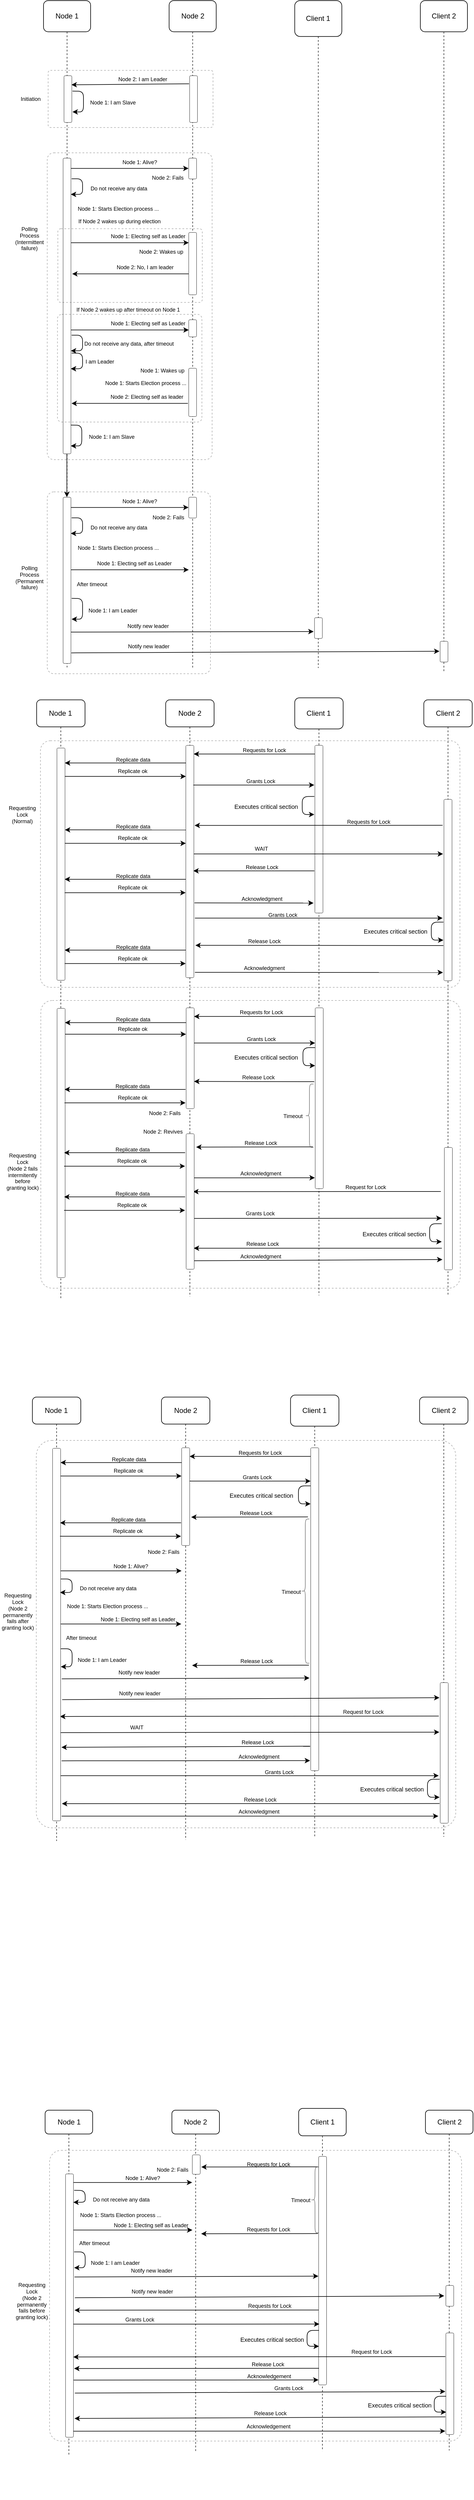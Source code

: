 <mxfile version="22.1.5" type="device">
  <diagram id="FZbwLxIjOMWm_S0KWGtQ" name="Page-1">
    <mxGraphModel dx="1889" dy="567" grid="0" gridSize="10" guides="1" tooltips="1" connect="1" arrows="1" fold="1" page="1" pageScale="1" pageWidth="827" pageHeight="1169" background="#ffffff" math="0" shadow="0">
      <root>
        <mxCell id="0" />
        <mxCell id="1" parent="0" />
        <mxCell id="pPxfeOatB0UahmAJhzna-377" value="" style="group" parent="1" vertex="1" connectable="0">
          <mxGeometry x="-795" y="23" width="764" height="1127.613" as="geometry" />
        </mxCell>
        <mxCell id="6" value="" style="line;strokeWidth=1;direction=south;html=1;perimeter=backbonePerimeter;points=[];outlineConnect=0;perimeterSpacing=0;dashed=1;fillColor=none;strokeColor=#333333;" parent="pPxfeOatB0UahmAJhzna-377" vertex="1">
          <mxGeometry x="89.189" y="52.22" width="6.581" height="1064.78" as="geometry" />
        </mxCell>
        <mxCell id="3" value="Node 2" style="rounded=1;whiteSpace=wrap;html=1;fontColor=#000000;fillColor=none;strokeColor=#000000;strokeWidth=1;" parent="pPxfeOatB0UahmAJhzna-377" vertex="1">
          <mxGeometry x="263.651" width="79.002" height="52.219" as="geometry" />
        </mxCell>
        <mxCell id="7" value="" style="line;strokeWidth=1;direction=south;html=1;perimeter=backbonePerimeter;points=[];outlineConnect=0;perimeterSpacing=0;dashed=1;fontColor=#000000;fillColor=none;strokeColor=#333333;" parent="pPxfeOatB0UahmAJhzna-377" vertex="1">
          <mxGeometry x="299.862" y="52.22" width="6.581" height="1066.78" as="geometry" />
        </mxCell>
        <mxCell id="2" value="Node 1" style="rounded=1;whiteSpace=wrap;html=1;fillColor=none;fontColor=#000000;strokeWidth=1;perimeterSpacing=2;strokeColor=#000000;" parent="pPxfeOatB0UahmAJhzna-377" vertex="1">
          <mxGeometry x="52.978" width="79.002" height="52.219" as="geometry" />
        </mxCell>
        <mxCell id="30" value="" style="line;strokeWidth=1;direction=south;html=1;perimeter=backbonePerimeter;points=[];outlineConnect=0;perimeterSpacing=0;dashed=1;strokeColor=#333333;fillColor=none;" parent="pPxfeOatB0UahmAJhzna-377" vertex="1">
          <mxGeometry x="510.535" y="60.05" width="6.581" height="1057.95" as="geometry" />
        </mxCell>
        <mxCell id="90" value="" style="group;fontColor=#000000;" parent="pPxfeOatB0UahmAJhzna-377" vertex="1" connectable="0">
          <mxGeometry x="1.513" y="116.002" width="335.76" height="96.605" as="geometry" />
        </mxCell>
        <mxCell id="80" value="" style="rounded=1;whiteSpace=wrap;html=1;fontSize=9;dashed=1;strokeWidth=1;perimeterSpacing=0;opacity=30;fontColor=#000000;fillColor=none;strokeColor=#000000;arcSize=4;" parent="90" vertex="1">
          <mxGeometry x="59.252" y="0.87" width="276.508" height="95.735" as="geometry" />
        </mxCell>
        <mxCell id="20" value="&lt;font style=&quot;font-size: 9px;&quot;&gt;Node 2: I am Leader&lt;/font&gt;" style="text;html=1;align=center;verticalAlign=middle;resizable=0;points=[];autosize=1;strokeColor=none;fillColor=none;dashed=1;strokeWidth=1;fontColor=#000000;" parent="90" vertex="1">
          <mxGeometry x="167.88" y="1.741" width="100" height="26" as="geometry" />
        </mxCell>
        <mxCell id="27" value="" style="rounded=1;whiteSpace=wrap;html=1;fontSize=9;fontColor=#000000;fillColor=#FFFFFF;strokeColor=#000000;strokeWidth=0.5;" parent="90" vertex="1">
          <mxGeometry x="85.586" y="9.573" width="13.167" height="78.328" as="geometry" />
        </mxCell>
        <mxCell id="22" value="&lt;font style=&quot;font-size: 9px;&quot;&gt;Node 1: I am Slave&lt;/font&gt;" style="text;html=1;align=center;verticalAlign=middle;resizable=0;points=[];autosize=1;strokeColor=none;fillColor=none;dashed=1;strokeWidth=1;fontColor=#000000;" parent="90" vertex="1">
          <mxGeometry x="120.479" y="40.905" width="95" height="26" as="geometry" />
        </mxCell>
        <mxCell id="79" value="" style="endArrow=classic;html=1;exitX=1.107;exitY=0.332;exitDx=0;exitDy=0;exitPerimeter=0;fontColor=#000000;strokeColor=#000000;" parent="90" edge="1">
          <mxGeometry width="50" height="50" relative="1" as="geometry">
            <mxPoint x="100.162" y="35.683" as="sourcePoint" />
            <mxPoint x="100.07" y="70.496" as="targetPoint" />
            <Array as="points">
              <mxPoint x="118.504" y="35.822" />
              <mxPoint x="118.504" y="70.496" />
            </Array>
          </mxGeometry>
        </mxCell>
        <mxCell id="81" value="Initiation" style="text;html=1;strokeColor=none;fillColor=none;align=center;verticalAlign=middle;whiteSpace=wrap;rounded=0;dashed=1;sketch=1;strokeWidth=1;fontSize=9;opacity=30;fontColor=#000000;" parent="90" vertex="1">
          <mxGeometry y="35.683" width="59.252" height="26.109" as="geometry" />
        </mxCell>
        <mxCell id="31" value="" style="rounded=1;whiteSpace=wrap;html=1;fontSize=9;fontColor=#000000;fillColor=#FFFFFF;strokeColor=#000000;strokeWidth=0.5;" parent="90" vertex="1">
          <mxGeometry x="296.259" y="9.573" width="13.167" height="78.328" as="geometry" />
        </mxCell>
        <mxCell id="19" value="" style="endArrow=classic;html=1;entryX=0.971;entryY=0.197;entryDx=0;entryDy=0;entryPerimeter=0;exitX=-0.052;exitY=0.176;exitDx=0;exitDy=0;exitPerimeter=0;fontColor=#000000;strokeColor=#000000;" parent="90" source="31" target="27" edge="1">
          <mxGeometry width="50" height="50" relative="1" as="geometry">
            <mxPoint x="296.259" y="18.277" as="sourcePoint" />
            <mxPoint x="105.337" y="20.888" as="targetPoint" />
          </mxGeometry>
        </mxCell>
        <mxCell id="4" value="Client 1" style="rounded=1;whiteSpace=wrap;html=1;fontColor=#000000;fillColor=none;strokeColor=#000000;strokeWidth=1;" parent="pPxfeOatB0UahmAJhzna-377" vertex="1">
          <mxGeometry x="474.325" width="79.002" height="60.131" as="geometry" />
        </mxCell>
        <mxCell id="5" value="Client 2" style="rounded=1;whiteSpace=wrap;html=1;fontColor=#000000;fillColor=none;strokeColor=#000000;strokeWidth=1;" parent="pPxfeOatB0UahmAJhzna-377" vertex="1">
          <mxGeometry x="684.998" width="79.002" height="52.219" as="geometry" />
        </mxCell>
        <mxCell id="9" value="" style="line;strokeWidth=1;direction=south;html=1;perimeter=backbonePerimeter;points=[];outlineConnect=0;perimeterSpacing=0;dashed=1;fontColor=default;fillColor=none;strokeColor=#333333;" parent="pPxfeOatB0UahmAJhzna-377" vertex="1">
          <mxGeometry x="721.207" y="52.22" width="6.581" height="1071.78" as="geometry" />
        </mxCell>
        <mxCell id="oFTlMr15bgl6qcfVNa1V-459" value="" style="edgeStyle=orthogonalEdgeStyle;rounded=0;orthogonalLoop=1;jettySize=auto;html=1;" parent="pPxfeOatB0UahmAJhzna-377" source="54" target="103" edge="1">
          <mxGeometry relative="1" as="geometry" />
        </mxCell>
        <mxCell id="oFTlMr15bgl6qcfVNa1V-460" value="" style="group" parent="pPxfeOatB0UahmAJhzna-377" vertex="1" connectable="0">
          <mxGeometry y="255.005" width="335.76" height="514" as="geometry" />
        </mxCell>
        <mxCell id="87" value="" style="rounded=1;whiteSpace=wrap;html=1;fontSize=9;dashed=1;strokeWidth=1;perimeterSpacing=0;opacity=30;arcSize=4;fontColor=#000000;fillColor=none;strokeColor=#000000;" parent="oFTlMr15bgl6qcfVNa1V-460" vertex="1">
          <mxGeometry x="59.25" width="276.51" height="514" as="geometry" />
        </mxCell>
        <mxCell id="51" value="" style="endArrow=classic;html=1;fontColor=#000000;strokeColor=#000000;" parent="oFTlMr15bgl6qcfVNa1V-460" edge="1">
          <mxGeometry width="50" height="50" relative="1" as="geometry">
            <mxPoint x="98.753" y="26.109" as="sourcePoint" />
            <mxPoint x="296.259" y="26.109" as="targetPoint" />
          </mxGeometry>
        </mxCell>
        <mxCell id="52" value="&lt;font style=&quot;font-size: 9px;&quot;&gt;Node 1: Alive?&lt;/font&gt;" style="text;html=1;align=center;verticalAlign=middle;resizable=0;points=[];autosize=1;strokeColor=none;fillColor=none;dashed=1;strokeWidth=1;fontColor=#000000;" parent="oFTlMr15bgl6qcfVNa1V-460" vertex="1">
          <mxGeometry x="175.78" y="1.741" width="76" height="26" as="geometry" />
        </mxCell>
        <mxCell id="58" value="&lt;font style=&quot;font-size: 9px;&quot;&gt;Do not receive any data&lt;/font&gt;" style="text;html=1;align=center;verticalAlign=middle;resizable=0;points=[];autosize=1;strokeColor=none;fillColor=none;dashed=1;strokeWidth=1;fontColor=#000000;" parent="oFTlMr15bgl6qcfVNa1V-460" vertex="1">
          <mxGeometry x="118.504" y="43.516" width="120" height="30" as="geometry" />
        </mxCell>
        <mxCell id="60" value="&lt;font style=&quot;font-size: 9px;&quot;&gt;Node 1: Starts Election process ...&lt;/font&gt;" style="text;html=1;align=center;verticalAlign=middle;resizable=0;points=[];autosize=1;strokeColor=none;fillColor=none;dashed=1;strokeWidth=1;fontColor=#000000;" parent="oFTlMr15bgl6qcfVNa1V-460" vertex="1">
          <mxGeometry x="100.728" y="80.069" width="154" height="26" as="geometry" />
        </mxCell>
        <mxCell id="54" value="&lt;span style=&quot;font-family: monospace; font-size: 0px; text-align: start;&quot;&gt;%3CmxGraphModel%3E%3Croot%3E%3CmxCell%20id%3D%220%22%2F%3E%3CmxCell%20id%3D%221%22%20parent%3D%220%22%2F%3E%3CmxCell%20id%3D%222%22%20value%3D%22%22%20style%3D%22group%22%20vertex%3D%221%22%20connectable%3D%220%22%20parent%3D%221%22%3E%3CmxGeometry%20x%3D%22360%22%20y%3D%2260%22%20width%3D%22140%22%20height%3D%22990%22%20as%3D%22geometry%22%2F%3E%3C%2FmxCell%3E%3CmxCell%20id%3D%223%22%20value%3D%22Node%201%22%20style%3D%22rounded%3D1%3BwhiteSpace%3Dwrap%3Bhtml%3D1%3B%22%20vertex%3D%221%22%20parent%3D%222%22%3E%3CmxGeometry%20width%3D%22120%22%20height%3D%2260%22%20as%3D%22geometry%22%2F%3E%3C%2FmxCell%3E%3CmxCell%20id%3D%224%22%20value%3D%22%22%20style%3D%22line%3BstrokeWidth%3D1%3Bdirection%3Dsouth%3Bhtml%3D1%3Bperimeter%3DbackbonePerimeter%3Bpoints%3D%5B%5D%3BoutlineConnect%3D0%3BperimeterSpacing%3D0%3Bdashed%3D1%3B%22%20vertex%3D%221%22%20parent%3D%222%22%3E%3CmxGeometry%20x%3D%2255%22%20y%3D%2260%22%20width%3D%2210%22%20height%3D%22930%22%20as%3D%22geometry%22%2F%3E%3C%2FmxCell%3E%3CmxCell%20id%3D%225%22%20value%3D%22%22%20style%3D%22group%22%20vertex%3D%221%22%20connectable%3D%220%22%20parent%3D%222%22%3E%3CmxGeometry%20width%3D%22130%22%20height%3D%22990%22%20as%3D%22geometry%22%2F%3E%3C%2FmxCell%3E%3CmxCell%20id%3D%226%22%20value%3D%22Node%201%22%20style%3D%22rounded%3D1%3BwhiteSpace%3Dwrap%3Bhtml%3D1%3B%22%20vertex%3D%221%22%20parent%3D%225%22%3E%3CmxGeometry%20width%3D%22120%22%20height%3D%2260%22%20as%3D%22geometry%22%2F%3E%3C%2FmxCell%3E%3CmxCell%20id%3D%227%22%20value%3D%22%22%20style%3D%22line%3BstrokeWidth%3D1%3Bdirection%3Dsouth%3Bhtml%3D1%3Bperimeter%3DbackbonePerimeter%3Bpoints%3D%5B%5D%3BoutlineConnect%3D0%3BperimeterSpacing%3D0%3Bdashed%3D1%3B%22%20vertex%3D%221%22%20parent%3D%225%22%3E%3CmxGeometry%20x%3D%2255%22%20y%3D%2260%22%20width%3D%2210%22%20height%3D%22930%22%20as%3D%22geometry%22%2F%3E%3C%2FmxCell%3E%3CmxCell%20id%3D%228%22%20value%3D%22%22%20style%3D%22rounded%3D1%3BwhiteSpace%3Dwrap%3Bhtml%3D1%3BfontSize%3D9%3B%22%20vertex%3D%221%22%20parent%3D%225%22%3E%3CmxGeometry%20x%3D%2250%22%20y%3D%2280%22%20width%3D%2220%22%20height%3D%22120%22%20as%3D%22geometry%22%2F%3E%3C%2FmxCell%3E%3CmxCell%20id%3D%229%22%20value%3D%22%22%20style%3D%22rounded%3D1%3BwhiteSpace%3Dwrap%3Bhtml%3D1%3BfontSize%3D9%3B%22%20vertex%3D%221%22%20parent%3D%225%22%3E%3CmxGeometry%20x%3D%2250%22%20y%3D%22210%22%20width%3D%2220%22%20height%3D%2260%22%20as%3D%22geometry%22%2F%3E%3C%2FmxCell%3E%3C%2Froot%3E%3C%2FmxGraphModel%3E&lt;/span&gt;" style="rounded=1;whiteSpace=wrap;html=1;fontSize=9;fontColor=#000000;fillColor=#FFFFFF;strokeColor=#000000;strokeWidth=0.5;" parent="oFTlMr15bgl6qcfVNa1V-460" vertex="1">
          <mxGeometry x="85.59" y="8.7" width="13.17" height="495.3" as="geometry" />
        </mxCell>
        <mxCell id="57" value="" style="endArrow=classic;html=1;exitX=1.107;exitY=0.332;exitDx=0;exitDy=0;exitPerimeter=0;fontColor=#000000;strokeColor=#000000;" parent="oFTlMr15bgl6qcfVNa1V-460" edge="1">
          <mxGeometry width="50" height="50" relative="1" as="geometry">
            <mxPoint x="100.162" y="43.446" as="sourcePoint" />
            <mxPoint x="98.753" y="69.625" as="targetPoint" />
            <Array as="points">
              <mxPoint x="118.504" y="43.516" />
              <mxPoint x="118.504" y="69.625" />
            </Array>
          </mxGeometry>
        </mxCell>
        <mxCell id="77" value="" style="endArrow=classic;html=1;exitX=1.107;exitY=0.332;exitDx=0;exitDy=0;exitPerimeter=0;fontColor=#000000;strokeColor=#000000;" parent="oFTlMr15bgl6qcfVNa1V-460" edge="1">
          <mxGeometry width="50" height="50" relative="1" as="geometry">
            <mxPoint x="98.845" y="456.158" as="sourcePoint" />
            <mxPoint x="98.753" y="490.97" as="targetPoint" />
            <Array as="points">
              <mxPoint x="117.187" y="456.297" />
              <mxPoint x="117.187" y="490.97" />
            </Array>
          </mxGeometry>
        </mxCell>
        <mxCell id="78" value="&lt;font style=&quot;font-size: 9px;&quot;&gt;Node 1: I am Slave&lt;/font&gt;" style="text;html=1;align=center;verticalAlign=middle;resizable=0;points=[];autosize=1;strokeColor=none;fillColor=none;dashed=1;strokeWidth=1;fontColor=#000000;" parent="oFTlMr15bgl6qcfVNa1V-460" vertex="1">
          <mxGeometry x="119.162" y="462.25" width="95" height="26" as="geometry" />
        </mxCell>
        <mxCell id="53" value="&lt;span style=&quot;font-family: monospace; font-size: 0px; text-align: start;&quot;&gt;%3CmxGraphModel%3E%3Croot%3E%3CmxCell%20id%3D%220%22%2F%3E%3CmxCell%20id%3D%221%22%20parent%3D%220%22%2F%3E%3CmxCell%20id%3D%222%22%20value%3D%22%22%20style%3D%22group%22%20vertex%3D%221%22%20connectable%3D%220%22%20parent%3D%221%22%3E%3CmxGeometry%20x%3D%22360%22%20y%3D%2260%22%20width%3D%22140%22%20height%3D%22990%22%20as%3D%22geometry%22%2F%3E%3C%2FmxCell%3E%3CmxCell%20id%3D%223%22%20value%3D%22Node%201%22%20style%3D%22rounded%3D1%3BwhiteSpace%3Dwrap%3Bhtml%3D1%3B%22%20vertex%3D%221%22%20parent%3D%222%22%3E%3CmxGeometry%20width%3D%22120%22%20height%3D%2260%22%20as%3D%22geometry%22%2F%3E%3C%2FmxCell%3E%3CmxCell%20id%3D%224%22%20value%3D%22%22%20style%3D%22line%3BstrokeWidth%3D1%3Bdirection%3Dsouth%3Bhtml%3D1%3Bperimeter%3DbackbonePerimeter%3Bpoints%3D%5B%5D%3BoutlineConnect%3D0%3BperimeterSpacing%3D0%3Bdashed%3D1%3B%22%20vertex%3D%221%22%20parent%3D%222%22%3E%3CmxGeometry%20x%3D%2255%22%20y%3D%2260%22%20width%3D%2210%22%20height%3D%22930%22%20as%3D%22geometry%22%2F%3E%3C%2FmxCell%3E%3CmxCell%20id%3D%225%22%20value%3D%22%22%20style%3D%22group%22%20vertex%3D%221%22%20connectable%3D%220%22%20parent%3D%222%22%3E%3CmxGeometry%20width%3D%22130%22%20height%3D%22990%22%20as%3D%22geometry%22%2F%3E%3C%2FmxCell%3E%3CmxCell%20id%3D%226%22%20value%3D%22Node%201%22%20style%3D%22rounded%3D1%3BwhiteSpace%3Dwrap%3Bhtml%3D1%3B%22%20vertex%3D%221%22%20parent%3D%225%22%3E%3CmxGeometry%20width%3D%22120%22%20height%3D%2260%22%20as%3D%22geometry%22%2F%3E%3C%2FmxCell%3E%3CmxCell%20id%3D%227%22%20value%3D%22%22%20style%3D%22line%3BstrokeWidth%3D1%3Bdirection%3Dsouth%3Bhtml%3D1%3Bperimeter%3DbackbonePerimeter%3Bpoints%3D%5B%5D%3BoutlineConnect%3D0%3BperimeterSpacing%3D0%3Bdashed%3D1%3B%22%20vertex%3D%221%22%20parent%3D%225%22%3E%3CmxGeometry%20x%3D%2255%22%20y%3D%2260%22%20width%3D%2210%22%20height%3D%22930%22%20as%3D%22geometry%22%2F%3E%3C%2FmxCell%3E%3CmxCell%20id%3D%228%22%20value%3D%22%22%20style%3D%22rounded%3D1%3BwhiteSpace%3Dwrap%3Bhtml%3D1%3BfontSize%3D9%3B%22%20vertex%3D%221%22%20parent%3D%225%22%3E%3CmxGeometry%20x%3D%2250%22%20y%3D%2280%22%20width%3D%2220%22%20height%3D%22120%22%20as%3D%22geometry%22%2F%3E%3C%2FmxCell%3E%3CmxCell%20id%3D%229%22%20value%3D%22%22%20style%3D%22rounded%3D1%3BwhiteSpace%3Dwrap%3Bhtml%3D1%3BfontSize%3D9%3B%22%20vertex%3D%221%22%20parent%3D%225%22%3E%3CmxGeometry%20x%3D%2250%22%20y%3D%22210%22%20width%3D%2220%22%20height%3D%2260%22%20as%3D%22geometry%22%2F%3E%3C%2FmxCell%3E%3C%2Froot%3E%3C%2FmxGraphModel%3E&lt;/span&gt;" style="rounded=1;whiteSpace=wrap;html=1;fontSize=9;fontColor=#000000;fillColor=#FFFFFF;strokeColor=#000000;strokeWidth=0.5;" parent="oFTlMr15bgl6qcfVNa1V-460" vertex="1">
          <mxGeometry x="296.259" y="8.703" width="13.167" height="34.813" as="geometry" />
        </mxCell>
        <mxCell id="72" value="&lt;span style=&quot;font-family: monospace; font-size: 0px; text-align: start;&quot;&gt;%3CmxGraphModel%3E%3Croot%3E%3CmxCell%20id%3D%220%22%2F%3E%3CmxCell%20id%3D%221%22%20parent%3D%220%22%2F%3E%3CmxCell%20id%3D%222%22%20value%3D%22%22%20style%3D%22group%22%20vertex%3D%221%22%20connectable%3D%220%22%20parent%3D%221%22%3E%3CmxGeometry%20x%3D%22360%22%20y%3D%2260%22%20width%3D%22140%22%20height%3D%22990%22%20as%3D%22geometry%22%2F%3E%3C%2FmxCell%3E%3CmxCell%20id%3D%223%22%20value%3D%22Node%201%22%20style%3D%22rounded%3D1%3BwhiteSpace%3Dwrap%3Bhtml%3D1%3B%22%20vertex%3D%221%22%20parent%3D%222%22%3E%3CmxGeometry%20width%3D%22120%22%20height%3D%2260%22%20as%3D%22geometry%22%2F%3E%3C%2FmxCell%3E%3CmxCell%20id%3D%224%22%20value%3D%22%22%20style%3D%22line%3BstrokeWidth%3D1%3Bdirection%3Dsouth%3Bhtml%3D1%3Bperimeter%3DbackbonePerimeter%3Bpoints%3D%5B%5D%3BoutlineConnect%3D0%3BperimeterSpacing%3D0%3Bdashed%3D1%3B%22%20vertex%3D%221%22%20parent%3D%222%22%3E%3CmxGeometry%20x%3D%2255%22%20y%3D%2260%22%20width%3D%2210%22%20height%3D%22930%22%20as%3D%22geometry%22%2F%3E%3C%2FmxCell%3E%3CmxCell%20id%3D%225%22%20value%3D%22%22%20style%3D%22group%22%20vertex%3D%221%22%20connectable%3D%220%22%20parent%3D%222%22%3E%3CmxGeometry%20width%3D%22130%22%20height%3D%22990%22%20as%3D%22geometry%22%2F%3E%3C%2FmxCell%3E%3CmxCell%20id%3D%226%22%20value%3D%22Node%201%22%20style%3D%22rounded%3D1%3BwhiteSpace%3Dwrap%3Bhtml%3D1%3B%22%20vertex%3D%221%22%20parent%3D%225%22%3E%3CmxGeometry%20width%3D%22120%22%20height%3D%2260%22%20as%3D%22geometry%22%2F%3E%3C%2FmxCell%3E%3CmxCell%20id%3D%227%22%20value%3D%22%22%20style%3D%22line%3BstrokeWidth%3D1%3Bdirection%3Dsouth%3Bhtml%3D1%3Bperimeter%3DbackbonePerimeter%3Bpoints%3D%5B%5D%3BoutlineConnect%3D0%3BperimeterSpacing%3D0%3Bdashed%3D1%3B%22%20vertex%3D%221%22%20parent%3D%225%22%3E%3CmxGeometry%20x%3D%2255%22%20y%3D%2260%22%20width%3D%2210%22%20height%3D%22930%22%20as%3D%22geometry%22%2F%3E%3C%2FmxCell%3E%3CmxCell%20id%3D%228%22%20value%3D%22%22%20style%3D%22rounded%3D1%3BwhiteSpace%3Dwrap%3Bhtml%3D1%3BfontSize%3D9%3B%22%20vertex%3D%221%22%20parent%3D%225%22%3E%3CmxGeometry%20x%3D%2250%22%20y%3D%2280%22%20width%3D%2220%22%20height%3D%22120%22%20as%3D%22geometry%22%2F%3E%3C%2FmxCell%3E%3CmxCell%20id%3D%229%22%20value%3D%22%22%20style%3D%22rounded%3D1%3BwhiteSpace%3Dwrap%3Bhtml%3D1%3BfontSize%3D9%3B%22%20vertex%3D%221%22%20parent%3D%225%22%3E%3CmxGeometry%20x%3D%2250%22%20y%3D%22210%22%20width%3D%2220%22%20height%3D%2260%22%20as%3D%22geometry%22%2F%3E%3C%2FmxCell%3E%3C%2Froot%3E%3C%2FmxGraphModel%3E&lt;/span&gt;" style="rounded=1;whiteSpace=wrap;html=1;fontSize=9;fontColor=#000000;fillColor=#FFFFFF;strokeColor=#000000;strokeWidth=0.5;" parent="oFTlMr15bgl6qcfVNa1V-460" vertex="1">
          <mxGeometry x="296.259" y="133.158" width="13.167" height="104.438" as="geometry" />
        </mxCell>
        <mxCell id="74" value="&lt;font style=&quot;font-size: 9px;&quot;&gt;Node 2: Fails&lt;br&gt;&lt;/font&gt;" style="text;html=1;align=center;verticalAlign=middle;resizable=0;points=[];autosize=1;strokeColor=none;fillColor=none;dashed=1;strokeWidth=1;fontColor=#000000;" parent="oFTlMr15bgl6qcfVNa1V-460" vertex="1">
          <mxGeometry x="225.262" y="27.743" width="71" height="26" as="geometry" />
        </mxCell>
        <mxCell id="88" value="Polling Process&lt;br&gt;(Intermittent failure)" style="text;html=1;strokeColor=none;fillColor=none;align=center;verticalAlign=middle;whiteSpace=wrap;rounded=0;dashed=1;sketch=1;strokeWidth=1;fontSize=9;opacity=30;fontColor=#000000;" parent="oFTlMr15bgl6qcfVNa1V-460" vertex="1">
          <mxGeometry y="130.547" width="59.252" height="26.109" as="geometry" />
        </mxCell>
        <mxCell id="286" value="&lt;font color=&quot;#000000&quot; style=&quot;font-size: 9px;&quot;&gt;If Node 2 wakes up during election&lt;/font&gt;" style="text;html=1;strokeColor=none;fillColor=none;align=center;verticalAlign=middle;whiteSpace=wrap;rounded=0;" parent="oFTlMr15bgl6qcfVNa1V-460" vertex="1">
          <mxGeometry x="110.43" y="100.96" width="141.35" height="26.11" as="geometry" />
        </mxCell>
        <mxCell id="287" value="" style="rounded=1;whiteSpace=wrap;html=1;fontSize=9;dashed=1;strokeWidth=1;perimeterSpacing=0;opacity=30;arcSize=4;fontColor=#000000;fillColor=none;strokeColor=#000000;" parent="oFTlMr15bgl6qcfVNa1V-460" vertex="1">
          <mxGeometry x="76.37" y="270.67" width="242.27" height="180.33" as="geometry" />
        </mxCell>
        <mxCell id="288" value="&lt;font color=&quot;#000000&quot; style=&quot;font-size: 9px;&quot;&gt;If Node 2 wakes up after timeout on Node 1&lt;/font&gt;" style="text;html=1;strokeColor=none;fillColor=none;align=center;verticalAlign=middle;whiteSpace=wrap;rounded=0;" parent="oFTlMr15bgl6qcfVNa1V-460" vertex="1">
          <mxGeometry x="106.65" y="249.3" width="176.35" height="26.11" as="geometry" />
        </mxCell>
        <mxCell id="289" value="" style="endArrow=classic;html=1;fontColor=#000000;strokeColor=#000000;jumpSize=6;" parent="oFTlMr15bgl6qcfVNa1V-460" edge="1">
          <mxGeometry width="50" height="50" relative="1" as="geometry">
            <mxPoint x="99.082" y="296.777" as="sourcePoint" />
            <mxPoint x="296.588" y="296.777" as="targetPoint" />
          </mxGeometry>
        </mxCell>
        <mxCell id="290" value="&lt;font style=&quot;font-size: 9px;&quot;&gt;Node 1: Electing self as Leader&lt;/font&gt;" style="text;html=1;align=center;verticalAlign=middle;resizable=0;points=[];autosize=1;strokeColor=none;fillColor=none;dashed=1;strokeWidth=1;fontColor=#000000;" parent="oFTlMr15bgl6qcfVNa1V-460" vertex="1">
          <mxGeometry x="156.359" y="272.409" width="143" height="26" as="geometry" />
        </mxCell>
        <mxCell id="291" value="" style="endArrow=classic;html=1;fontColor=#000000;strokeColor=#000000;" parent="oFTlMr15bgl6qcfVNa1V-460" edge="1">
          <mxGeometry width="50" height="50" relative="1" as="geometry">
            <mxPoint x="295.107" y="419.771" as="sourcePoint" />
            <mxPoint x="99.905" y="419.771" as="targetPoint" />
          </mxGeometry>
        </mxCell>
        <mxCell id="292" value="&lt;font style=&quot;font-size: 9px;&quot;&gt;Node 2: Electing self as leader&lt;/font&gt;" style="text;html=1;align=center;verticalAlign=middle;resizable=0;points=[];autosize=1;strokeColor=none;fillColor=none;dashed=1;strokeWidth=1;fontColor=#000000;" parent="oFTlMr15bgl6qcfVNa1V-460" vertex="1">
          <mxGeometry x="155.865" y="395.403" width="140" height="26" as="geometry" />
        </mxCell>
        <mxCell id="293" value="&lt;span style=&quot;font-family: monospace; font-size: 0px; text-align: start;&quot;&gt;%3CmxGraphModel%3E%3Croot%3E%3CmxCell%20id%3D%220%22%2F%3E%3CmxCell%20id%3D%221%22%20parent%3D%220%22%2F%3E%3CmxCell%20id%3D%222%22%20value%3D%22%22%20style%3D%22group%22%20vertex%3D%221%22%20connectable%3D%220%22%20parent%3D%221%22%3E%3CmxGeometry%20x%3D%22360%22%20y%3D%2260%22%20width%3D%22140%22%20height%3D%22990%22%20as%3D%22geometry%22%2F%3E%3C%2FmxCell%3E%3CmxCell%20id%3D%223%22%20value%3D%22Node%201%22%20style%3D%22rounded%3D1%3BwhiteSpace%3Dwrap%3Bhtml%3D1%3B%22%20vertex%3D%221%22%20parent%3D%222%22%3E%3CmxGeometry%20width%3D%22120%22%20height%3D%2260%22%20as%3D%22geometry%22%2F%3E%3C%2FmxCell%3E%3CmxCell%20id%3D%224%22%20value%3D%22%22%20style%3D%22line%3BstrokeWidth%3D1%3Bdirection%3Dsouth%3Bhtml%3D1%3Bperimeter%3DbackbonePerimeter%3Bpoints%3D%5B%5D%3BoutlineConnect%3D0%3BperimeterSpacing%3D0%3Bdashed%3D1%3B%22%20vertex%3D%221%22%20parent%3D%222%22%3E%3CmxGeometry%20x%3D%2255%22%20y%3D%2260%22%20width%3D%2210%22%20height%3D%22930%22%20as%3D%22geometry%22%2F%3E%3C%2FmxCell%3E%3CmxCell%20id%3D%225%22%20value%3D%22%22%20style%3D%22group%22%20vertex%3D%221%22%20connectable%3D%220%22%20parent%3D%222%22%3E%3CmxGeometry%20width%3D%22130%22%20height%3D%22990%22%20as%3D%22geometry%22%2F%3E%3C%2FmxCell%3E%3CmxCell%20id%3D%226%22%20value%3D%22Node%201%22%20style%3D%22rounded%3D1%3BwhiteSpace%3Dwrap%3Bhtml%3D1%3B%22%20vertex%3D%221%22%20parent%3D%225%22%3E%3CmxGeometry%20width%3D%22120%22%20height%3D%2260%22%20as%3D%22geometry%22%2F%3E%3C%2FmxCell%3E%3CmxCell%20id%3D%227%22%20value%3D%22%22%20style%3D%22line%3BstrokeWidth%3D1%3Bdirection%3Dsouth%3Bhtml%3D1%3Bperimeter%3DbackbonePerimeter%3Bpoints%3D%5B%5D%3BoutlineConnect%3D0%3BperimeterSpacing%3D0%3Bdashed%3D1%3B%22%20vertex%3D%221%22%20parent%3D%225%22%3E%3CmxGeometry%20x%3D%2255%22%20y%3D%2260%22%20width%3D%2210%22%20height%3D%22930%22%20as%3D%22geometry%22%2F%3E%3C%2FmxCell%3E%3CmxCell%20id%3D%228%22%20value%3D%22%22%20style%3D%22rounded%3D1%3BwhiteSpace%3Dwrap%3Bhtml%3D1%3BfontSize%3D9%3B%22%20vertex%3D%221%22%20parent%3D%225%22%3E%3CmxGeometry%20x%3D%2250%22%20y%3D%2280%22%20width%3D%2220%22%20height%3D%22120%22%20as%3D%22geometry%22%2F%3E%3C%2FmxCell%3E%3CmxCell%20id%3D%229%22%20value%3D%22%22%20style%3D%22rounded%3D1%3BwhiteSpace%3Dwrap%3Bhtml%3D1%3BfontSize%3D9%3B%22%20vertex%3D%221%22%20parent%3D%225%22%3E%3CmxGeometry%20x%3D%2250%22%20y%3D%22210%22%20width%3D%2220%22%20height%3D%2260%22%20as%3D%22geometry%22%2F%3E%3C%2FmxCell%3E%3C%2Froot%3E%3C%2FmxGraphModel%3E&lt;/span&gt;" style="rounded=1;whiteSpace=wrap;html=1;fontSize=9;fontColor=#000000;fillColor=#FFFFFF;strokeColor=#000000;strokeWidth=0.5;" parent="oFTlMr15bgl6qcfVNa1V-460" vertex="1">
          <mxGeometry x="296.259" y="279.371" width="13.167" height="28.72" as="geometry" />
        </mxCell>
        <mxCell id="296" value="&lt;font style=&quot;font-size: 9px;&quot;&gt;Do not receive any data, after timeout&lt;br&gt;&lt;/font&gt;" style="text;html=1;align=center;verticalAlign=middle;resizable=0;points=[];autosize=1;strokeColor=none;fillColor=none;dashed=1;strokeWidth=1;fontColor=#000000;" parent="oFTlMr15bgl6qcfVNa1V-460" vertex="1">
          <mxGeometry x="111.504" y="305.55" width="168" height="26" as="geometry" />
        </mxCell>
        <mxCell id="297" value="" style="endArrow=classic;html=1;exitX=1.107;exitY=0.332;exitDx=0;exitDy=0;exitPerimeter=0;fontColor=#000000;strokeColor=#000000;" parent="oFTlMr15bgl6qcfVNa1V-460" edge="1">
          <mxGeometry width="50" height="50" relative="1" as="geometry">
            <mxPoint x="100.162" y="305.481" as="sourcePoint" />
            <mxPoint x="98.753" y="331.66" as="targetPoint" />
            <Array as="points">
              <mxPoint x="118.504" y="305.55" />
              <mxPoint x="118.504" y="331.66" />
            </Array>
          </mxGeometry>
        </mxCell>
        <mxCell id="298" value="&lt;span style=&quot;font-family: monospace; font-size: 0px; text-align: start;&quot;&gt;%3CmxGraphModel%3E%3Croot%3E%3CmxCell%20id%3D%220%22%2F%3E%3CmxCell%20id%3D%221%22%20parent%3D%220%22%2F%3E%3CmxCell%20id%3D%222%22%20value%3D%22%22%20style%3D%22group%22%20vertex%3D%221%22%20connectable%3D%220%22%20parent%3D%221%22%3E%3CmxGeometry%20x%3D%22360%22%20y%3D%2260%22%20width%3D%22140%22%20height%3D%22990%22%20as%3D%22geometry%22%2F%3E%3C%2FmxCell%3E%3CmxCell%20id%3D%223%22%20value%3D%22Node%201%22%20style%3D%22rounded%3D1%3BwhiteSpace%3Dwrap%3Bhtml%3D1%3B%22%20vertex%3D%221%22%20parent%3D%222%22%3E%3CmxGeometry%20width%3D%22120%22%20height%3D%2260%22%20as%3D%22geometry%22%2F%3E%3C%2FmxCell%3E%3CmxCell%20id%3D%224%22%20value%3D%22%22%20style%3D%22line%3BstrokeWidth%3D1%3Bdirection%3Dsouth%3Bhtml%3D1%3Bperimeter%3DbackbonePerimeter%3Bpoints%3D%5B%5D%3BoutlineConnect%3D0%3BperimeterSpacing%3D0%3Bdashed%3D1%3B%22%20vertex%3D%221%22%20parent%3D%222%22%3E%3CmxGeometry%20x%3D%2255%22%20y%3D%2260%22%20width%3D%2210%22%20height%3D%22930%22%20as%3D%22geometry%22%2F%3E%3C%2FmxCell%3E%3CmxCell%20id%3D%225%22%20value%3D%22%22%20style%3D%22group%22%20vertex%3D%221%22%20connectable%3D%220%22%20parent%3D%222%22%3E%3CmxGeometry%20width%3D%22130%22%20height%3D%22990%22%20as%3D%22geometry%22%2F%3E%3C%2FmxCell%3E%3CmxCell%20id%3D%226%22%20value%3D%22Node%201%22%20style%3D%22rounded%3D1%3BwhiteSpace%3Dwrap%3Bhtml%3D1%3B%22%20vertex%3D%221%22%20parent%3D%225%22%3E%3CmxGeometry%20width%3D%22120%22%20height%3D%2260%22%20as%3D%22geometry%22%2F%3E%3C%2FmxCell%3E%3CmxCell%20id%3D%227%22%20value%3D%22%22%20style%3D%22line%3BstrokeWidth%3D1%3Bdirection%3Dsouth%3Bhtml%3D1%3Bperimeter%3DbackbonePerimeter%3Bpoints%3D%5B%5D%3BoutlineConnect%3D0%3BperimeterSpacing%3D0%3Bdashed%3D1%3B%22%20vertex%3D%221%22%20parent%3D%225%22%3E%3CmxGeometry%20x%3D%2255%22%20y%3D%2260%22%20width%3D%2210%22%20height%3D%22930%22%20as%3D%22geometry%22%2F%3E%3C%2FmxCell%3E%3CmxCell%20id%3D%228%22%20value%3D%22%22%20style%3D%22rounded%3D1%3BwhiteSpace%3Dwrap%3Bhtml%3D1%3BfontSize%3D9%3B%22%20vertex%3D%221%22%20parent%3D%225%22%3E%3CmxGeometry%20x%3D%2250%22%20y%3D%2280%22%20width%3D%2220%22%20height%3D%22120%22%20as%3D%22geometry%22%2F%3E%3C%2FmxCell%3E%3CmxCell%20id%3D%229%22%20value%3D%22%22%20style%3D%22rounded%3D1%3BwhiteSpace%3Dwrap%3Bhtml%3D1%3BfontSize%3D9%3B%22%20vertex%3D%221%22%20parent%3D%225%22%3E%3CmxGeometry%20x%3D%2250%22%20y%3D%22210%22%20width%3D%2220%22%20height%3D%2260%22%20as%3D%22geometry%22%2F%3E%3C%2FmxCell%3E%3C%2Froot%3E%3C%2FmxGraphModel%3E&lt;/span&gt;" style="rounded=1;whiteSpace=wrap;html=1;fontSize=9;fontColor=#000000;fillColor=#FFFFFF;strokeColor=#000000;strokeWidth=0.5;" parent="oFTlMr15bgl6qcfVNa1V-460" vertex="1">
          <mxGeometry x="296.259" y="360.66" width="13.167" height="80.87" as="geometry" />
        </mxCell>
        <mxCell id="299" value="&lt;font style=&quot;font-size: 9px;&quot;&gt;Node 1: Wakes up&lt;br&gt;&lt;/font&gt;" style="text;html=1;align=center;verticalAlign=middle;resizable=0;points=[];autosize=1;strokeColor=none;fillColor=none;dashed=1;strokeWidth=1;fontColor=#000000;" parent="oFTlMr15bgl6qcfVNa1V-460" vertex="1">
          <mxGeometry x="206.209" y="351.406" width="92" height="26" as="geometry" />
        </mxCell>
        <mxCell id="300" value="&lt;font style=&quot;font-size: 9px;&quot;&gt;Node 1: Starts Election process ...&lt;/font&gt;" style="text;html=1;align=center;verticalAlign=middle;resizable=0;points=[];autosize=1;strokeColor=none;fillColor=none;dashed=1;strokeWidth=1;fontColor=#000000;" parent="oFTlMr15bgl6qcfVNa1V-460" vertex="1">
          <mxGeometry x="147.308" y="372.406" width="154" height="26" as="geometry" />
        </mxCell>
        <mxCell id="61" value="" style="endArrow=classic;html=1;fontColor=#000000;strokeColor=#000000;jumpSize=6;" parent="oFTlMr15bgl6qcfVNa1V-460" edge="1">
          <mxGeometry width="50" height="50" relative="1" as="geometry">
            <mxPoint x="99.082" y="150.565" as="sourcePoint" />
            <mxPoint x="296.588" y="150.565" as="targetPoint" />
          </mxGeometry>
        </mxCell>
        <mxCell id="62" value="&lt;font style=&quot;font-size: 9px;&quot;&gt;Node 1: Electing self as Leader&lt;/font&gt;" style="text;html=1;align=center;verticalAlign=middle;resizable=0;points=[];autosize=1;strokeColor=none;fillColor=none;dashed=1;strokeWidth=1;fontColor=#000000;" parent="oFTlMr15bgl6qcfVNa1V-460" vertex="1">
          <mxGeometry x="156.359" y="126.196" width="143" height="26" as="geometry" />
        </mxCell>
        <mxCell id="75" value="" style="endArrow=classic;html=1;fontColor=#000000;strokeColor=#000000;" parent="oFTlMr15bgl6qcfVNa1V-460" edge="1">
          <mxGeometry width="50" height="50" relative="1" as="geometry">
            <mxPoint x="296.259" y="202.783" as="sourcePoint" />
            <mxPoint x="101.057" y="202.783" as="targetPoint" />
          </mxGeometry>
        </mxCell>
        <mxCell id="76" value="&lt;font style=&quot;font-size: 9px;&quot;&gt;Node 2: No, I am leader&lt;/font&gt;" style="text;html=1;align=center;verticalAlign=middle;resizable=0;points=[];autosize=1;strokeColor=none;fillColor=none;dashed=1;strokeWidth=1;fontColor=#000000;" parent="oFTlMr15bgl6qcfVNa1V-460" vertex="1">
          <mxGeometry x="165.576" y="178.415" width="114" height="26" as="geometry" />
        </mxCell>
        <mxCell id="73" value="&lt;font style=&quot;font-size: 9px;&quot;&gt;Node 2: Wakes up&lt;br&gt;&lt;/font&gt;" style="text;html=1;align=center;verticalAlign=middle;resizable=0;points=[];autosize=1;strokeColor=none;fillColor=none;dashed=1;strokeWidth=1;fontColor=#000000;" parent="oFTlMr15bgl6qcfVNa1V-460" vertex="1">
          <mxGeometry x="203.867" y="152.418" width="92" height="26" as="geometry" />
        </mxCell>
        <mxCell id="285" value="" style="rounded=1;whiteSpace=wrap;html=1;fontSize=9;dashed=1;strokeWidth=1;perimeterSpacing=0;opacity=30;arcSize=4;fontColor=#000000;fillColor=none;strokeColor=#000000;fillOpacity=100;" parent="oFTlMr15bgl6qcfVNa1V-460" vertex="1">
          <mxGeometry x="77.027" y="127.066" width="242.274" height="123.585" as="geometry" />
        </mxCell>
        <mxCell id="oFTlMr15bgl6qcfVNa1V-457" value="&lt;font style=&quot;font-size: 9px;&quot;&gt;I am Leader&lt;/font&gt;" style="text;html=1;align=center;verticalAlign=middle;resizable=0;points=[];autosize=1;strokeColor=none;fillColor=none;dashed=1;strokeWidth=1;fontColor=#000000;" parent="oFTlMr15bgl6qcfVNa1V-460" vertex="1">
          <mxGeometry x="113.504" y="335.62" width="66" height="26" as="geometry" />
        </mxCell>
        <mxCell id="oFTlMr15bgl6qcfVNa1V-458" value="" style="endArrow=classic;html=1;exitX=1.107;exitY=0.332;exitDx=0;exitDy=0;exitPerimeter=0;fontColor=#000000;strokeColor=#000000;" parent="oFTlMr15bgl6qcfVNa1V-460" edge="1">
          <mxGeometry width="50" height="50" relative="1" as="geometry">
            <mxPoint x="100.162" y="335.551" as="sourcePoint" />
            <mxPoint x="98.753" y="361.73" as="targetPoint" />
            <Array as="points">
              <mxPoint x="118.504" y="335.62" />
              <mxPoint x="118.504" y="361.73" />
            </Array>
          </mxGeometry>
        </mxCell>
        <mxCell id="94" value="" style="rounded=1;whiteSpace=wrap;html=1;fontSize=9;dashed=1;strokeWidth=1;perimeterSpacing=0;opacity=30;arcSize=4;fontColor=#000000;fillColor=none;strokeColor=#000000;" parent="pPxfeOatB0UahmAJhzna-377" vertex="1">
          <mxGeometry x="59.251" y="823.003" width="273.75" height="304.61" as="geometry" />
        </mxCell>
        <mxCell id="95" value="" style="endArrow=classic;html=1;fontColor=#000000;strokeColor=#000000;" parent="pPxfeOatB0UahmAJhzna-377" edge="1">
          <mxGeometry width="50" height="50" relative="1" as="geometry">
            <mxPoint x="98.754" y="849.112" as="sourcePoint" />
            <mxPoint x="296.26" y="849.112" as="targetPoint" />
          </mxGeometry>
        </mxCell>
        <mxCell id="96" value="&lt;font style=&quot;font-size: 9px;&quot;&gt;Node 1: Alive?&lt;/font&gt;" style="text;html=1;align=center;verticalAlign=middle;resizable=0;points=[];autosize=1;strokeColor=none;fillColor=none;dashed=1;strokeWidth=1;fontColor=#000000;" parent="pPxfeOatB0UahmAJhzna-377" vertex="1">
          <mxGeometry x="175.781" y="824.744" width="76" height="26" as="geometry" />
        </mxCell>
        <mxCell id="97" value="&lt;font style=&quot;font-size: 9px;&quot;&gt;Do not receive any data&lt;/font&gt;" style="text;html=1;align=center;verticalAlign=middle;resizable=0;points=[];autosize=1;strokeColor=none;fillColor=none;dashed=1;strokeWidth=1;fontColor=#000000;" parent="pPxfeOatB0UahmAJhzna-377" vertex="1">
          <mxGeometry x="118.505" y="866.519" width="120" height="30" as="geometry" />
        </mxCell>
        <mxCell id="98" value="&lt;font style=&quot;font-size: 9px;&quot;&gt;Node 1: Starts Election process ...&lt;/font&gt;" style="text;html=1;align=center;verticalAlign=middle;resizable=0;points=[];autosize=1;strokeColor=none;fillColor=none;dashed=1;strokeWidth=1;fontColor=#000000;" parent="pPxfeOatB0UahmAJhzna-377" vertex="1">
          <mxGeometry x="100.729" y="903.072" width="154" height="26" as="geometry" />
        </mxCell>
        <mxCell id="99" value="" style="endArrow=classic;html=1;fontColor=#000000;strokeColor=#000000;" parent="pPxfeOatB0UahmAJhzna-377" edge="1">
          <mxGeometry width="50" height="50" relative="1" as="geometry">
            <mxPoint x="99.083" y="953.55" as="sourcePoint" />
            <mxPoint x="296.589" y="953.55" as="targetPoint" />
          </mxGeometry>
        </mxCell>
        <mxCell id="100" value="&lt;span style=&quot;font-size: 9px;&quot;&gt;Node 1: Electing self as Leader&lt;/span&gt;" style="text;html=1;align=center;verticalAlign=middle;resizable=0;points=[];autosize=1;strokeColor=none;fillColor=none;dashed=1;strokeWidth=1;fontColor=#000000;" parent="pPxfeOatB0UahmAJhzna-377" vertex="1">
          <mxGeometry x="133.36" y="929.181" width="143" height="26" as="geometry" />
        </mxCell>
        <mxCell id="103" value="&lt;span style=&quot;font-family: monospace; font-size: 0px; text-align: start;&quot;&gt;%3CmxGraphModel%3E%3Croot%3E%3CmxCell%20id%3D%220%22%2F%3E%3CmxCell%20id%3D%221%22%20parent%3D%220%22%2F%3E%3CmxCell%20id%3D%222%22%20value%3D%22%22%20style%3D%22group%22%20vertex%3D%221%22%20connectable%3D%220%22%20parent%3D%221%22%3E%3CmxGeometry%20x%3D%22360%22%20y%3D%2260%22%20width%3D%22140%22%20height%3D%22990%22%20as%3D%22geometry%22%2F%3E%3C%2FmxCell%3E%3CmxCell%20id%3D%223%22%20value%3D%22Node%201%22%20style%3D%22rounded%3D1%3BwhiteSpace%3Dwrap%3Bhtml%3D1%3B%22%20vertex%3D%221%22%20parent%3D%222%22%3E%3CmxGeometry%20width%3D%22120%22%20height%3D%2260%22%20as%3D%22geometry%22%2F%3E%3C%2FmxCell%3E%3CmxCell%20id%3D%224%22%20value%3D%22%22%20style%3D%22line%3BstrokeWidth%3D1%3Bdirection%3Dsouth%3Bhtml%3D1%3Bperimeter%3DbackbonePerimeter%3Bpoints%3D%5B%5D%3BoutlineConnect%3D0%3BperimeterSpacing%3D0%3Bdashed%3D1%3B%22%20vertex%3D%221%22%20parent%3D%222%22%3E%3CmxGeometry%20x%3D%2255%22%20y%3D%2260%22%20width%3D%2210%22%20height%3D%22930%22%20as%3D%22geometry%22%2F%3E%3C%2FmxCell%3E%3CmxCell%20id%3D%225%22%20value%3D%22%22%20style%3D%22group%22%20vertex%3D%221%22%20connectable%3D%220%22%20parent%3D%222%22%3E%3CmxGeometry%20width%3D%22130%22%20height%3D%22990%22%20as%3D%22geometry%22%2F%3E%3C%2FmxCell%3E%3CmxCell%20id%3D%226%22%20value%3D%22Node%201%22%20style%3D%22rounded%3D1%3BwhiteSpace%3Dwrap%3Bhtml%3D1%3B%22%20vertex%3D%221%22%20parent%3D%225%22%3E%3CmxGeometry%20width%3D%22120%22%20height%3D%2260%22%20as%3D%22geometry%22%2F%3E%3C%2FmxCell%3E%3CmxCell%20id%3D%227%22%20value%3D%22%22%20style%3D%22line%3BstrokeWidth%3D1%3Bdirection%3Dsouth%3Bhtml%3D1%3Bperimeter%3DbackbonePerimeter%3Bpoints%3D%5B%5D%3BoutlineConnect%3D0%3BperimeterSpacing%3D0%3Bdashed%3D1%3B%22%20vertex%3D%221%22%20parent%3D%225%22%3E%3CmxGeometry%20x%3D%2255%22%20y%3D%2260%22%20width%3D%2210%22%20height%3D%22930%22%20as%3D%22geometry%22%2F%3E%3C%2FmxCell%3E%3CmxCell%20id%3D%228%22%20value%3D%22%22%20style%3D%22rounded%3D1%3BwhiteSpace%3Dwrap%3Bhtml%3D1%3BfontSize%3D9%3B%22%20vertex%3D%221%22%20parent%3D%225%22%3E%3CmxGeometry%20x%3D%2250%22%20y%3D%2280%22%20width%3D%2220%22%20height%3D%22120%22%20as%3D%22geometry%22%2F%3E%3C%2FmxCell%3E%3CmxCell%20id%3D%229%22%20value%3D%22%22%20style%3D%22rounded%3D1%3BwhiteSpace%3Dwrap%3Bhtml%3D1%3BfontSize%3D9%3B%22%20vertex%3D%221%22%20parent%3D%225%22%3E%3CmxGeometry%20x%3D%2250%22%20y%3D%22210%22%20width%3D%2220%22%20height%3D%2260%22%20as%3D%22geometry%22%2F%3E%3C%2FmxCell%3E%3C%2Froot%3E%3C%2FmxGraphModel%3E&lt;/span&gt;" style="rounded=1;whiteSpace=wrap;html=1;fontSize=9;fontColor=#000000;fillColor=#FFFFFF;strokeColor=#000000;strokeWidth=0.5;" parent="pPxfeOatB0UahmAJhzna-377" vertex="1">
          <mxGeometry x="85.587" y="831.706" width="13.167" height="278.501" as="geometry" />
        </mxCell>
        <mxCell id="104" value="" style="endArrow=classic;html=1;exitX=1.107;exitY=0.332;exitDx=0;exitDy=0;exitPerimeter=0;fontColor=#000000;strokeColor=#000000;" parent="pPxfeOatB0UahmAJhzna-377" edge="1">
          <mxGeometry width="50" height="50" relative="1" as="geometry">
            <mxPoint x="100.163" y="866.449" as="sourcePoint" />
            <mxPoint x="98.754" y="892.628" as="targetPoint" />
            <Array as="points">
              <mxPoint x="118.505" y="866.519" />
              <mxPoint x="118.505" y="892.628" />
            </Array>
          </mxGeometry>
        </mxCell>
        <mxCell id="105" value="" style="endArrow=classic;html=1;exitX=1.107;exitY=0.332;exitDx=0;exitDy=0;exitPerimeter=0;fontColor=#000000;strokeColor=#000000;" parent="pPxfeOatB0UahmAJhzna-377" edge="1">
          <mxGeometry width="50" height="50" relative="1" as="geometry">
            <mxPoint x="100.163" y="1001.418" as="sourcePoint" />
            <mxPoint x="100.071" y="1036.23" as="targetPoint" />
            <Array as="points">
              <mxPoint x="118.505" y="1001.557" />
              <mxPoint x="118.505" y="1036.23" />
            </Array>
          </mxGeometry>
        </mxCell>
        <mxCell id="106" value="&lt;font style=&quot;font-size: 9px;&quot;&gt;Node 1: I am Leader&lt;/font&gt;" style="text;html=1;align=center;verticalAlign=middle;resizable=0;points=[];autosize=1;strokeColor=none;fillColor=none;dashed=1;strokeWidth=1;fontColor=#000000;" parent="pPxfeOatB0UahmAJhzna-377" vertex="1">
          <mxGeometry x="118.505" y="1007.51" width="100" height="26" as="geometry" />
        </mxCell>
        <mxCell id="107" value="&lt;span style=&quot;font-family: monospace; font-size: 0px; text-align: start;&quot;&gt;%3CmxGraphModel%3E%3Croot%3E%3CmxCell%20id%3D%220%22%2F%3E%3CmxCell%20id%3D%221%22%20parent%3D%220%22%2F%3E%3CmxCell%20id%3D%222%22%20value%3D%22%22%20style%3D%22group%22%20vertex%3D%221%22%20connectable%3D%220%22%20parent%3D%221%22%3E%3CmxGeometry%20x%3D%22360%22%20y%3D%2260%22%20width%3D%22140%22%20height%3D%22990%22%20as%3D%22geometry%22%2F%3E%3C%2FmxCell%3E%3CmxCell%20id%3D%223%22%20value%3D%22Node%201%22%20style%3D%22rounded%3D1%3BwhiteSpace%3Dwrap%3Bhtml%3D1%3B%22%20vertex%3D%221%22%20parent%3D%222%22%3E%3CmxGeometry%20width%3D%22120%22%20height%3D%2260%22%20as%3D%22geometry%22%2F%3E%3C%2FmxCell%3E%3CmxCell%20id%3D%224%22%20value%3D%22%22%20style%3D%22line%3BstrokeWidth%3D1%3Bdirection%3Dsouth%3Bhtml%3D1%3Bperimeter%3DbackbonePerimeter%3Bpoints%3D%5B%5D%3BoutlineConnect%3D0%3BperimeterSpacing%3D0%3Bdashed%3D1%3B%22%20vertex%3D%221%22%20parent%3D%222%22%3E%3CmxGeometry%20x%3D%2255%22%20y%3D%2260%22%20width%3D%2210%22%20height%3D%22930%22%20as%3D%22geometry%22%2F%3E%3C%2FmxCell%3E%3CmxCell%20id%3D%225%22%20value%3D%22%22%20style%3D%22group%22%20vertex%3D%221%22%20connectable%3D%220%22%20parent%3D%222%22%3E%3CmxGeometry%20width%3D%22130%22%20height%3D%22990%22%20as%3D%22geometry%22%2F%3E%3C%2FmxCell%3E%3CmxCell%20id%3D%226%22%20value%3D%22Node%201%22%20style%3D%22rounded%3D1%3BwhiteSpace%3Dwrap%3Bhtml%3D1%3B%22%20vertex%3D%221%22%20parent%3D%225%22%3E%3CmxGeometry%20width%3D%22120%22%20height%3D%2260%22%20as%3D%22geometry%22%2F%3E%3C%2FmxCell%3E%3CmxCell%20id%3D%227%22%20value%3D%22%22%20style%3D%22line%3BstrokeWidth%3D1%3Bdirection%3Dsouth%3Bhtml%3D1%3Bperimeter%3DbackbonePerimeter%3Bpoints%3D%5B%5D%3BoutlineConnect%3D0%3BperimeterSpacing%3D0%3Bdashed%3D1%3B%22%20vertex%3D%221%22%20parent%3D%225%22%3E%3CmxGeometry%20x%3D%2255%22%20y%3D%2260%22%20width%3D%2210%22%20height%3D%22930%22%20as%3D%22geometry%22%2F%3E%3C%2FmxCell%3E%3CmxCell%20id%3D%228%22%20value%3D%22%22%20style%3D%22rounded%3D1%3BwhiteSpace%3Dwrap%3Bhtml%3D1%3BfontSize%3D9%3B%22%20vertex%3D%221%22%20parent%3D%225%22%3E%3CmxGeometry%20x%3D%2250%22%20y%3D%2280%22%20width%3D%2220%22%20height%3D%22120%22%20as%3D%22geometry%22%2F%3E%3C%2FmxCell%3E%3CmxCell%20id%3D%229%22%20value%3D%22%22%20style%3D%22rounded%3D1%3BwhiteSpace%3Dwrap%3Bhtml%3D1%3BfontSize%3D9%3B%22%20vertex%3D%221%22%20parent%3D%225%22%3E%3CmxGeometry%20x%3D%2250%22%20y%3D%22210%22%20width%3D%2220%22%20height%3D%2260%22%20as%3D%22geometry%22%2F%3E%3C%2FmxCell%3E%3C%2Froot%3E%3C%2FmxGraphModel%3E&lt;/span&gt;" style="rounded=1;whiteSpace=wrap;html=1;fontSize=9;fontColor=#000000;fillColor=#FFFFFF;strokeColor=#000000;strokeWidth=0.5;" parent="pPxfeOatB0UahmAJhzna-377" vertex="1">
          <mxGeometry x="296.26" y="831.706" width="13.167" height="34.813" as="geometry" />
        </mxCell>
        <mxCell id="109" value="&lt;font style=&quot;font-size: 9px;&quot;&gt;Node 2: Fails&lt;br&gt;&lt;/font&gt;" style="text;html=1;align=center;verticalAlign=middle;resizable=0;points=[];autosize=1;strokeColor=none;fillColor=none;dashed=1;strokeWidth=1;fontColor=#000000;" parent="pPxfeOatB0UahmAJhzna-377" vertex="1">
          <mxGeometry x="226.883" y="851.556" width="71" height="26" as="geometry" />
        </mxCell>
        <mxCell id="111" value="Polling Process&lt;br&gt;(Permanent failure)" style="text;html=1;strokeColor=none;fillColor=none;align=center;verticalAlign=middle;whiteSpace=wrap;rounded=0;dashed=1;sketch=1;strokeWidth=1;fontSize=9;opacity=30;fontColor=#000000;" parent="pPxfeOatB0UahmAJhzna-377" vertex="1">
          <mxGeometry x="0.001" y="953.55" width="59.252" height="26.109" as="geometry" />
        </mxCell>
        <mxCell id="128" value="&lt;font style=&quot;font-size: 9px;&quot;&gt;After timeout&lt;/font&gt;" style="text;html=1;align=center;verticalAlign=middle;resizable=0;points=[];autosize=1;strokeColor=none;fillColor=none;dashed=1;strokeWidth=1;fontColor=#000000;" parent="pPxfeOatB0UahmAJhzna-377" vertex="1">
          <mxGeometry x="98.754" y="962.253" width="70" height="30" as="geometry" />
        </mxCell>
        <mxCell id="cLSjgBvnPtVOnVOgvIzp-381" value="&lt;span style=&quot;font-family: monospace; font-size: 0px; text-align: start;&quot;&gt;%3CmxGraphModel%3E%3Croot%3E%3CmxCell%20id%3D%220%22%2F%3E%3CmxCell%20id%3D%221%22%20parent%3D%220%22%2F%3E%3CmxCell%20id%3D%222%22%20value%3D%22%22%20style%3D%22group%22%20vertex%3D%221%22%20connectable%3D%220%22%20parent%3D%221%22%3E%3CmxGeometry%20x%3D%22360%22%20y%3D%2260%22%20width%3D%22140%22%20height%3D%22990%22%20as%3D%22geometry%22%2F%3E%3C%2FmxCell%3E%3CmxCell%20id%3D%223%22%20value%3D%22Node%201%22%20style%3D%22rounded%3D1%3BwhiteSpace%3Dwrap%3Bhtml%3D1%3B%22%20vertex%3D%221%22%20parent%3D%222%22%3E%3CmxGeometry%20width%3D%22120%22%20height%3D%2260%22%20as%3D%22geometry%22%2F%3E%3C%2FmxCell%3E%3CmxCell%20id%3D%224%22%20value%3D%22%22%20style%3D%22line%3BstrokeWidth%3D1%3Bdirection%3Dsouth%3Bhtml%3D1%3Bperimeter%3DbackbonePerimeter%3Bpoints%3D%5B%5D%3BoutlineConnect%3D0%3BperimeterSpacing%3D0%3Bdashed%3D1%3B%22%20vertex%3D%221%22%20parent%3D%222%22%3E%3CmxGeometry%20x%3D%2255%22%20y%3D%2260%22%20width%3D%2210%22%20height%3D%22930%22%20as%3D%22geometry%22%2F%3E%3C%2FmxCell%3E%3CmxCell%20id%3D%225%22%20value%3D%22%22%20style%3D%22group%22%20vertex%3D%221%22%20connectable%3D%220%22%20parent%3D%222%22%3E%3CmxGeometry%20width%3D%22130%22%20height%3D%22990%22%20as%3D%22geometry%22%2F%3E%3C%2FmxCell%3E%3CmxCell%20id%3D%226%22%20value%3D%22Node%201%22%20style%3D%22rounded%3D1%3BwhiteSpace%3Dwrap%3Bhtml%3D1%3B%22%20vertex%3D%221%22%20parent%3D%225%22%3E%3CmxGeometry%20width%3D%22120%22%20height%3D%2260%22%20as%3D%22geometry%22%2F%3E%3C%2FmxCell%3E%3CmxCell%20id%3D%227%22%20value%3D%22%22%20style%3D%22line%3BstrokeWidth%3D1%3Bdirection%3Dsouth%3Bhtml%3D1%3Bperimeter%3DbackbonePerimeter%3Bpoints%3D%5B%5D%3BoutlineConnect%3D0%3BperimeterSpacing%3D0%3Bdashed%3D1%3B%22%20vertex%3D%221%22%20parent%3D%225%22%3E%3CmxGeometry%20x%3D%2255%22%20y%3D%2260%22%20width%3D%2210%22%20height%3D%22930%22%20as%3D%22geometry%22%2F%3E%3C%2FmxCell%3E%3CmxCell%20id%3D%228%22%20value%3D%22%22%20style%3D%22rounded%3D1%3BwhiteSpace%3Dwrap%3Bhtml%3D1%3BfontSize%3D9%3B%22%20vertex%3D%221%22%20parent%3D%225%22%3E%3CmxGeometry%20x%3D%2250%22%20y%3D%2280%22%20width%3D%2220%22%20height%3D%22120%22%20as%3D%22geometry%22%2F%3E%3C%2FmxCell%3E%3CmxCell%20id%3D%229%22%20value%3D%22%22%20style%3D%22rounded%3D1%3BwhiteSpace%3Dwrap%3Bhtml%3D1%3BfontSize%3D9%3B%22%20vertex%3D%221%22%20parent%3D%225%22%3E%3CmxGeometry%20x%3D%2250%22%20y%3D%22210%22%20width%3D%2220%22%20height%3D%2260%22%20as%3D%22geometry%22%2F%3E%3C%2FmxCell%3E%3C%2Froot%3E%3C%2FmxGraphModel%3E&lt;/span&gt;" style="rounded=1;whiteSpace=wrap;html=1;fontSize=9;fontColor=#000000;fillColor=#FFFFFF;strokeColor=#000000;strokeWidth=0.5;" vertex="1" parent="pPxfeOatB0UahmAJhzna-377">
          <mxGeometry x="507.24" y="1033.506" width="13.167" height="34.813" as="geometry" />
        </mxCell>
        <mxCell id="cLSjgBvnPtVOnVOgvIzp-382" value="&lt;span style=&quot;font-family: monospace; font-size: 0px; text-align: start;&quot;&gt;%3CmxGraphModel%3E%3Croot%3E%3CmxCell%20id%3D%220%22%2F%3E%3CmxCell%20id%3D%221%22%20parent%3D%220%22%2F%3E%3CmxCell%20id%3D%222%22%20value%3D%22%22%20style%3D%22group%22%20vertex%3D%221%22%20connectable%3D%220%22%20parent%3D%221%22%3E%3CmxGeometry%20x%3D%22360%22%20y%3D%2260%22%20width%3D%22140%22%20height%3D%22990%22%20as%3D%22geometry%22%2F%3E%3C%2FmxCell%3E%3CmxCell%20id%3D%223%22%20value%3D%22Node%201%22%20style%3D%22rounded%3D1%3BwhiteSpace%3Dwrap%3Bhtml%3D1%3B%22%20vertex%3D%221%22%20parent%3D%222%22%3E%3CmxGeometry%20width%3D%22120%22%20height%3D%2260%22%20as%3D%22geometry%22%2F%3E%3C%2FmxCell%3E%3CmxCell%20id%3D%224%22%20value%3D%22%22%20style%3D%22line%3BstrokeWidth%3D1%3Bdirection%3Dsouth%3Bhtml%3D1%3Bperimeter%3DbackbonePerimeter%3Bpoints%3D%5B%5D%3BoutlineConnect%3D0%3BperimeterSpacing%3D0%3Bdashed%3D1%3B%22%20vertex%3D%221%22%20parent%3D%222%22%3E%3CmxGeometry%20x%3D%2255%22%20y%3D%2260%22%20width%3D%2210%22%20height%3D%22930%22%20as%3D%22geometry%22%2F%3E%3C%2FmxCell%3E%3CmxCell%20id%3D%225%22%20value%3D%22%22%20style%3D%22group%22%20vertex%3D%221%22%20connectable%3D%220%22%20parent%3D%222%22%3E%3CmxGeometry%20width%3D%22130%22%20height%3D%22990%22%20as%3D%22geometry%22%2F%3E%3C%2FmxCell%3E%3CmxCell%20id%3D%226%22%20value%3D%22Node%201%22%20style%3D%22rounded%3D1%3BwhiteSpace%3Dwrap%3Bhtml%3D1%3B%22%20vertex%3D%221%22%20parent%3D%225%22%3E%3CmxGeometry%20width%3D%22120%22%20height%3D%2260%22%20as%3D%22geometry%22%2F%3E%3C%2FmxCell%3E%3CmxCell%20id%3D%227%22%20value%3D%22%22%20style%3D%22line%3BstrokeWidth%3D1%3Bdirection%3Dsouth%3Bhtml%3D1%3Bperimeter%3DbackbonePerimeter%3Bpoints%3D%5B%5D%3BoutlineConnect%3D0%3BperimeterSpacing%3D0%3Bdashed%3D1%3B%22%20vertex%3D%221%22%20parent%3D%225%22%3E%3CmxGeometry%20x%3D%2255%22%20y%3D%2260%22%20width%3D%2210%22%20height%3D%22930%22%20as%3D%22geometry%22%2F%3E%3C%2FmxCell%3E%3CmxCell%20id%3D%228%22%20value%3D%22%22%20style%3D%22rounded%3D1%3BwhiteSpace%3Dwrap%3Bhtml%3D1%3BfontSize%3D9%3B%22%20vertex%3D%221%22%20parent%3D%225%22%3E%3CmxGeometry%20x%3D%2250%22%20y%3D%2280%22%20width%3D%2220%22%20height%3D%22120%22%20as%3D%22geometry%22%2F%3E%3C%2FmxCell%3E%3CmxCell%20id%3D%229%22%20value%3D%22%22%20style%3D%22rounded%3D1%3BwhiteSpace%3Dwrap%3Bhtml%3D1%3BfontSize%3D9%3B%22%20vertex%3D%221%22%20parent%3D%225%22%3E%3CmxGeometry%20x%3D%2250%22%20y%3D%22210%22%20width%3D%2220%22%20height%3D%2260%22%20as%3D%22geometry%22%2F%3E%3C%2FmxCell%3E%3C%2Froot%3E%3C%2FmxGraphModel%3E&lt;/span&gt;" style="rounded=1;whiteSpace=wrap;html=1;fontSize=9;fontColor=#000000;fillColor=#FFFFFF;strokeColor=#000000;strokeWidth=0.5;" vertex="1" parent="pPxfeOatB0UahmAJhzna-377">
          <mxGeometry x="717.92" y="1072.996" width="13.167" height="34.813" as="geometry" />
        </mxCell>
        <mxCell id="cLSjgBvnPtVOnVOgvIzp-383" value="" style="endArrow=classic;html=1;fontColor=#000000;strokeColor=#000000;" edge="1" parent="pPxfeOatB0UahmAJhzna-377">
          <mxGeometry width="50" height="50" relative="1" as="geometry">
            <mxPoint x="99.083" y="1057.87" as="sourcePoint" />
            <mxPoint x="506" y="1057" as="targetPoint" />
          </mxGeometry>
        </mxCell>
        <mxCell id="cLSjgBvnPtVOnVOgvIzp-384" value="&lt;span style=&quot;font-size: 9px;&quot;&gt;Notify new leader&lt;/span&gt;" style="text;html=1;align=center;verticalAlign=middle;resizable=0;points=[];autosize=1;strokeColor=none;fillColor=none;dashed=1;strokeWidth=1;fontColor=#000000;" vertex="1" parent="pPxfeOatB0UahmAJhzna-377">
          <mxGeometry x="184.36" y="1033.501" width="88" height="26" as="geometry" />
        </mxCell>
        <mxCell id="cLSjgBvnPtVOnVOgvIzp-385" value="" style="endArrow=classic;html=1;fontColor=#000000;strokeColor=#000000;" edge="1" parent="pPxfeOatB0UahmAJhzna-377">
          <mxGeometry width="50" height="50" relative="1" as="geometry">
            <mxPoint x="99.693" y="1092.69" as="sourcePoint" />
            <mxPoint x="717" y="1090" as="targetPoint" />
          </mxGeometry>
        </mxCell>
        <mxCell id="cLSjgBvnPtVOnVOgvIzp-386" value="&lt;span style=&quot;font-size: 9px;&quot;&gt;Notify new leader&lt;/span&gt;" style="text;html=1;align=center;verticalAlign=middle;resizable=0;points=[];autosize=1;strokeColor=none;fillColor=none;dashed=1;strokeWidth=1;fontColor=#000000;" vertex="1" parent="pPxfeOatB0UahmAJhzna-377">
          <mxGeometry x="184.97" y="1068.321" width="88" height="26" as="geometry" />
        </mxCell>
        <mxCell id="346" value="" style="group" parent="1" vertex="1" connectable="0">
          <mxGeometry x="-805" y="3554" width="783.3" height="655" as="geometry" />
        </mxCell>
        <mxCell id="336" value="" style="line;strokeWidth=1;direction=south;html=1;perimeter=backbonePerimeter;points=[];outlineConnect=0;perimeterSpacing=0;dashed=1;fillColor=none;strokeColor=#333333;" parent="346" vertex="1">
          <mxGeometry x="740.11" y="42.89" width="6.64" height="530.11" as="geometry" />
        </mxCell>
        <mxCell id="337" value="" style="line;strokeWidth=1;direction=south;html=1;perimeter=backbonePerimeter;points=[];outlineConnect=0;perimeterSpacing=0;dashed=1;fillColor=none;strokeColor=#333333;" parent="346" vertex="1">
          <mxGeometry x="527.48" y="45.91" width="6.64" height="528.09" as="geometry" />
        </mxCell>
        <mxCell id="338" value="" style="line;strokeWidth=1;direction=south;html=1;perimeter=backbonePerimeter;points=[];outlineConnect=0;perimeterSpacing=0;dashed=1;fillColor=none;strokeColor=#333333;" parent="346" vertex="1">
          <mxGeometry x="314.84" y="42.89" width="6.64" height="531.11" as="geometry" />
        </mxCell>
        <mxCell id="339" value="" style="line;strokeWidth=1;direction=south;html=1;perimeter=backbonePerimeter;points=[];outlineConnect=0;perimeterSpacing=0;dashed=1;fillColor=none;strokeColor=#333333;" parent="346" vertex="1">
          <mxGeometry x="102.21" y="42.89" width="6.64" height="537.11" as="geometry" />
        </mxCell>
        <mxCell id="280" value="" style="group" parent="346" vertex="1" connectable="0">
          <mxGeometry y="70.242" width="764.152" height="487.065" as="geometry" />
        </mxCell>
        <mxCell id="235" value="" style="rounded=1;whiteSpace=wrap;html=1;fontSize=9;dashed=1;strokeWidth=1;perimeterSpacing=0;opacity=30;arcSize=4;fontColor=#000000;fillColor=none;strokeColor=#000000;" parent="280" vertex="1">
          <mxGeometry x="73.093" width="691.059" height="487.065" as="geometry" />
        </mxCell>
        <mxCell id="236" value="" style="endArrow=none;html=1;endFill=0;startArrow=classic;startFill=1;fontColor=#000000;strokeColor=#000000;" parent="280" edge="1">
          <mxGeometry width="50" height="50" relative="1" as="geometry">
            <mxPoint x="114.955" y="267.786" as="sourcePoint" />
            <mxPoint x="524.939" y="267.487" as="targetPoint" />
          </mxGeometry>
        </mxCell>
        <mxCell id="238" value="&lt;font style=&quot;font-size: 9px;&quot;&gt;Requests for Lock&lt;br&gt;&lt;/font&gt;" style="text;html=1;align=center;verticalAlign=middle;resizable=0;points=[];autosize=1;strokeColor=none;fillColor=none;dashed=1;strokeWidth=1;fontColor=#000000;" parent="280" vertex="1">
          <mxGeometry x="392.043" y="244.852" width="100" height="30" as="geometry" />
        </mxCell>
        <mxCell id="239" value="Requesting Lock&lt;br&gt;(Node 2 permanently fails before granting lock)" style="text;html=1;strokeColor=none;fillColor=none;align=center;verticalAlign=middle;whiteSpace=wrap;rounded=0;dashed=1;sketch=1;strokeWidth=1;fontSize=9;opacity=30;fontColor=#000000;" parent="280" vertex="1">
          <mxGeometry x="13.743" y="242.54" width="59.346" height="19.935" as="geometry" />
        </mxCell>
        <mxCell id="240" value="&lt;span style=&quot;font-family: monospace; font-size: 0px; text-align: start;&quot;&gt;%3CmxGraphModel%3E%3Croot%3E%3CmxCell%20id%3D%220%22%2F%3E%3CmxCell%20id%3D%221%22%20parent%3D%220%22%2F%3E%3CmxCell%20id%3D%222%22%20value%3D%22%22%20style%3D%22group%22%20vertex%3D%221%22%20connectable%3D%220%22%20parent%3D%221%22%3E%3CmxGeometry%20x%3D%22360%22%20y%3D%2260%22%20width%3D%22140%22%20height%3D%22990%22%20as%3D%22geometry%22%2F%3E%3C%2FmxCell%3E%3CmxCell%20id%3D%223%22%20value%3D%22Node%201%22%20style%3D%22rounded%3D1%3BwhiteSpace%3Dwrap%3Bhtml%3D1%3B%22%20vertex%3D%221%22%20parent%3D%222%22%3E%3CmxGeometry%20width%3D%22120%22%20height%3D%2260%22%20as%3D%22geometry%22%2F%3E%3C%2FmxCell%3E%3CmxCell%20id%3D%224%22%20value%3D%22%22%20style%3D%22line%3BstrokeWidth%3D1%3Bdirection%3Dsouth%3Bhtml%3D1%3Bperimeter%3DbackbonePerimeter%3Bpoints%3D%5B%5D%3BoutlineConnect%3D0%3BperimeterSpacing%3D0%3Bdashed%3D1%3B%22%20vertex%3D%221%22%20parent%3D%222%22%3E%3CmxGeometry%20x%3D%2255%22%20y%3D%2260%22%20width%3D%2210%22%20height%3D%22930%22%20as%3D%22geometry%22%2F%3E%3C%2FmxCell%3E%3CmxCell%20id%3D%225%22%20value%3D%22%22%20style%3D%22group%22%20vertex%3D%221%22%20connectable%3D%220%22%20parent%3D%222%22%3E%3CmxGeometry%20width%3D%22130%22%20height%3D%22990%22%20as%3D%22geometry%22%2F%3E%3C%2FmxCell%3E%3CmxCell%20id%3D%226%22%20value%3D%22Node%201%22%20style%3D%22rounded%3D1%3BwhiteSpace%3Dwrap%3Bhtml%3D1%3B%22%20vertex%3D%221%22%20parent%3D%225%22%3E%3CmxGeometry%20width%3D%22120%22%20height%3D%2260%22%20as%3D%22geometry%22%2F%3E%3C%2FmxCell%3E%3CmxCell%20id%3D%227%22%20value%3D%22%22%20style%3D%22line%3BstrokeWidth%3D1%3Bdirection%3Dsouth%3Bhtml%3D1%3Bperimeter%3DbackbonePerimeter%3Bpoints%3D%5B%5D%3BoutlineConnect%3D0%3BperimeterSpacing%3D0%3Bdashed%3D1%3B%22%20vertex%3D%221%22%20parent%3D%225%22%3E%3CmxGeometry%20x%3D%2255%22%20y%3D%2260%22%20width%3D%2210%22%20height%3D%22930%22%20as%3D%22geometry%22%2F%3E%3C%2FmxCell%3E%3CmxCell%20id%3D%228%22%20value%3D%22%22%20style%3D%22rounded%3D1%3BwhiteSpace%3Dwrap%3Bhtml%3D1%3BfontSize%3D9%3B%22%20vertex%3D%221%22%20parent%3D%225%22%3E%3CmxGeometry%20x%3D%2250%22%20y%3D%2280%22%20width%3D%2220%22%20height%3D%22120%22%20as%3D%22geometry%22%2F%3E%3C%2FmxCell%3E%3CmxCell%20id%3D%229%22%20value%3D%22%22%20style%3D%22rounded%3D1%3BwhiteSpace%3Dwrap%3Bhtml%3D1%3BfontSize%3D9%3B%22%20vertex%3D%221%22%20parent%3D%225%22%3E%3CmxGeometry%20x%3D%2250%22%20y%3D%22210%22%20width%3D%2220%22%20height%3D%2260%22%20as%3D%22geometry%22%2F%3E%3C%2FmxCell%3E%3C%2Froot%3E%3C%2FmxGraphModel%3E&lt;/span&gt;" style="rounded=1;whiteSpace=wrap;html=1;fontSize=9;fontColor=#000000;fillColor=#FFFFFF;strokeColor=#000000;strokeWidth=0.5;" parent="280" vertex="1">
          <mxGeometry x="524.176" y="9.967" width="13.29" height="382.742" as="geometry" />
        </mxCell>
        <mxCell id="256" value="" style="endArrow=classic;html=1;fontColor=#000000;strokeColor=#000000;" parent="280" edge="1">
          <mxGeometry width="50" height="50" relative="1" as="geometry">
            <mxPoint x="112.962" y="53.823" as="sourcePoint" />
            <mxPoint x="312.306" y="53.823" as="targetPoint" />
          </mxGeometry>
        </mxCell>
        <mxCell id="257" value="&lt;font style=&quot;font-size: 9px;&quot;&gt;Node 1: Alive?&lt;/font&gt;" style="text;html=1;align=center;verticalAlign=middle;resizable=0;points=[];autosize=1;strokeColor=none;fillColor=none;dashed=1;strokeWidth=1;fontColor=#000000;" parent="280" vertex="1">
          <mxGeometry x="190.706" y="33.218" width="76" height="26" as="geometry" />
        </mxCell>
        <mxCell id="258" value="&lt;font style=&quot;font-size: 9px;&quot;&gt;Do not receive any data&lt;/font&gt;" style="text;html=1;align=center;verticalAlign=middle;resizable=0;points=[];autosize=1;strokeColor=none;fillColor=none;dashed=1;strokeWidth=1;fontColor=#000000;" parent="280" vertex="1">
          <mxGeometry x="132.896" y="67.113" width="120" height="30" as="geometry" />
        </mxCell>
        <mxCell id="259" value="&lt;font style=&quot;font-size: 9px;&quot;&gt;Node 1: Starts Election process ...&lt;/font&gt;" style="text;html=1;align=center;verticalAlign=middle;resizable=0;points=[];autosize=1;strokeColor=none;fillColor=none;dashed=1;strokeWidth=1;fontColor=#000000;" parent="280" vertex="1">
          <mxGeometry x="114.955" y="95.021" width="154" height="26" as="geometry" />
        </mxCell>
        <mxCell id="260" value="" style="endArrow=classic;html=1;fontColor=#000000;strokeColor=#000000;" parent="280" edge="1">
          <mxGeometry width="50" height="50" relative="1" as="geometry">
            <mxPoint x="113.294" y="133.561" as="sourcePoint" />
            <mxPoint x="312.638" y="133.561" as="targetPoint" />
          </mxGeometry>
        </mxCell>
        <mxCell id="261" value="&lt;span style=&quot;font-size: 9px;&quot;&gt;Node 1: Electing self as Leader&lt;/span&gt;" style="text;html=1;align=center;verticalAlign=middle;resizable=0;points=[];autosize=1;strokeColor=none;fillColor=none;dashed=1;strokeWidth=1;fontColor=#000000;" parent="280" vertex="1">
          <mxGeometry x="171.104" y="111.955" width="143" height="26" as="geometry" />
        </mxCell>
        <mxCell id="262" value="&lt;span style=&quot;font-family: monospace; font-size: 0px; text-align: start;&quot;&gt;%3CmxGraphModel%3E%3Croot%3E%3CmxCell%20id%3D%220%22%2F%3E%3CmxCell%20id%3D%221%22%20parent%3D%220%22%2F%3E%3CmxCell%20id%3D%222%22%20value%3D%22%22%20style%3D%22group%22%20vertex%3D%221%22%20connectable%3D%220%22%20parent%3D%221%22%3E%3CmxGeometry%20x%3D%22360%22%20y%3D%2260%22%20width%3D%22140%22%20height%3D%22990%22%20as%3D%22geometry%22%2F%3E%3C%2FmxCell%3E%3CmxCell%20id%3D%223%22%20value%3D%22Node%201%22%20style%3D%22rounded%3D1%3BwhiteSpace%3Dwrap%3Bhtml%3D1%3B%22%20vertex%3D%221%22%20parent%3D%222%22%3E%3CmxGeometry%20width%3D%22120%22%20height%3D%2260%22%20as%3D%22geometry%22%2F%3E%3C%2FmxCell%3E%3CmxCell%20id%3D%224%22%20value%3D%22%22%20style%3D%22line%3BstrokeWidth%3D1%3Bdirection%3Dsouth%3Bhtml%3D1%3Bperimeter%3DbackbonePerimeter%3Bpoints%3D%5B%5D%3BoutlineConnect%3D0%3BperimeterSpacing%3D0%3Bdashed%3D1%3B%22%20vertex%3D%221%22%20parent%3D%222%22%3E%3CmxGeometry%20x%3D%2255%22%20y%3D%2260%22%20width%3D%2210%22%20height%3D%22930%22%20as%3D%22geometry%22%2F%3E%3C%2FmxCell%3E%3CmxCell%20id%3D%225%22%20value%3D%22%22%20style%3D%22group%22%20vertex%3D%221%22%20connectable%3D%220%22%20parent%3D%222%22%3E%3CmxGeometry%20width%3D%22130%22%20height%3D%22990%22%20as%3D%22geometry%22%2F%3E%3C%2FmxCell%3E%3CmxCell%20id%3D%226%22%20value%3D%22Node%201%22%20style%3D%22rounded%3D1%3BwhiteSpace%3Dwrap%3Bhtml%3D1%3B%22%20vertex%3D%221%22%20parent%3D%225%22%3E%3CmxGeometry%20width%3D%22120%22%20height%3D%2260%22%20as%3D%22geometry%22%2F%3E%3C%2FmxCell%3E%3CmxCell%20id%3D%227%22%20value%3D%22%22%20style%3D%22line%3BstrokeWidth%3D1%3Bdirection%3Dsouth%3Bhtml%3D1%3Bperimeter%3DbackbonePerimeter%3Bpoints%3D%5B%5D%3BoutlineConnect%3D0%3BperimeterSpacing%3D0%3Bdashed%3D1%3B%22%20vertex%3D%221%22%20parent%3D%225%22%3E%3CmxGeometry%20x%3D%2255%22%20y%3D%2260%22%20width%3D%2210%22%20height%3D%22930%22%20as%3D%22geometry%22%2F%3E%3C%2FmxCell%3E%3CmxCell%20id%3D%228%22%20value%3D%22%22%20style%3D%22rounded%3D1%3BwhiteSpace%3Dwrap%3Bhtml%3D1%3BfontSize%3D9%3B%22%20vertex%3D%221%22%20parent%3D%225%22%3E%3CmxGeometry%20x%3D%2250%22%20y%3D%2280%22%20width%3D%2220%22%20height%3D%22120%22%20as%3D%22geometry%22%2F%3E%3C%2FmxCell%3E%3CmxCell%20id%3D%229%22%20value%3D%22%22%20style%3D%22rounded%3D1%3BwhiteSpace%3Dwrap%3Bhtml%3D1%3BfontSize%3D9%3B%22%20vertex%3D%221%22%20parent%3D%225%22%3E%3CmxGeometry%20x%3D%2250%22%20y%3D%22210%22%20width%3D%2220%22%20height%3D%2260%22%20as%3D%22geometry%22%2F%3E%3C%2FmxCell%3E%3C%2Froot%3E%3C%2FmxGraphModel%3E&lt;/span&gt;" style="rounded=1;whiteSpace=wrap;html=1;fontSize=9;fontColor=#000000;fillColor=#FFFFFF;strokeColor=#000000;strokeWidth=0.5;" parent="280" vertex="1">
          <mxGeometry x="99.672" y="39.204" width="13.29" height="441.216" as="geometry" />
        </mxCell>
        <mxCell id="263" value="" style="endArrow=classic;html=1;exitX=1.107;exitY=0.332;exitDx=0;exitDy=0;exitPerimeter=0;fontColor=#000000;strokeColor=#000000;" parent="280" edge="1">
          <mxGeometry width="50" height="50" relative="1" as="geometry">
            <mxPoint x="114.384" y="67.06" as="sourcePoint" />
            <mxPoint x="112.962" y="87.047" as="targetPoint" />
            <Array as="points">
              <mxPoint x="132.896" y="67.113" />
              <mxPoint x="132.896" y="87.047" />
            </Array>
          </mxGeometry>
        </mxCell>
        <mxCell id="264" value="" style="endArrow=classic;html=1;fontColor=#000000;strokeColor=#000000;" parent="280" edge="1">
          <mxGeometry width="50" height="50" relative="1" as="geometry">
            <mxPoint x="114.291" y="170.107" as="sourcePoint" />
            <mxPoint x="114.291" y="196.687" as="targetPoint" />
            <Array as="points">
              <mxPoint x="132.896" y="170.214" />
              <mxPoint x="132.896" y="196.687" />
            </Array>
          </mxGeometry>
        </mxCell>
        <mxCell id="265" value="&lt;font style=&quot;font-size: 9px;&quot;&gt;Node 1: I am Leader&lt;/font&gt;" style="text;html=1;align=center;verticalAlign=middle;resizable=0;points=[];autosize=1;strokeColor=none;fillColor=none;dashed=1;strokeWidth=1;fontColor=#000000;" parent="280" vertex="1">
          <mxGeometry x="132.896" y="174.759" width="100" height="26" as="geometry" />
        </mxCell>
        <mxCell id="267" value="&lt;font style=&quot;font-size: 9px;&quot;&gt;After timeout&lt;/font&gt;" style="text;html=1;align=center;verticalAlign=middle;resizable=0;points=[];autosize=1;strokeColor=none;fillColor=none;dashed=1;strokeWidth=1;fontColor=#000000;" parent="280" vertex="1">
          <mxGeometry x="112.962" y="140.206" width="70" height="30" as="geometry" />
        </mxCell>
        <mxCell id="243" value="&lt;font style=&quot;font-size: 9px;&quot;&gt;Grants Lock&lt;br&gt;&lt;/font&gt;" style="text;html=1;align=center;verticalAlign=middle;resizable=0;points=[];autosize=1;strokeColor=none;fillColor=none;dashed=1;strokeWidth=1;fontColor=#000000;" parent="280" vertex="1">
          <mxGeometry x="189.377" y="267.507" width="70" height="30" as="geometry" />
        </mxCell>
        <mxCell id="241" value="&lt;span style=&quot;font-family: monospace; font-size: 0px; text-align: start;&quot;&gt;%3CmxGraphModel%3E%3Croot%3E%3CmxCell%20id%3D%220%22%2F%3E%3CmxCell%20id%3D%221%22%20parent%3D%220%22%2F%3E%3CmxCell%20id%3D%222%22%20value%3D%22%22%20style%3D%22group%22%20vertex%3D%221%22%20connectable%3D%220%22%20parent%3D%221%22%3E%3CmxGeometry%20x%3D%22360%22%20y%3D%2260%22%20width%3D%22140%22%20height%3D%22990%22%20as%3D%22geometry%22%2F%3E%3C%2FmxCell%3E%3CmxCell%20id%3D%223%22%20value%3D%22Node%201%22%20style%3D%22rounded%3D1%3BwhiteSpace%3Dwrap%3Bhtml%3D1%3B%22%20vertex%3D%221%22%20parent%3D%222%22%3E%3CmxGeometry%20width%3D%22120%22%20height%3D%2260%22%20as%3D%22geometry%22%2F%3E%3C%2FmxCell%3E%3CmxCell%20id%3D%224%22%20value%3D%22%22%20style%3D%22line%3BstrokeWidth%3D1%3Bdirection%3Dsouth%3Bhtml%3D1%3Bperimeter%3DbackbonePerimeter%3Bpoints%3D%5B%5D%3BoutlineConnect%3D0%3BperimeterSpacing%3D0%3Bdashed%3D1%3B%22%20vertex%3D%221%22%20parent%3D%222%22%3E%3CmxGeometry%20x%3D%2255%22%20y%3D%2260%22%20width%3D%2210%22%20height%3D%22930%22%20as%3D%22geometry%22%2F%3E%3C%2FmxCell%3E%3CmxCell%20id%3D%225%22%20value%3D%22%22%20style%3D%22group%22%20vertex%3D%221%22%20connectable%3D%220%22%20parent%3D%222%22%3E%3CmxGeometry%20width%3D%22130%22%20height%3D%22990%22%20as%3D%22geometry%22%2F%3E%3C%2FmxCell%3E%3CmxCell%20id%3D%226%22%20value%3D%22Node%201%22%20style%3D%22rounded%3D1%3BwhiteSpace%3Dwrap%3Bhtml%3D1%3B%22%20vertex%3D%221%22%20parent%3D%225%22%3E%3CmxGeometry%20width%3D%22120%22%20height%3D%2260%22%20as%3D%22geometry%22%2F%3E%3C%2FmxCell%3E%3CmxCell%20id%3D%227%22%20value%3D%22%22%20style%3D%22line%3BstrokeWidth%3D1%3Bdirection%3Dsouth%3Bhtml%3D1%3Bperimeter%3DbackbonePerimeter%3Bpoints%3D%5B%5D%3BoutlineConnect%3D0%3BperimeterSpacing%3D0%3Bdashed%3D1%3B%22%20vertex%3D%221%22%20parent%3D%225%22%3E%3CmxGeometry%20x%3D%2255%22%20y%3D%2260%22%20width%3D%2210%22%20height%3D%22930%22%20as%3D%22geometry%22%2F%3E%3C%2FmxCell%3E%3CmxCell%20id%3D%228%22%20value%3D%22%22%20style%3D%22rounded%3D1%3BwhiteSpace%3Dwrap%3Bhtml%3D1%3BfontSize%3D9%3B%22%20vertex%3D%221%22%20parent%3D%225%22%3E%3CmxGeometry%20x%3D%2250%22%20y%3D%2280%22%20width%3D%2220%22%20height%3D%22120%22%20as%3D%22geometry%22%2F%3E%3C%2FmxCell%3E%3CmxCell%20id%3D%229%22%20value%3D%22%22%20style%3D%22rounded%3D1%3BwhiteSpace%3Dwrap%3Bhtml%3D1%3BfontSize%3D9%3B%22%20vertex%3D%221%22%20parent%3D%225%22%3E%3CmxGeometry%20x%3D%2250%22%20y%3D%22210%22%20width%3D%2220%22%20height%3D%2260%22%20as%3D%22geometry%22%2F%3E%3C%2FmxCell%3E%3C%2Froot%3E%3C%2FmxGraphModel%3E&lt;/span&gt;" style="rounded=1;whiteSpace=wrap;html=1;fontSize=9;fontColor=#000000;fillColor=#FFFFFF;strokeColor=#000000;strokeWidth=0.5;" parent="280" vertex="1">
          <mxGeometry x="737.573" y="305.662" width="13.29" height="170.107" as="geometry" />
        </mxCell>
        <mxCell id="242" value="" style="endArrow=classic;html=1;endFill=1;startArrow=none;startFill=0;fontColor=#000000;strokeColor=#000000;" parent="280" edge="1">
          <mxGeometry width="50" height="50" relative="1" as="geometry">
            <mxPoint x="112.962" y="291.13" as="sourcePoint" />
            <mxPoint x="525.604" y="291.043" as="targetPoint" />
          </mxGeometry>
        </mxCell>
        <mxCell id="244" value="" style="endArrow=classic;html=1;fontColor=#000000;strokeColor=#000000;" parent="280" edge="1">
          <mxGeometry width="50" height="50" relative="1" as="geometry">
            <mxPoint x="524.939" y="301.675" as="sourcePoint" />
            <mxPoint x="524.939" y="328.254" as="targetPoint" />
            <Array as="points">
              <mxPoint x="505.005" y="301.675" />
              <mxPoint x="505.005" y="328.254" />
            </Array>
          </mxGeometry>
        </mxCell>
        <mxCell id="245" value="&lt;font size=&quot;1&quot;&gt;Executes critical section&lt;/font&gt;" style="text;html=1;align=center;verticalAlign=middle;resizable=0;points=[];autosize=1;strokeColor=none;fillColor=none;dashed=1;strokeWidth=1;fontColor=#000000;" parent="280" vertex="1">
          <mxGeometry x="380.995" y="301.662" width="130" height="30" as="geometry" />
        </mxCell>
        <mxCell id="246" value="" style="endArrow=none;html=1;endFill=0;startArrow=classic;startFill=1;fontColor=#000000;strokeColor=#000000;" parent="280" edge="1">
          <mxGeometry width="50" height="50" relative="1" as="geometry">
            <mxPoint x="112.962" y="346.195" as="sourcePoint" />
            <mxPoint x="736.908" y="345.531" as="targetPoint" />
          </mxGeometry>
        </mxCell>
        <mxCell id="247" value="&lt;font style=&quot;font-size: 9px;&quot;&gt;Request for Lock&lt;br&gt;&lt;/font&gt;" style="text;html=1;align=center;verticalAlign=middle;resizable=0;points=[];autosize=1;strokeColor=none;fillColor=none;dashed=1;strokeWidth=1;fontColor=#000000;" parent="280" vertex="1">
          <mxGeometry x="570.124" y="323.925" width="86" height="26" as="geometry" />
        </mxCell>
        <mxCell id="248" value="" style="endArrow=none;html=1;endFill=0;startArrow=classic;startFill=1;fontColor=#000000;strokeColor=#000000;" parent="280" edge="1">
          <mxGeometry width="50" height="50" relative="1" as="geometry">
            <mxPoint x="114.291" y="365.465" as="sourcePoint" />
            <mxPoint x="524.939" y="365.166" as="targetPoint" />
          </mxGeometry>
        </mxCell>
        <mxCell id="249" value="&lt;font style=&quot;font-size: 9px;&quot;&gt;Release Lock&lt;br&gt;&lt;/font&gt;" style="text;html=1;align=center;verticalAlign=middle;resizable=0;points=[];autosize=1;strokeColor=none;fillColor=none;dashed=1;strokeWidth=1;fontColor=#000000;" parent="280" vertex="1">
          <mxGeometry x="399.352" y="342.531" width="80" height="30" as="geometry" />
        </mxCell>
        <mxCell id="250" value="" style="endArrow=classic;html=1;endFill=1;startArrow=none;startFill=0;fontColor=#000000;strokeColor=#000000;" parent="280" edge="1">
          <mxGeometry width="50" height="50" relative="1" as="geometry">
            <mxPoint x="115.62" y="406.663" as="sourcePoint" />
            <mxPoint x="736.908" y="404.005" as="targetPoint" />
          </mxGeometry>
        </mxCell>
        <mxCell id="251" value="&lt;font style=&quot;font-size: 9px;&quot;&gt;Grants Lock&lt;br&gt;&lt;/font&gt;" style="text;html=1;align=center;verticalAlign=middle;resizable=0;points=[];autosize=1;strokeColor=none;fillColor=none;dashed=1;strokeWidth=1;fontColor=#000000;" parent="280" vertex="1">
          <mxGeometry x="439.221" y="382.4" width="70" height="30" as="geometry" />
        </mxCell>
        <mxCell id="252" value="" style="endArrow=classic;html=1;fontColor=#000000;strokeColor=#000000;" parent="280" edge="1">
          <mxGeometry width="50" height="50" relative="1" as="geometry">
            <mxPoint x="738.237" y="411.979" as="sourcePoint" />
            <mxPoint x="738.237" y="438.558" as="targetPoint" />
            <Array as="points">
              <mxPoint x="718.303" y="411.979" />
              <mxPoint x="718.303" y="438.558" />
            </Array>
          </mxGeometry>
        </mxCell>
        <mxCell id="253" value="&lt;font size=&quot;1&quot;&gt;Executes critical section&lt;/font&gt;" style="text;html=1;align=center;verticalAlign=middle;resizable=0;points=[];autosize=1;strokeColor=none;fillColor=none;dashed=1;strokeWidth=1;fontColor=#000000;" parent="280" vertex="1">
          <mxGeometry x="595.01" y="412.103" width="130" height="30" as="geometry" />
        </mxCell>
        <mxCell id="254" value="" style="endArrow=none;html=1;endFill=0;startArrow=classic;startFill=1;fontColor=#000000;strokeColor=#000000;" parent="280" edge="1">
          <mxGeometry width="50" height="50" relative="1" as="geometry">
            <mxPoint x="114.955" y="449.19" as="sourcePoint" />
            <mxPoint x="736.908" y="446.532" as="targetPoint" />
          </mxGeometry>
        </mxCell>
        <mxCell id="255" value="&lt;font style=&quot;font-size: 9px;&quot;&gt;Release Lock&lt;br&gt;&lt;/font&gt;" style="text;html=1;align=center;verticalAlign=middle;resizable=0;points=[];autosize=1;strokeColor=none;fillColor=none;dashed=1;strokeWidth=1;fontColor=#000000;" parent="280" vertex="1">
          <mxGeometry x="403.339" y="424.262" width="80" height="30" as="geometry" />
        </mxCell>
        <mxCell id="276" value="" style="endArrow=none;html=1;endFill=0;startArrow=classic;startFill=1;fontColor=#000000;strokeColor=#000000;" parent="280" edge="1">
          <mxGeometry width="50" height="50" relative="1" as="geometry">
            <mxPoint x="327.589" y="27.908" as="sourcePoint" />
            <mxPoint x="523.278" y="27.609" as="targetPoint" />
          </mxGeometry>
        </mxCell>
        <mxCell id="277" value="&lt;font style=&quot;font-size: 9px;&quot;&gt;Requests for Lock&lt;br&gt;&lt;/font&gt;" style="text;html=1;align=center;verticalAlign=middle;resizable=0;points=[];autosize=1;strokeColor=none;fillColor=none;dashed=1;strokeWidth=1;fontColor=#000000;" parent="280" vertex="1">
          <mxGeometry x="390.382" y="7.974" width="100" height="30" as="geometry" />
        </mxCell>
        <mxCell id="281" value="&lt;span style=&quot;font-family: monospace; font-size: 0px; text-align: start;&quot;&gt;%3CmxGraphModel%3E%3Croot%3E%3CmxCell%20id%3D%220%22%2F%3E%3CmxCell%20id%3D%221%22%20parent%3D%220%22%2F%3E%3CmxCell%20id%3D%222%22%20value%3D%22%22%20style%3D%22group%22%20vertex%3D%221%22%20connectable%3D%220%22%20parent%3D%221%22%3E%3CmxGeometry%20x%3D%22360%22%20y%3D%2260%22%20width%3D%22140%22%20height%3D%22990%22%20as%3D%22geometry%22%2F%3E%3C%2FmxCell%3E%3CmxCell%20id%3D%223%22%20value%3D%22Node%201%22%20style%3D%22rounded%3D1%3BwhiteSpace%3Dwrap%3Bhtml%3D1%3B%22%20vertex%3D%221%22%20parent%3D%222%22%3E%3CmxGeometry%20width%3D%22120%22%20height%3D%2260%22%20as%3D%22geometry%22%2F%3E%3C%2FmxCell%3E%3CmxCell%20id%3D%224%22%20value%3D%22%22%20style%3D%22line%3BstrokeWidth%3D1%3Bdirection%3Dsouth%3Bhtml%3D1%3Bperimeter%3DbackbonePerimeter%3Bpoints%3D%5B%5D%3BoutlineConnect%3D0%3BperimeterSpacing%3D0%3Bdashed%3D1%3B%22%20vertex%3D%221%22%20parent%3D%222%22%3E%3CmxGeometry%20x%3D%2255%22%20y%3D%2260%22%20width%3D%2210%22%20height%3D%22930%22%20as%3D%22geometry%22%2F%3E%3C%2FmxCell%3E%3CmxCell%20id%3D%225%22%20value%3D%22%22%20style%3D%22group%22%20vertex%3D%221%22%20connectable%3D%220%22%20parent%3D%222%22%3E%3CmxGeometry%20width%3D%22130%22%20height%3D%22990%22%20as%3D%22geometry%22%2F%3E%3C%2FmxCell%3E%3CmxCell%20id%3D%226%22%20value%3D%22Node%201%22%20style%3D%22rounded%3D1%3BwhiteSpace%3Dwrap%3Bhtml%3D1%3B%22%20vertex%3D%221%22%20parent%3D%225%22%3E%3CmxGeometry%20width%3D%22120%22%20height%3D%2260%22%20as%3D%22geometry%22%2F%3E%3C%2FmxCell%3E%3CmxCell%20id%3D%227%22%20value%3D%22%22%20style%3D%22line%3BstrokeWidth%3D1%3Bdirection%3Dsouth%3Bhtml%3D1%3Bperimeter%3DbackbonePerimeter%3Bpoints%3D%5B%5D%3BoutlineConnect%3D0%3BperimeterSpacing%3D0%3Bdashed%3D1%3B%22%20vertex%3D%221%22%20parent%3D%225%22%3E%3CmxGeometry%20x%3D%2255%22%20y%3D%2260%22%20width%3D%2210%22%20height%3D%22930%22%20as%3D%22geometry%22%2F%3E%3C%2FmxCell%3E%3CmxCell%20id%3D%228%22%20value%3D%22%22%20style%3D%22rounded%3D1%3BwhiteSpace%3Dwrap%3Bhtml%3D1%3BfontSize%3D9%3B%22%20vertex%3D%221%22%20parent%3D%225%22%3E%3CmxGeometry%20x%3D%2250%22%20y%3D%2280%22%20width%3D%2220%22%20height%3D%22120%22%20as%3D%22geometry%22%2F%3E%3C%2FmxCell%3E%3CmxCell%20id%3D%229%22%20value%3D%22%22%20style%3D%22rounded%3D1%3BwhiteSpace%3Dwrap%3Bhtml%3D1%3BfontSize%3D9%3B%22%20vertex%3D%221%22%20parent%3D%225%22%3E%3CmxGeometry%20x%3D%2250%22%20y%3D%22210%22%20width%3D%2220%22%20height%3D%2260%22%20as%3D%22geometry%22%2F%3E%3C%2FmxCell%3E%3C%2Froot%3E%3C%2FmxGraphModel%3E&lt;/span&gt;" style="rounded=1;whiteSpace=wrap;html=1;fontSize=9;fontColor=#000000;fillColor=#FFFFFF;strokeColor=#000000;strokeWidth=0.5;" parent="280" vertex="1">
          <mxGeometry x="312.306" y="7.309" width="13.29" height="32.56" as="geometry" />
        </mxCell>
        <mxCell id="282" value="&lt;font style=&quot;font-size: 9px;&quot;&gt;Node 2: Fails&lt;br&gt;&lt;/font&gt;" style="text;html=1;align=center;verticalAlign=middle;resizable=0;points=[];autosize=1;strokeColor=none;fillColor=none;dashed=1;strokeWidth=1;fontColor=#000000;" parent="280" vertex="1">
          <mxGeometry x="243.47" y="18.579" width="71" height="26" as="geometry" />
        </mxCell>
        <mxCell id="310" value="" style="shape=curlyBracket;whiteSpace=wrap;html=1;rounded=1;labelPosition=left;verticalLabelPosition=middle;align=right;verticalAlign=middle;strokeColor=#4D4D4D;opacity=70;fillColor=none;" parent="280" vertex="1">
          <mxGeometry x="511.65" y="27.908" width="13.29" height="110.304" as="geometry" />
        </mxCell>
        <mxCell id="309" value="&lt;font style=&quot;font-size: 9px;&quot;&gt;Timeout&lt;/font&gt;" style="text;html=1;align=center;verticalAlign=middle;resizable=0;points=[];autosize=1;strokeColor=none;fillColor=none;dashed=1;strokeWidth=1;fontColor=#000000;" parent="280" vertex="1">
          <mxGeometry x="469.11" y="69.451" width="50" height="26" as="geometry" />
        </mxCell>
        <mxCell id="315" value="" style="endArrow=none;html=1;endFill=0;startArrow=classic;startFill=1;fontColor=#000000;strokeColor=#000000;" parent="280" edge="1">
          <mxGeometry width="50" height="50" relative="1" as="geometry">
            <mxPoint x="327.423" y="139.721" as="sourcePoint" />
            <mxPoint x="523.112" y="139.422" as="targetPoint" />
          </mxGeometry>
        </mxCell>
        <mxCell id="316" value="&lt;font style=&quot;font-size: 9px;&quot;&gt;Requests for Lock&lt;br&gt;&lt;/font&gt;" style="text;html=1;align=center;verticalAlign=middle;resizable=0;points=[];autosize=1;strokeColor=none;fillColor=none;dashed=1;strokeWidth=1;fontColor=#000000;" parent="280" vertex="1">
          <mxGeometry x="390.216" y="116.786" width="100" height="30" as="geometry" />
        </mxCell>
        <mxCell id="321" value="" style="endArrow=classic;html=1;endFill=1;startArrow=none;startFill=0;fontColor=#000000;strokeColor=#000000;" parent="280" edge="1">
          <mxGeometry width="50" height="50" relative="1" as="geometry">
            <mxPoint x="113.626" y="384.915" as="sourcePoint" />
            <mxPoint x="524.275" y="384.616" as="targetPoint" />
          </mxGeometry>
        </mxCell>
        <mxCell id="322" value="&lt;font style=&quot;font-size: 9px;&quot;&gt;Acknowledgement&lt;br&gt;&lt;/font&gt;" style="text;html=1;align=center;verticalAlign=middle;resizable=0;points=[];autosize=1;strokeColor=none;fillColor=none;dashed=1;strokeWidth=1;fontColor=#000000;" parent="280" vertex="1">
          <mxGeometry x="394.701" y="364.309" width="92" height="26" as="geometry" />
        </mxCell>
        <mxCell id="323" value="" style="endArrow=classic;html=1;endFill=1;startArrow=none;startFill=0;fontColor=#000000;strokeColor=#000000;entryX=-0.05;entryY=0.968;entryDx=0;entryDy=0;entryPerimeter=0;" parent="280" target="241" edge="1">
          <mxGeometry width="50" height="50" relative="1" as="geometry">
            <mxPoint x="112.962" y="470.453" as="sourcePoint" />
            <mxPoint x="523.61" y="470.154" as="targetPoint" />
          </mxGeometry>
        </mxCell>
        <mxCell id="324" value="&lt;font style=&quot;font-size: 9px;&quot;&gt;Acknowledgement&lt;br&gt;&lt;/font&gt;" style="text;html=1;align=center;verticalAlign=middle;resizable=0;points=[];autosize=1;strokeColor=none;fillColor=none;dashed=1;strokeWidth=1;fontColor=#000000;" parent="280" vertex="1">
          <mxGeometry x="394.037" y="448.848" width="92" height="26" as="geometry" />
        </mxCell>
        <mxCell id="cLSjgBvnPtVOnVOgvIzp-393" value="" style="endArrow=classic;html=1;fontColor=#000000;strokeColor=#000000;" edge="1" parent="280">
          <mxGeometry width="50" height="50" relative="1" as="geometry">
            <mxPoint x="114.953" y="212.128" as="sourcePoint" />
            <mxPoint x="524" y="210.758" as="targetPoint" />
          </mxGeometry>
        </mxCell>
        <mxCell id="cLSjgBvnPtVOnVOgvIzp-394" value="&lt;span style=&quot;font-size: 9px;&quot;&gt;Notify new leader&lt;/span&gt;" style="text;html=1;align=center;verticalAlign=middle;resizable=0;points=[];autosize=1;strokeColor=none;fillColor=none;dashed=1;strokeWidth=1;fontColor=#000000;" vertex="1" parent="280">
          <mxGeometry x="200.23" y="187.76" width="88" height="26" as="geometry" />
        </mxCell>
        <mxCell id="cLSjgBvnPtVOnVOgvIzp-395" value="" style="endArrow=classic;html=1;fontColor=#000000;strokeColor=#000000;" edge="1" parent="280">
          <mxGeometry width="50" height="50" relative="1" as="geometry">
            <mxPoint x="115.563" y="246.948" as="sourcePoint" />
            <mxPoint x="735" y="243.758" as="targetPoint" />
          </mxGeometry>
        </mxCell>
        <mxCell id="cLSjgBvnPtVOnVOgvIzp-396" value="&lt;span style=&quot;font-size: 9px;&quot;&gt;Notify new leader&lt;/span&gt;" style="text;html=1;align=center;verticalAlign=middle;resizable=0;points=[];autosize=1;strokeColor=none;fillColor=none;dashed=1;strokeWidth=1;fontColor=#000000;" vertex="1" parent="280">
          <mxGeometry x="200.84" y="222.58" width="88" height="26" as="geometry" />
        </mxCell>
        <mxCell id="cLSjgBvnPtVOnVOgvIzp-397" value="&lt;span style=&quot;font-family: monospace; font-size: 0px; text-align: start;&quot;&gt;%3CmxGraphModel%3E%3Croot%3E%3CmxCell%20id%3D%220%22%2F%3E%3CmxCell%20id%3D%221%22%20parent%3D%220%22%2F%3E%3CmxCell%20id%3D%222%22%20value%3D%22%22%20style%3D%22group%22%20vertex%3D%221%22%20connectable%3D%220%22%20parent%3D%221%22%3E%3CmxGeometry%20x%3D%22360%22%20y%3D%2260%22%20width%3D%22140%22%20height%3D%22990%22%20as%3D%22geometry%22%2F%3E%3C%2FmxCell%3E%3CmxCell%20id%3D%223%22%20value%3D%22Node%201%22%20style%3D%22rounded%3D1%3BwhiteSpace%3Dwrap%3Bhtml%3D1%3B%22%20vertex%3D%221%22%20parent%3D%222%22%3E%3CmxGeometry%20width%3D%22120%22%20height%3D%2260%22%20as%3D%22geometry%22%2F%3E%3C%2FmxCell%3E%3CmxCell%20id%3D%224%22%20value%3D%22%22%20style%3D%22line%3BstrokeWidth%3D1%3Bdirection%3Dsouth%3Bhtml%3D1%3Bperimeter%3DbackbonePerimeter%3Bpoints%3D%5B%5D%3BoutlineConnect%3D0%3BperimeterSpacing%3D0%3Bdashed%3D1%3B%22%20vertex%3D%221%22%20parent%3D%222%22%3E%3CmxGeometry%20x%3D%2255%22%20y%3D%2260%22%20width%3D%2210%22%20height%3D%22930%22%20as%3D%22geometry%22%2F%3E%3C%2FmxCell%3E%3CmxCell%20id%3D%225%22%20value%3D%22%22%20style%3D%22group%22%20vertex%3D%221%22%20connectable%3D%220%22%20parent%3D%222%22%3E%3CmxGeometry%20width%3D%22130%22%20height%3D%22990%22%20as%3D%22geometry%22%2F%3E%3C%2FmxCell%3E%3CmxCell%20id%3D%226%22%20value%3D%22Node%201%22%20style%3D%22rounded%3D1%3BwhiteSpace%3Dwrap%3Bhtml%3D1%3B%22%20vertex%3D%221%22%20parent%3D%225%22%3E%3CmxGeometry%20width%3D%22120%22%20height%3D%2260%22%20as%3D%22geometry%22%2F%3E%3C%2FmxCell%3E%3CmxCell%20id%3D%227%22%20value%3D%22%22%20style%3D%22line%3BstrokeWidth%3D1%3Bdirection%3Dsouth%3Bhtml%3D1%3Bperimeter%3DbackbonePerimeter%3Bpoints%3D%5B%5D%3BoutlineConnect%3D0%3BperimeterSpacing%3D0%3Bdashed%3D1%3B%22%20vertex%3D%221%22%20parent%3D%225%22%3E%3CmxGeometry%20x%3D%2255%22%20y%3D%2260%22%20width%3D%2210%22%20height%3D%22930%22%20as%3D%22geometry%22%2F%3E%3C%2FmxCell%3E%3CmxCell%20id%3D%228%22%20value%3D%22%22%20style%3D%22rounded%3D1%3BwhiteSpace%3Dwrap%3Bhtml%3D1%3BfontSize%3D9%3B%22%20vertex%3D%221%22%20parent%3D%225%22%3E%3CmxGeometry%20x%3D%2250%22%20y%3D%2280%22%20width%3D%2220%22%20height%3D%22120%22%20as%3D%22geometry%22%2F%3E%3C%2FmxCell%3E%3CmxCell%20id%3D%229%22%20value%3D%22%22%20style%3D%22rounded%3D1%3BwhiteSpace%3Dwrap%3Bhtml%3D1%3BfontSize%3D9%3B%22%20vertex%3D%221%22%20parent%3D%225%22%3E%3CmxGeometry%20x%3D%2250%22%20y%3D%22210%22%20width%3D%2220%22%20height%3D%2260%22%20as%3D%22geometry%22%2F%3E%3C%2FmxCell%3E%3C%2Froot%3E%3C%2FmxGraphModel%3E&lt;/span&gt;" style="rounded=1;whiteSpace=wrap;html=1;fontSize=9;fontColor=#000000;fillColor=#FFFFFF;strokeColor=#000000;strokeWidth=0.5;" vertex="1" parent="280">
          <mxGeometry x="737.57" y="226.124" width="13.167" height="34.813" as="geometry" />
        </mxCell>
        <mxCell id="340" value="Node 1" style="rounded=1;whiteSpace=wrap;html=1;fillColor=none;fontColor=#000000;strokeWidth=1;perimeterSpacing=2;strokeColor=#000000;" parent="346" vertex="1">
          <mxGeometry x="65.662" y="3.023" width="79.738" height="39.869" as="geometry" />
        </mxCell>
        <mxCell id="341" value="Node 2" style="rounded=1;whiteSpace=wrap;html=1;fontColor=#000000;fillColor=none;strokeColor=#000000;strokeWidth=1;" parent="346" vertex="1">
          <mxGeometry x="278.295" y="3.023" width="79.738" height="39.869" as="geometry" />
        </mxCell>
        <mxCell id="342" value="Client 1" style="rounded=1;whiteSpace=wrap;html=1;fontColor=#000000;fillColor=none;strokeColor=#000000;strokeWidth=1;" parent="346" vertex="1">
          <mxGeometry x="490.929" width="79.738" height="45.91" as="geometry" />
        </mxCell>
        <mxCell id="343" value="Client 2" style="rounded=1;whiteSpace=wrap;html=1;fontColor=#000000;fillColor=none;strokeColor=#000000;strokeWidth=1;" parent="346" vertex="1">
          <mxGeometry x="703.562" y="3.023" width="79.738" height="39.869" as="geometry" />
        </mxCell>
        <mxCell id="335" value="" style="line;strokeWidth=1;direction=south;html=1;perimeter=backbonePerimeter;points=[];outlineConnect=0;perimeterSpacing=0;dashed=1;fillColor=none;strokeColor=#333333;" parent="1" vertex="1">
          <mxGeometry x="-66.97" y="1239.65" width="6.76" height="951.35" as="geometry" />
        </mxCell>
        <mxCell id="334" value="" style="line;strokeWidth=1;direction=south;html=1;perimeter=backbonePerimeter;points=[];outlineConnect=0;perimeterSpacing=0;dashed=1;fillColor=none;strokeColor=#333333;" parent="1" vertex="1">
          <mxGeometry x="-283.43" y="1243.07" width="6.76" height="948.93" as="geometry" />
        </mxCell>
        <mxCell id="333" value="" style="line;strokeWidth=1;direction=south;html=1;perimeter=backbonePerimeter;points=[];outlineConnect=0;perimeterSpacing=0;dashed=1;fillColor=none;strokeColor=#333333;" parent="1" vertex="1">
          <mxGeometry x="-499.9" y="1239.65" width="6.76" height="954.35" as="geometry" />
        </mxCell>
        <mxCell id="326" value="" style="line;strokeWidth=1;direction=south;html=1;perimeter=backbonePerimeter;points=[];outlineConnect=0;perimeterSpacing=0;dashed=1;fillColor=none;strokeColor=#333333;" parent="1" vertex="1">
          <mxGeometry x="-716.36" y="1239.65" width="6.76" height="959.35" as="geometry" />
        </mxCell>
        <mxCell id="329" value="Node 1" style="rounded=1;whiteSpace=wrap;html=1;fillColor=none;fontColor=#000000;strokeWidth=1;perimeterSpacing=2;strokeColor=#000000;" parent="1" vertex="1">
          <mxGeometry x="-753.565" y="1194.429" width="81.174" height="45.222" as="geometry" />
        </mxCell>
        <mxCell id="330" value="Node 2" style="rounded=1;whiteSpace=wrap;html=1;fontColor=#000000;fillColor=none;strokeColor=#000000;strokeWidth=1;" parent="1" vertex="1">
          <mxGeometry x="-537.102" y="1194.429" width="81.174" height="45.222" as="geometry" />
        </mxCell>
        <mxCell id="331" value="Client 1" style="rounded=1;whiteSpace=wrap;html=1;fontColor=#000000;fillColor=none;strokeColor=#000000;strokeWidth=1;" parent="1" vertex="1">
          <mxGeometry x="-320.638" y="1191" width="81.174" height="52.074" as="geometry" />
        </mxCell>
        <mxCell id="332" value="Client 2" style="rounded=1;whiteSpace=wrap;html=1;fontColor=#000000;fillColor=none;strokeColor=#000000;strokeWidth=1;" parent="1" vertex="1">
          <mxGeometry x="-104.174" y="1194.429" width="81.174" height="45.222" as="geometry" />
        </mxCell>
        <mxCell id="138" value="" style="rounded=1;whiteSpace=wrap;html=1;fontSize=9;dashed=1;strokeWidth=1;perimeterSpacing=0;opacity=30;arcSize=4;fontColor=#000000;fillColor=none;strokeColor=#000000;" parent="1" vertex="1">
          <mxGeometry x="-747.123" y="1262.844" width="703.51" height="413.118" as="geometry" />
        </mxCell>
        <mxCell id="139" value="" style="endArrow=none;html=1;endFill=0;startArrow=classic;startFill=1;fontColor=#000000;strokeColor=#000000;" parent="1" edge="1">
          <mxGeometry width="50" height="50" relative="1" as="geometry">
            <mxPoint x="-490.069" y="1285.117" as="sourcePoint" />
            <mxPoint x="-287.134" y="1285.117" as="targetPoint" />
          </mxGeometry>
        </mxCell>
        <mxCell id="149" value="&lt;span style=&quot;font-family: monospace; font-size: 0px; text-align: start;&quot;&gt;%3CmxGraphModel%3E%3Croot%3E%3CmxCell%20id%3D%220%22%2F%3E%3CmxCell%20id%3D%221%22%20parent%3D%220%22%2F%3E%3CmxCell%20id%3D%222%22%20value%3D%22%22%20style%3D%22group%22%20vertex%3D%221%22%20connectable%3D%220%22%20parent%3D%221%22%3E%3CmxGeometry%20x%3D%22360%22%20y%3D%2260%22%20width%3D%22140%22%20height%3D%22990%22%20as%3D%22geometry%22%2F%3E%3C%2FmxCell%3E%3CmxCell%20id%3D%223%22%20value%3D%22Node%201%22%20style%3D%22rounded%3D1%3BwhiteSpace%3Dwrap%3Bhtml%3D1%3B%22%20vertex%3D%221%22%20parent%3D%222%22%3E%3CmxGeometry%20width%3D%22120%22%20height%3D%2260%22%20as%3D%22geometry%22%2F%3E%3C%2FmxCell%3E%3CmxCell%20id%3D%224%22%20value%3D%22%22%20style%3D%22line%3BstrokeWidth%3D1%3Bdirection%3Dsouth%3Bhtml%3D1%3Bperimeter%3DbackbonePerimeter%3Bpoints%3D%5B%5D%3BoutlineConnect%3D0%3BperimeterSpacing%3D0%3Bdashed%3D1%3B%22%20vertex%3D%221%22%20parent%3D%222%22%3E%3CmxGeometry%20x%3D%2255%22%20y%3D%2260%22%20width%3D%2210%22%20height%3D%22930%22%20as%3D%22geometry%22%2F%3E%3C%2FmxCell%3E%3CmxCell%20id%3D%225%22%20value%3D%22%22%20style%3D%22group%22%20vertex%3D%221%22%20connectable%3D%220%22%20parent%3D%222%22%3E%3CmxGeometry%20width%3D%22130%22%20height%3D%22990%22%20as%3D%22geometry%22%2F%3E%3C%2FmxCell%3E%3CmxCell%20id%3D%226%22%20value%3D%22Node%201%22%20style%3D%22rounded%3D1%3BwhiteSpace%3Dwrap%3Bhtml%3D1%3B%22%20vertex%3D%221%22%20parent%3D%225%22%3E%3CmxGeometry%20width%3D%22120%22%20height%3D%2260%22%20as%3D%22geometry%22%2F%3E%3C%2FmxCell%3E%3CmxCell%20id%3D%227%22%20value%3D%22%22%20style%3D%22line%3BstrokeWidth%3D1%3Bdirection%3Dsouth%3Bhtml%3D1%3Bperimeter%3DbackbonePerimeter%3Bpoints%3D%5B%5D%3BoutlineConnect%3D0%3BperimeterSpacing%3D0%3Bdashed%3D1%3B%22%20vertex%3D%221%22%20parent%3D%225%22%3E%3CmxGeometry%20x%3D%2255%22%20y%3D%2260%22%20width%3D%2210%22%20height%3D%22930%22%20as%3D%22geometry%22%2F%3E%3C%2FmxCell%3E%3CmxCell%20id%3D%228%22%20value%3D%22%22%20style%3D%22rounded%3D1%3BwhiteSpace%3Dwrap%3Bhtml%3D1%3BfontSize%3D9%3B%22%20vertex%3D%221%22%20parent%3D%225%22%3E%3CmxGeometry%20x%3D%2250%22%20y%3D%2280%22%20width%3D%2220%22%20height%3D%22120%22%20as%3D%22geometry%22%2F%3E%3C%2FmxCell%3E%3CmxCell%20id%3D%229%22%20value%3D%22%22%20style%3D%22rounded%3D1%3BwhiteSpace%3Dwrap%3Bhtml%3D1%3BfontSize%3D9%3B%22%20vertex%3D%221%22%20parent%3D%225%22%3E%3CmxGeometry%20x%3D%2250%22%20y%3D%22210%22%20width%3D%2220%22%20height%3D%2260%22%20as%3D%22geometry%22%2F%3E%3C%2FmxCell%3E%3C%2Froot%3E%3C%2FmxGraphModel%3E&lt;/span&gt;" style="rounded=1;whiteSpace=wrap;html=1;fontSize=9;fontColor=#000000;fillColor=#FFFFFF;strokeColor=#000000;strokeWidth=0.5;" parent="1" vertex="1">
          <mxGeometry x="-503.596" y="1270.387" width="13.532" height="389.121" as="geometry" />
        </mxCell>
        <mxCell id="150" value="&lt;font style=&quot;font-size: 9px;&quot;&gt;Requests for Lock&lt;br&gt;&lt;/font&gt;" style="text;html=1;align=center;verticalAlign=middle;resizable=0;points=[];autosize=1;strokeColor=none;fillColor=none;dashed=1;strokeWidth=1;fontColor=#000000;" parent="1" vertex="1">
          <mxGeometry x="-422.424" y="1262.845" width="100" height="30" as="geometry" />
        </mxCell>
        <mxCell id="151" value="Requesting Lock&lt;br&gt;(Normal)" style="text;html=1;strokeColor=none;fillColor=none;align=center;verticalAlign=middle;whiteSpace=wrap;rounded=0;dashed=1;sketch=1;strokeWidth=1;fontSize=9;opacity=30;fontColor=#000000;" parent="1" vertex="1">
          <mxGeometry x="-808" y="1375.9" width="60.88" height="22.611" as="geometry" />
        </mxCell>
        <mxCell id="157" value="&lt;span style=&quot;font-family: monospace; font-size: 0px; text-align: start;&quot;&gt;%3CmxGraphModel%3E%3Croot%3E%3CmxCell%20id%3D%220%22%2F%3E%3CmxCell%20id%3D%221%22%20parent%3D%220%22%2F%3E%3CmxCell%20id%3D%222%22%20value%3D%22%22%20style%3D%22group%22%20vertex%3D%221%22%20connectable%3D%220%22%20parent%3D%221%22%3E%3CmxGeometry%20x%3D%22360%22%20y%3D%2260%22%20width%3D%22140%22%20height%3D%22990%22%20as%3D%22geometry%22%2F%3E%3C%2FmxCell%3E%3CmxCell%20id%3D%223%22%20value%3D%22Node%201%22%20style%3D%22rounded%3D1%3BwhiteSpace%3Dwrap%3Bhtml%3D1%3B%22%20vertex%3D%221%22%20parent%3D%222%22%3E%3CmxGeometry%20width%3D%22120%22%20height%3D%2260%22%20as%3D%22geometry%22%2F%3E%3C%2FmxCell%3E%3CmxCell%20id%3D%224%22%20value%3D%22%22%20style%3D%22line%3BstrokeWidth%3D1%3Bdirection%3Dsouth%3Bhtml%3D1%3Bperimeter%3DbackbonePerimeter%3Bpoints%3D%5B%5D%3BoutlineConnect%3D0%3BperimeterSpacing%3D0%3Bdashed%3D1%3B%22%20vertex%3D%221%22%20parent%3D%222%22%3E%3CmxGeometry%20x%3D%2255%22%20y%3D%2260%22%20width%3D%2210%22%20height%3D%22930%22%20as%3D%22geometry%22%2F%3E%3C%2FmxCell%3E%3CmxCell%20id%3D%225%22%20value%3D%22%22%20style%3D%22group%22%20vertex%3D%221%22%20connectable%3D%220%22%20parent%3D%222%22%3E%3CmxGeometry%20width%3D%22130%22%20height%3D%22990%22%20as%3D%22geometry%22%2F%3E%3C%2FmxCell%3E%3CmxCell%20id%3D%226%22%20value%3D%22Node%201%22%20style%3D%22rounded%3D1%3BwhiteSpace%3Dwrap%3Bhtml%3D1%3B%22%20vertex%3D%221%22%20parent%3D%225%22%3E%3CmxGeometry%20width%3D%22120%22%20height%3D%2260%22%20as%3D%22geometry%22%2F%3E%3C%2FmxCell%3E%3CmxCell%20id%3D%227%22%20value%3D%22%22%20style%3D%22line%3BstrokeWidth%3D1%3Bdirection%3Dsouth%3Bhtml%3D1%3Bperimeter%3DbackbonePerimeter%3Bpoints%3D%5B%5D%3BoutlineConnect%3D0%3BperimeterSpacing%3D0%3Bdashed%3D1%3B%22%20vertex%3D%221%22%20parent%3D%225%22%3E%3CmxGeometry%20x%3D%2255%22%20y%3D%2260%22%20width%3D%2210%22%20height%3D%22930%22%20as%3D%22geometry%22%2F%3E%3C%2FmxCell%3E%3CmxCell%20id%3D%228%22%20value%3D%22%22%20style%3D%22rounded%3D1%3BwhiteSpace%3Dwrap%3Bhtml%3D1%3BfontSize%3D9%3B%22%20vertex%3D%221%22%20parent%3D%225%22%3E%3CmxGeometry%20x%3D%2250%22%20y%3D%2280%22%20width%3D%2220%22%20height%3D%22120%22%20as%3D%22geometry%22%2F%3E%3C%2FmxCell%3E%3CmxCell%20id%3D%229%22%20value%3D%22%22%20style%3D%22rounded%3D1%3BwhiteSpace%3Dwrap%3Bhtml%3D1%3BfontSize%3D9%3B%22%20vertex%3D%221%22%20parent%3D%225%22%3E%3CmxGeometry%20x%3D%2250%22%20y%3D%22210%22%20width%3D%2220%22%20height%3D%2260%22%20as%3D%22geometry%22%2F%3E%3C%2FmxCell%3E%3C%2Froot%3E%3C%2FmxGraphModel%3E&lt;/span&gt;" style="rounded=1;whiteSpace=wrap;html=1;fontSize=9;fontColor=#000000;fillColor=#FFFFFF;strokeColor=#000000;strokeWidth=0.5;" parent="1" vertex="1">
          <mxGeometry x="-287.132" y="1270.387" width="13.532" height="280.871" as="geometry" />
        </mxCell>
        <mxCell id="158" value="&lt;span style=&quot;font-family: monospace; font-size: 0px; text-align: start;&quot;&gt;%3CmxGraphModel%3E%3Croot%3E%3CmxCell%20id%3D%220%22%2F%3E%3CmxCell%20id%3D%221%22%20parent%3D%220%22%2F%3E%3CmxCell%20id%3D%222%22%20value%3D%22%22%20style%3D%22group%22%20vertex%3D%221%22%20connectable%3D%220%22%20parent%3D%221%22%3E%3CmxGeometry%20x%3D%22360%22%20y%3D%2260%22%20width%3D%22140%22%20height%3D%22990%22%20as%3D%22geometry%22%2F%3E%3C%2FmxCell%3E%3CmxCell%20id%3D%223%22%20value%3D%22Node%201%22%20style%3D%22rounded%3D1%3BwhiteSpace%3Dwrap%3Bhtml%3D1%3B%22%20vertex%3D%221%22%20parent%3D%222%22%3E%3CmxGeometry%20width%3D%22120%22%20height%3D%2260%22%20as%3D%22geometry%22%2F%3E%3C%2FmxCell%3E%3CmxCell%20id%3D%224%22%20value%3D%22%22%20style%3D%22line%3BstrokeWidth%3D1%3Bdirection%3Dsouth%3Bhtml%3D1%3Bperimeter%3DbackbonePerimeter%3Bpoints%3D%5B%5D%3BoutlineConnect%3D0%3BperimeterSpacing%3D0%3Bdashed%3D1%3B%22%20vertex%3D%221%22%20parent%3D%222%22%3E%3CmxGeometry%20x%3D%2255%22%20y%3D%2260%22%20width%3D%2210%22%20height%3D%22930%22%20as%3D%22geometry%22%2F%3E%3C%2FmxCell%3E%3CmxCell%20id%3D%225%22%20value%3D%22%22%20style%3D%22group%22%20vertex%3D%221%22%20connectable%3D%220%22%20parent%3D%222%22%3E%3CmxGeometry%20width%3D%22130%22%20height%3D%22990%22%20as%3D%22geometry%22%2F%3E%3C%2FmxCell%3E%3CmxCell%20id%3D%226%22%20value%3D%22Node%201%22%20style%3D%22rounded%3D1%3BwhiteSpace%3Dwrap%3Bhtml%3D1%3B%22%20vertex%3D%221%22%20parent%3D%225%22%3E%3CmxGeometry%20width%3D%22120%22%20height%3D%2260%22%20as%3D%22geometry%22%2F%3E%3C%2FmxCell%3E%3CmxCell%20id%3D%227%22%20value%3D%22%22%20style%3D%22line%3BstrokeWidth%3D1%3Bdirection%3Dsouth%3Bhtml%3D1%3Bperimeter%3DbackbonePerimeter%3Bpoints%3D%5B%5D%3BoutlineConnect%3D0%3BperimeterSpacing%3D0%3Bdashed%3D1%3B%22%20vertex%3D%221%22%20parent%3D%225%22%3E%3CmxGeometry%20x%3D%2255%22%20y%3D%2260%22%20width%3D%2210%22%20height%3D%22930%22%20as%3D%22geometry%22%2F%3E%3C%2FmxCell%3E%3CmxCell%20id%3D%228%22%20value%3D%22%22%20style%3D%22rounded%3D1%3BwhiteSpace%3Dwrap%3Bhtml%3D1%3BfontSize%3D9%3B%22%20vertex%3D%221%22%20parent%3D%225%22%3E%3CmxGeometry%20x%3D%2250%22%20y%3D%2280%22%20width%3D%2220%22%20height%3D%22120%22%20as%3D%22geometry%22%2F%3E%3C%2FmxCell%3E%3CmxCell%20id%3D%229%22%20value%3D%22%22%20style%3D%22rounded%3D1%3BwhiteSpace%3Dwrap%3Bhtml%3D1%3BfontSize%3D9%3B%22%20vertex%3D%221%22%20parent%3D%225%22%3E%3CmxGeometry%20x%3D%2250%22%20y%3D%22210%22%20width%3D%2220%22%20height%3D%2260%22%20as%3D%22geometry%22%2F%3E%3C%2FmxCell%3E%3C%2Froot%3E%3C%2FmxGraphModel%3E&lt;/span&gt;" style="rounded=1;whiteSpace=wrap;html=1;fontSize=9;fontColor=#000000;fillColor=#FFFFFF;strokeColor=#000000;strokeWidth=0.5;" parent="1" vertex="1">
          <mxGeometry x="-70.669" y="1360.823" width="13.532" height="303.88" as="geometry" />
        </mxCell>
        <mxCell id="161" value="" style="endArrow=classic;html=1;endFill=1;startArrow=none;startFill=0;fontColor=#000000;strokeColor=#000000;" parent="1" edge="1">
          <mxGeometry width="50" height="50" relative="1" as="geometry">
            <mxPoint x="-490.745" y="1337.114" as="sourcePoint" />
            <mxPoint x="-287.81" y="1337.114" as="targetPoint" />
          </mxGeometry>
        </mxCell>
        <mxCell id="162" value="&lt;font style=&quot;font-size: 9px;&quot;&gt;Grants Lock&lt;br&gt;&lt;/font&gt;" style="text;html=1;align=center;verticalAlign=middle;resizable=0;points=[];autosize=1;strokeColor=none;fillColor=none;dashed=1;strokeWidth=1;fontColor=#000000;" parent="1" vertex="1">
          <mxGeometry x="-412.953" y="1314.843" width="70" height="30" as="geometry" />
        </mxCell>
        <mxCell id="163" value="" style="endArrow=classic;html=1;fontColor=#000000;strokeColor=#000000;" parent="1" edge="1">
          <mxGeometry width="50" height="50" relative="1" as="geometry">
            <mxPoint x="-287.81" y="1356.296" as="sourcePoint" />
            <mxPoint x="-287.81" y="1386.444" as="targetPoint" />
            <Array as="points">
              <mxPoint x="-308.104" y="1356.296" />
              <mxPoint x="-308.104" y="1386.444" />
            </Array>
          </mxGeometry>
        </mxCell>
        <mxCell id="164" value="&lt;font size=&quot;1&quot;&gt;Executes critical section&lt;/font&gt;" style="text;html=1;align=center;verticalAlign=middle;resizable=0;points=[];autosize=1;strokeColor=none;fillColor=none;dashed=1;strokeWidth=1;fontColor=#000000;" parent="1" vertex="1">
          <mxGeometry x="-433.602" y="1358.064" width="130" height="30" as="geometry" />
        </mxCell>
        <mxCell id="165" value="" style="endArrow=none;html=1;endFill=0;startArrow=classic;startFill=1;fontColor=#000000;strokeColor=#000000;" parent="1" edge="1">
          <mxGeometry width="50" height="50" relative="1" as="geometry">
            <mxPoint x="-488.716" y="1404.766" as="sourcePoint" />
            <mxPoint x="-72.699" y="1404.532" as="targetPoint" />
          </mxGeometry>
        </mxCell>
        <mxCell id="166" value="&lt;font style=&quot;font-size: 9px;&quot;&gt;Requests for Lock&lt;br&gt;&lt;/font&gt;" style="text;html=1;align=center;verticalAlign=middle;resizable=0;points=[];autosize=1;strokeColor=none;fillColor=none;dashed=1;strokeWidth=1;fontColor=#000000;" parent="1" vertex="1">
          <mxGeometry x="-247.223" y="1382.675" width="100" height="30" as="geometry" />
        </mxCell>
        <mxCell id="169" value="" style="endArrow=none;html=1;endFill=0;startArrow=classic;startFill=1;fontColor=#000000;strokeColor=#000000;" parent="1" edge="1">
          <mxGeometry width="50" height="50" relative="1" as="geometry">
            <mxPoint x="-490.745" y="1480.87" as="sourcePoint" />
            <mxPoint x="-287.81" y="1480.87" as="targetPoint" />
          </mxGeometry>
        </mxCell>
        <mxCell id="170" value="&lt;font style=&quot;font-size: 9px;&quot;&gt;Release Lock&lt;br&gt;&lt;/font&gt;" style="text;html=1;align=center;verticalAlign=middle;resizable=0;points=[];autosize=1;strokeColor=none;fillColor=none;dashed=1;strokeWidth=1;fontColor=#000000;" parent="1" vertex="1">
          <mxGeometry x="-415.659" y="1458.599" width="80" height="30" as="geometry" />
        </mxCell>
        <mxCell id="171" value="" style="endArrow=classic;html=1;endFill=1;startArrow=none;startFill=0;fontColor=#000000;strokeColor=#000000;" parent="1" edge="1">
          <mxGeometry width="50" height="50" relative="1" as="geometry">
            <mxPoint x="-488.039" y="1559.998" as="sourcePoint" />
            <mxPoint x="-72.699" y="1559.998" as="targetPoint" />
          </mxGeometry>
        </mxCell>
        <mxCell id="172" value="&lt;font style=&quot;font-size: 9px;&quot;&gt;Grants Lock&lt;br&gt;&lt;/font&gt;" style="text;html=1;align=center;verticalAlign=middle;resizable=0;points=[];autosize=1;strokeColor=none;fillColor=none;dashed=1;strokeWidth=1;fontColor=#000000;" parent="1" vertex="1">
          <mxGeometry x="-375.749" y="1538.895" width="70" height="30" as="geometry" />
        </mxCell>
        <mxCell id="173" value="" style="endArrow=classic;html=1;fontColor=#000000;strokeColor=#000000;" parent="1" edge="1">
          <mxGeometry width="50" height="50" relative="1" as="geometry">
            <mxPoint x="-71.346" y="1566.782" as="sourcePoint" />
            <mxPoint x="-71.346" y="1596.93" as="targetPoint" />
            <Array as="points">
              <mxPoint x="-91.64" y="1566.782" />
              <mxPoint x="-91.64" y="1596.93" />
            </Array>
          </mxGeometry>
        </mxCell>
        <mxCell id="174" value="&lt;font size=&quot;1&quot;&gt;Executes critical section&lt;/font&gt;" style="text;html=1;align=center;verticalAlign=middle;resizable=0;points=[];autosize=1;strokeColor=none;fillColor=none;dashed=1;strokeWidth=1;fontColor=#000000;" parent="1" vertex="1">
          <mxGeometry x="-217.082" y="1566.55" width="130" height="30" as="geometry" />
        </mxCell>
        <mxCell id="175" value="" style="endArrow=none;html=1;endFill=0;startArrow=classic;startFill=1;fontColor=#000000;strokeColor=#000000;" parent="1" edge="1">
          <mxGeometry width="50" height="50" relative="1" as="geometry">
            <mxPoint x="-487.363" y="1605.635" as="sourcePoint" />
            <mxPoint x="-71.346" y="1605.974" as="targetPoint" />
          </mxGeometry>
        </mxCell>
        <mxCell id="176" value="&lt;font style=&quot;font-size: 9px;&quot;&gt;Release Lock&lt;br&gt;&lt;/font&gt;" style="text;html=1;align=center;verticalAlign=middle;resizable=0;points=[];autosize=1;strokeColor=none;fillColor=none;dashed=1;strokeWidth=1;fontColor=#000000;" parent="1" vertex="1">
          <mxGeometry x="-412.277" y="1583.363" width="80" height="30" as="geometry" />
        </mxCell>
        <mxCell id="303" value="" style="endArrow=classic;html=1;endFill=1;startArrow=none;startFill=0;fontColor=#000000;strokeColor=#000000;" parent="1" edge="1">
          <mxGeometry width="50" height="50" relative="1" as="geometry">
            <mxPoint x="-488.766" y="1534.526" as="sourcePoint" />
            <mxPoint x="-289.163" y="1534.787" as="targetPoint" />
          </mxGeometry>
        </mxCell>
        <mxCell id="304" value="&lt;font style=&quot;font-size: 9px;&quot;&gt;Acknowledgment&lt;br&gt;&lt;/font&gt;" style="text;html=1;align=center;verticalAlign=middle;resizable=0;points=[];autosize=1;strokeColor=none;fillColor=none;dashed=1;strokeWidth=1;fontColor=#000000;" parent="1" vertex="1">
          <mxGeometry x="-419.041" y="1514.023" width="87" height="26" as="geometry" />
        </mxCell>
        <mxCell id="317" value="" style="endArrow=classic;html=1;endFill=1;startArrow=none;startFill=0;fontColor=#000000;strokeColor=#000000;" parent="1" edge="1">
          <mxGeometry width="50" height="50" relative="1" as="geometry">
            <mxPoint x="-488.062" y="1650.832" as="sourcePoint" />
            <mxPoint x="-72.046" y="1651.171" as="targetPoint" />
          </mxGeometry>
        </mxCell>
        <mxCell id="318" value="&lt;font style=&quot;font-size: 9px;&quot;&gt;Acknowledgment&lt;br&gt;&lt;/font&gt;" style="text;html=1;align=center;verticalAlign=middle;resizable=0;points=[];autosize=1;strokeColor=none;fillColor=none;dashed=1;strokeWidth=1;fontColor=#000000;" parent="1" vertex="1">
          <mxGeometry x="-415.005" y="1630.067" width="87" height="26" as="geometry" />
        </mxCell>
        <mxCell id="348" value="&lt;span style=&quot;font-family: monospace; font-size: 0px; text-align: start;&quot;&gt;%3CmxGraphModel%3E%3Croot%3E%3CmxCell%20id%3D%220%22%2F%3E%3CmxCell%20id%3D%221%22%20parent%3D%220%22%2F%3E%3CmxCell%20id%3D%222%22%20value%3D%22%22%20style%3D%22group%22%20vertex%3D%221%22%20connectable%3D%220%22%20parent%3D%221%22%3E%3CmxGeometry%20x%3D%22360%22%20y%3D%2260%22%20width%3D%22140%22%20height%3D%22990%22%20as%3D%22geometry%22%2F%3E%3C%2FmxCell%3E%3CmxCell%20id%3D%223%22%20value%3D%22Node%201%22%20style%3D%22rounded%3D1%3BwhiteSpace%3Dwrap%3Bhtml%3D1%3B%22%20vertex%3D%221%22%20parent%3D%222%22%3E%3CmxGeometry%20width%3D%22120%22%20height%3D%2260%22%20as%3D%22geometry%22%2F%3E%3C%2FmxCell%3E%3CmxCell%20id%3D%224%22%20value%3D%22%22%20style%3D%22line%3BstrokeWidth%3D1%3Bdirection%3Dsouth%3Bhtml%3D1%3Bperimeter%3DbackbonePerimeter%3Bpoints%3D%5B%5D%3BoutlineConnect%3D0%3BperimeterSpacing%3D0%3Bdashed%3D1%3B%22%20vertex%3D%221%22%20parent%3D%222%22%3E%3CmxGeometry%20x%3D%2255%22%20y%3D%2260%22%20width%3D%2210%22%20height%3D%22930%22%20as%3D%22geometry%22%2F%3E%3C%2FmxCell%3E%3CmxCell%20id%3D%225%22%20value%3D%22%22%20style%3D%22group%22%20vertex%3D%221%22%20connectable%3D%220%22%20parent%3D%222%22%3E%3CmxGeometry%20width%3D%22130%22%20height%3D%22990%22%20as%3D%22geometry%22%2F%3E%3C%2FmxCell%3E%3CmxCell%20id%3D%226%22%20value%3D%22Node%201%22%20style%3D%22rounded%3D1%3BwhiteSpace%3Dwrap%3Bhtml%3D1%3B%22%20vertex%3D%221%22%20parent%3D%225%22%3E%3CmxGeometry%20width%3D%22120%22%20height%3D%2260%22%20as%3D%22geometry%22%2F%3E%3C%2FmxCell%3E%3CmxCell%20id%3D%227%22%20value%3D%22%22%20style%3D%22line%3BstrokeWidth%3D1%3Bdirection%3Dsouth%3Bhtml%3D1%3Bperimeter%3DbackbonePerimeter%3Bpoints%3D%5B%5D%3BoutlineConnect%3D0%3BperimeterSpacing%3D0%3Bdashed%3D1%3B%22%20vertex%3D%221%22%20parent%3D%225%22%3E%3CmxGeometry%20x%3D%2255%22%20y%3D%2260%22%20width%3D%2210%22%20height%3D%22930%22%20as%3D%22geometry%22%2F%3E%3C%2FmxCell%3E%3CmxCell%20id%3D%228%22%20value%3D%22%22%20style%3D%22rounded%3D1%3BwhiteSpace%3Dwrap%3Bhtml%3D1%3BfontSize%3D9%3B%22%20vertex%3D%221%22%20parent%3D%225%22%3E%3CmxGeometry%20x%3D%2250%22%20y%3D%2280%22%20width%3D%2220%22%20height%3D%22120%22%20as%3D%22geometry%22%2F%3E%3C%2FmxCell%3E%3CmxCell%20id%3D%229%22%20value%3D%22%22%20style%3D%22rounded%3D1%3BwhiteSpace%3Dwrap%3Bhtml%3D1%3BfontSize%3D9%3B%22%20vertex%3D%221%22%20parent%3D%225%22%3E%3CmxGeometry%20x%3D%2250%22%20y%3D%22210%22%20width%3D%2220%22%20height%3D%2260%22%20as%3D%22geometry%22%2F%3E%3C%2FmxCell%3E%3C%2Froot%3E%3C%2FmxGraphModel%3E&lt;/span&gt;" style="rounded=1;whiteSpace=wrap;html=1;fontSize=9;fontColor=#000000;fillColor=#FFFFFF;strokeColor=#000000;strokeWidth=0.5;" parent="1" vertex="1">
          <mxGeometry x="-719.741" y="1274.838" width="13.532" height="389.121" as="geometry" />
        </mxCell>
        <mxCell id="349" value="" style="endArrow=none;html=1;endFill=0;startArrow=classic;startFill=1;fontColor=#000000;strokeColor=#000000;" parent="1" edge="1">
          <mxGeometry width="50" height="50" relative="1" as="geometry">
            <mxPoint x="-706.178" y="1300.116" as="sourcePoint" />
            <mxPoint x="-503.271" y="1300.119" as="targetPoint" />
          </mxGeometry>
        </mxCell>
        <mxCell id="350" value="&lt;font style=&quot;font-size: 9px;&quot;&gt;Replicate data&lt;br&gt;&lt;/font&gt;" style="text;html=1;align=center;verticalAlign=middle;resizable=0;points=[];autosize=1;strokeColor=none;fillColor=none;dashed=1;strokeWidth=1;fontColor=#000000;" parent="1" vertex="1">
          <mxGeometry x="-630.008" y="1281.068" width="76" height="26" as="geometry" />
        </mxCell>
        <mxCell id="351" value="" style="endArrow=classic;html=1;endFill=1;startArrow=none;startFill=0;fontColor=#000000;strokeColor=#000000;" parent="1" edge="1">
          <mxGeometry width="50" height="50" relative="1" as="geometry">
            <mxPoint x="-706.209" y="1322.632" as="sourcePoint" />
            <mxPoint x="-503.302" y="1322.635" as="targetPoint" />
          </mxGeometry>
        </mxCell>
        <mxCell id="352" value="&lt;font style=&quot;font-size: 9px;&quot;&gt;Replicate ok&lt;br&gt;&lt;/font&gt;" style="text;html=1;align=center;verticalAlign=middle;resizable=0;points=[];autosize=1;strokeColor=none;fillColor=none;dashed=1;strokeWidth=1;fontColor=#000000;" parent="1" vertex="1">
          <mxGeometry x="-626.899" y="1300.12" width="68" height="26" as="geometry" />
        </mxCell>
        <mxCell id="355" value="" style="endArrow=none;html=1;endFill=0;startArrow=classic;startFill=1;fontColor=#000000;strokeColor=#000000;" parent="1" edge="1">
          <mxGeometry width="50" height="50" relative="1" as="geometry">
            <mxPoint x="-706.178" y="1412.186" as="sourcePoint" />
            <mxPoint x="-503.271" y="1412.188" as="targetPoint" />
          </mxGeometry>
        </mxCell>
        <mxCell id="356" value="&lt;font style=&quot;font-size: 9px;&quot;&gt;Replicate data&lt;br&gt;&lt;/font&gt;" style="text;html=1;align=center;verticalAlign=middle;resizable=0;points=[];autosize=1;strokeColor=none;fillColor=none;dashed=1;strokeWidth=1;fontColor=#000000;" parent="1" vertex="1">
          <mxGeometry x="-630.008" y="1393.138" width="76" height="26" as="geometry" />
        </mxCell>
        <mxCell id="357" value="" style="endArrow=classic;html=1;endFill=1;startArrow=none;startFill=0;fontColor=#000000;strokeColor=#000000;" parent="1" edge="1">
          <mxGeometry width="50" height="50" relative="1" as="geometry">
            <mxPoint x="-706.209" y="1434.702" as="sourcePoint" />
            <mxPoint x="-503.302" y="1434.704" as="targetPoint" />
          </mxGeometry>
        </mxCell>
        <mxCell id="358" value="&lt;font style=&quot;font-size: 9px;&quot;&gt;Replicate ok&lt;br&gt;&lt;/font&gt;" style="text;html=1;align=center;verticalAlign=middle;resizable=0;points=[];autosize=1;strokeColor=none;fillColor=none;dashed=1;strokeWidth=1;fontColor=#000000;" parent="1" vertex="1">
          <mxGeometry x="-626.899" y="1412.19" width="68" height="26" as="geometry" />
        </mxCell>
        <mxCell id="359" value="" style="endArrow=classic;html=1;endFill=1;startArrow=none;startFill=0;fontColor=#000000;strokeColor=#000000;" parent="1" edge="1">
          <mxGeometry width="50" height="50" relative="1" as="geometry">
            <mxPoint x="-490.064" y="1452.533" as="sourcePoint" />
            <mxPoint x="-71.943" y="1452.533" as="targetPoint" />
          </mxGeometry>
        </mxCell>
        <mxCell id="360" value="&lt;font style=&quot;font-size: 9px;&quot;&gt;WAIT&lt;br&gt;&lt;/font&gt;" style="text;html=1;align=center;verticalAlign=middle;resizable=0;points=[];autosize=1;strokeColor=none;fillColor=none;dashed=1;strokeWidth=1;fontColor=#000000;" parent="1" vertex="1">
          <mxGeometry x="-397.18" y="1430.02" width="40" height="26" as="geometry" />
        </mxCell>
        <mxCell id="362" value="" style="endArrow=none;html=1;endFill=0;startArrow=classic;startFill=1;fontColor=#000000;strokeColor=#000000;" parent="1" edge="1">
          <mxGeometry width="50" height="50" relative="1" as="geometry">
            <mxPoint x="-706.504" y="1494.967" as="sourcePoint" />
            <mxPoint x="-503.597" y="1494.969" as="targetPoint" />
          </mxGeometry>
        </mxCell>
        <mxCell id="363" value="&lt;font style=&quot;font-size: 9px;&quot;&gt;Replicate data&lt;br&gt;&lt;/font&gt;" style="text;html=1;align=center;verticalAlign=middle;resizable=0;points=[];autosize=1;strokeColor=none;fillColor=none;dashed=1;strokeWidth=1;fontColor=#000000;" parent="1" vertex="1">
          <mxGeometry x="-630.334" y="1475.919" width="76" height="26" as="geometry" />
        </mxCell>
        <mxCell id="364" value="" style="endArrow=classic;html=1;endFill=1;startArrow=none;startFill=0;fontColor=#000000;strokeColor=#000000;" parent="1" edge="1">
          <mxGeometry width="50" height="50" relative="1" as="geometry">
            <mxPoint x="-706.535" y="1517.483" as="sourcePoint" />
            <mxPoint x="-503.629" y="1517.485" as="targetPoint" />
          </mxGeometry>
        </mxCell>
        <mxCell id="365" value="&lt;font style=&quot;font-size: 9px;&quot;&gt;Replicate ok&lt;br&gt;&lt;/font&gt;" style="text;html=1;align=center;verticalAlign=middle;resizable=0;points=[];autosize=1;strokeColor=none;fillColor=none;dashed=1;strokeWidth=1;fontColor=#000000;" parent="1" vertex="1">
          <mxGeometry x="-627.225" y="1494.971" width="68" height="26" as="geometry" />
        </mxCell>
        <mxCell id="366" value="" style="endArrow=none;html=1;endFill=0;startArrow=classic;startFill=1;fontColor=#000000;strokeColor=#000000;" parent="1" edge="1">
          <mxGeometry width="50" height="50" relative="1" as="geometry">
            <mxPoint x="-706.504" y="1613.609" as="sourcePoint" />
            <mxPoint x="-503.597" y="1613.612" as="targetPoint" />
          </mxGeometry>
        </mxCell>
        <mxCell id="367" value="&lt;font style=&quot;font-size: 9px;&quot;&gt;Replicate data&lt;br&gt;&lt;/font&gt;" style="text;html=1;align=center;verticalAlign=middle;resizable=0;points=[];autosize=1;strokeColor=none;fillColor=none;dashed=1;strokeWidth=1;fontColor=#000000;" parent="1" vertex="1">
          <mxGeometry x="-630.334" y="1594.562" width="76" height="26" as="geometry" />
        </mxCell>
        <mxCell id="368" value="" style="endArrow=classic;html=1;endFill=1;startArrow=none;startFill=0;fontColor=#000000;strokeColor=#000000;" parent="1" edge="1">
          <mxGeometry width="50" height="50" relative="1" as="geometry">
            <mxPoint x="-706.535" y="1636.126" as="sourcePoint" />
            <mxPoint x="-503.629" y="1636.128" as="targetPoint" />
          </mxGeometry>
        </mxCell>
        <mxCell id="369" value="&lt;font style=&quot;font-size: 9px;&quot;&gt;Replicate ok&lt;br&gt;&lt;/font&gt;" style="text;html=1;align=center;verticalAlign=middle;resizable=0;points=[];autosize=1;strokeColor=none;fillColor=none;dashed=1;strokeWidth=1;fontColor=#000000;" parent="1" vertex="1">
          <mxGeometry x="-627.225" y="1613.614" width="68" height="26" as="geometry" />
        </mxCell>
        <mxCell id="oFTlMr15bgl6qcfVNa1V-387" value="" style="group" parent="1" vertex="1" connectable="0">
          <mxGeometry x="-814.543" y="2359" width="784.453" height="849" as="geometry" />
        </mxCell>
        <mxCell id="oFTlMr15bgl6qcfVNa1V-379" value="" style="line;strokeWidth=1;direction=south;html=1;perimeter=backbonePerimeter;points=[];outlineConnect=0;perimeterSpacing=0;dashed=1;fillColor=none;strokeColor=#333333;" parent="oFTlMr15bgl6qcfVNa1V-387" vertex="1">
          <mxGeometry x="740.48" y="48.65" width="6.76" height="691.35" as="geometry" />
        </mxCell>
        <mxCell id="oFTlMr15bgl6qcfVNa1V-380" value="" style="line;strokeWidth=1;direction=south;html=1;perimeter=backbonePerimeter;points=[];outlineConnect=0;perimeterSpacing=0;dashed=1;fillColor=none;strokeColor=#333333;" parent="oFTlMr15bgl6qcfVNa1V-387" vertex="1">
          <mxGeometry x="524.02" y="52.07" width="6.76" height="689.93" as="geometry" />
        </mxCell>
        <mxCell id="oFTlMr15bgl6qcfVNa1V-381" value="" style="line;strokeWidth=1;direction=south;html=1;perimeter=backbonePerimeter;points=[];outlineConnect=0;perimeterSpacing=0;dashed=1;fillColor=none;strokeColor=#333333;" parent="oFTlMr15bgl6qcfVNa1V-387" vertex="1">
          <mxGeometry x="307.55" y="48.65" width="6.76" height="696.35" as="geometry" />
        </mxCell>
        <mxCell id="oFTlMr15bgl6qcfVNa1V-382" value="" style="line;strokeWidth=1;direction=south;html=1;perimeter=backbonePerimeter;points=[];outlineConnect=0;perimeterSpacing=0;dashed=1;fillColor=none;strokeColor=#333333;" parent="oFTlMr15bgl6qcfVNa1V-387" vertex="1">
          <mxGeometry x="91.09" y="48.65" width="6.76" height="698.35" as="geometry" />
        </mxCell>
        <mxCell id="oFTlMr15bgl6qcfVNa1V-383" value="Node 1" style="rounded=1;whiteSpace=wrap;html=1;fillColor=none;fontColor=#000000;strokeWidth=1;perimeterSpacing=2;strokeColor=#000000;" parent="oFTlMr15bgl6qcfVNa1V-387" vertex="1">
          <mxGeometry x="53.887" y="3.429" width="81.174" height="45.222" as="geometry" />
        </mxCell>
        <mxCell id="oFTlMr15bgl6qcfVNa1V-384" value="Node 2" style="rounded=1;whiteSpace=wrap;html=1;fontColor=#000000;fillColor=none;strokeColor=#000000;strokeWidth=1;" parent="oFTlMr15bgl6qcfVNa1V-387" vertex="1">
          <mxGeometry x="270.351" y="3.429" width="81.174" height="45.222" as="geometry" />
        </mxCell>
        <mxCell id="oFTlMr15bgl6qcfVNa1V-385" value="Client 1" style="rounded=1;whiteSpace=wrap;html=1;fontColor=#000000;fillColor=none;strokeColor=#000000;strokeWidth=1;" parent="oFTlMr15bgl6qcfVNa1V-387" vertex="1">
          <mxGeometry x="486.815" width="81.174" height="52.074" as="geometry" />
        </mxCell>
        <mxCell id="oFTlMr15bgl6qcfVNa1V-386" value="Client 2" style="rounded=1;whiteSpace=wrap;html=1;fontColor=#000000;fillColor=none;strokeColor=#000000;strokeWidth=1;" parent="oFTlMr15bgl6qcfVNa1V-387" vertex="1">
          <mxGeometry x="703.279" y="3.429" width="81.174" height="45.222" as="geometry" />
        </mxCell>
        <mxCell id="oFTlMr15bgl6qcfVNa1V-378" value="" style="group" parent="oFTlMr15bgl6qcfVNa1V-387" vertex="1" connectable="0">
          <mxGeometry y="75.996" width="763.93" height="746" as="geometry" />
        </mxCell>
        <mxCell id="230" value="" style="rounded=1;whiteSpace=wrap;html=1;fontSize=9;dashed=1;strokeWidth=1;perimeterSpacing=0;opacity=30;arcSize=4;fontColor=#000000;fillColor=none;strokeColor=#000000;" parent="oFTlMr15bgl6qcfVNa1V-378" vertex="1">
          <mxGeometry x="60.42" width="703.51" height="649" as="geometry" />
        </mxCell>
        <mxCell id="181" value="" style="endArrow=none;html=1;endFill=0;startArrow=classic;startFill=1;fontColor=#000000;strokeColor=#000000;" parent="oFTlMr15bgl6qcfVNa1V-378" edge="1">
          <mxGeometry width="50" height="50" relative="1" as="geometry">
            <mxPoint x="317.47" y="26.797" as="sourcePoint" />
            <mxPoint x="520.405" y="26.797" as="targetPoint" />
          </mxGeometry>
        </mxCell>
        <mxCell id="182" value="&lt;span style=&quot;font-family: monospace; font-size: 0px; text-align: start;&quot;&gt;%3CmxGraphModel%3E%3Croot%3E%3CmxCell%20id%3D%220%22%2F%3E%3CmxCell%20id%3D%221%22%20parent%3D%220%22%2F%3E%3CmxCell%20id%3D%222%22%20value%3D%22%22%20style%3D%22group%22%20vertex%3D%221%22%20connectable%3D%220%22%20parent%3D%221%22%3E%3CmxGeometry%20x%3D%22360%22%20y%3D%2260%22%20width%3D%22140%22%20height%3D%22990%22%20as%3D%22geometry%22%2F%3E%3C%2FmxCell%3E%3CmxCell%20id%3D%223%22%20value%3D%22Node%201%22%20style%3D%22rounded%3D1%3BwhiteSpace%3Dwrap%3Bhtml%3D1%3B%22%20vertex%3D%221%22%20parent%3D%222%22%3E%3CmxGeometry%20width%3D%22120%22%20height%3D%2260%22%20as%3D%22geometry%22%2F%3E%3C%2FmxCell%3E%3CmxCell%20id%3D%224%22%20value%3D%22%22%20style%3D%22line%3BstrokeWidth%3D1%3Bdirection%3Dsouth%3Bhtml%3D1%3Bperimeter%3DbackbonePerimeter%3Bpoints%3D%5B%5D%3BoutlineConnect%3D0%3BperimeterSpacing%3D0%3Bdashed%3D1%3B%22%20vertex%3D%221%22%20parent%3D%222%22%3E%3CmxGeometry%20x%3D%2255%22%20y%3D%2260%22%20width%3D%2210%22%20height%3D%22930%22%20as%3D%22geometry%22%2F%3E%3C%2FmxCell%3E%3CmxCell%20id%3D%225%22%20value%3D%22%22%20style%3D%22group%22%20vertex%3D%221%22%20connectable%3D%220%22%20parent%3D%222%22%3E%3CmxGeometry%20width%3D%22130%22%20height%3D%22990%22%20as%3D%22geometry%22%2F%3E%3C%2FmxCell%3E%3CmxCell%20id%3D%226%22%20value%3D%22Node%201%22%20style%3D%22rounded%3D1%3BwhiteSpace%3Dwrap%3Bhtml%3D1%3B%22%20vertex%3D%221%22%20parent%3D%225%22%3E%3CmxGeometry%20width%3D%22120%22%20height%3D%2260%22%20as%3D%22geometry%22%2F%3E%3C%2FmxCell%3E%3CmxCell%20id%3D%227%22%20value%3D%22%22%20style%3D%22line%3BstrokeWidth%3D1%3Bdirection%3Dsouth%3Bhtml%3D1%3Bperimeter%3DbackbonePerimeter%3Bpoints%3D%5B%5D%3BoutlineConnect%3D0%3BperimeterSpacing%3D0%3Bdashed%3D1%3B%22%20vertex%3D%221%22%20parent%3D%225%22%3E%3CmxGeometry%20x%3D%2255%22%20y%3D%2260%22%20width%3D%2210%22%20height%3D%22930%22%20as%3D%22geometry%22%2F%3E%3C%2FmxCell%3E%3CmxCell%20id%3D%228%22%20value%3D%22%22%20style%3D%22rounded%3D1%3BwhiteSpace%3Dwrap%3Bhtml%3D1%3BfontSize%3D9%3B%22%20vertex%3D%221%22%20parent%3D%225%22%3E%3CmxGeometry%20x%3D%2250%22%20y%3D%2280%22%20width%3D%2220%22%20height%3D%22120%22%20as%3D%22geometry%22%2F%3E%3C%2FmxCell%3E%3CmxCell%20id%3D%229%22%20value%3D%22%22%20style%3D%22rounded%3D1%3BwhiteSpace%3Dwrap%3Bhtml%3D1%3BfontSize%3D9%3B%22%20vertex%3D%221%22%20parent%3D%225%22%3E%3CmxGeometry%20x%3D%2250%22%20y%3D%22210%22%20width%3D%2220%22%20height%3D%2260%22%20as%3D%22geometry%22%2F%3E%3C%2FmxCell%3E%3C%2Froot%3E%3C%2FmxGraphModel%3E&lt;/span&gt;" style="rounded=1;whiteSpace=wrap;html=1;fontSize=9;fontColor=#000000;fillColor=#FFFFFF;strokeColor=#000000;strokeWidth=0.5;" parent="oFTlMr15bgl6qcfVNa1V-378" vertex="1">
          <mxGeometry x="303.943" y="12.063" width="13.532" height="163.735" as="geometry" />
        </mxCell>
        <mxCell id="183" value="&lt;font style=&quot;font-size: 9px;&quot;&gt;Requests for Lock&lt;br&gt;&lt;/font&gt;" style="text;html=1;align=center;verticalAlign=middle;resizable=0;points=[];autosize=1;strokeColor=none;fillColor=none;dashed=1;strokeWidth=1;fontColor=#000000;" parent="oFTlMr15bgl6qcfVNa1V-378" vertex="1">
          <mxGeometry x="385.115" y="4.525" width="100" height="30" as="geometry" />
        </mxCell>
        <mxCell id="184" value="Requesting Lock&lt;br&gt;(Node 2 permanently fails after granting lock)" style="text;html=1;strokeColor=none;fillColor=none;align=center;verticalAlign=middle;whiteSpace=wrap;rounded=0;dashed=1;sketch=1;strokeWidth=1;fontSize=9;opacity=30;fontColor=#000000;" parent="oFTlMr15bgl6qcfVNa1V-378" vertex="1">
          <mxGeometry y="275.859" width="60.415" height="22.611" as="geometry" />
        </mxCell>
        <mxCell id="185" value="&lt;span style=&quot;font-family: monospace; font-size: 0px; text-align: start;&quot;&gt;%3CmxGraphModel%3E%3Croot%3E%3CmxCell%20id%3D%220%22%2F%3E%3CmxCell%20id%3D%221%22%20parent%3D%220%22%2F%3E%3CmxCell%20id%3D%222%22%20value%3D%22%22%20style%3D%22group%22%20vertex%3D%221%22%20connectable%3D%220%22%20parent%3D%221%22%3E%3CmxGeometry%20x%3D%22360%22%20y%3D%2260%22%20width%3D%22140%22%20height%3D%22990%22%20as%3D%22geometry%22%2F%3E%3C%2FmxCell%3E%3CmxCell%20id%3D%223%22%20value%3D%22Node%201%22%20style%3D%22rounded%3D1%3BwhiteSpace%3Dwrap%3Bhtml%3D1%3B%22%20vertex%3D%221%22%20parent%3D%222%22%3E%3CmxGeometry%20width%3D%22120%22%20height%3D%2260%22%20as%3D%22geometry%22%2F%3E%3C%2FmxCell%3E%3CmxCell%20id%3D%224%22%20value%3D%22%22%20style%3D%22line%3BstrokeWidth%3D1%3Bdirection%3Dsouth%3Bhtml%3D1%3Bperimeter%3DbackbonePerimeter%3Bpoints%3D%5B%5D%3BoutlineConnect%3D0%3BperimeterSpacing%3D0%3Bdashed%3D1%3B%22%20vertex%3D%221%22%20parent%3D%222%22%3E%3CmxGeometry%20x%3D%2255%22%20y%3D%2260%22%20width%3D%2210%22%20height%3D%22930%22%20as%3D%22geometry%22%2F%3E%3C%2FmxCell%3E%3CmxCell%20id%3D%225%22%20value%3D%22%22%20style%3D%22group%22%20vertex%3D%221%22%20connectable%3D%220%22%20parent%3D%222%22%3E%3CmxGeometry%20width%3D%22130%22%20height%3D%22990%22%20as%3D%22geometry%22%2F%3E%3C%2FmxCell%3E%3CmxCell%20id%3D%226%22%20value%3D%22Node%201%22%20style%3D%22rounded%3D1%3BwhiteSpace%3Dwrap%3Bhtml%3D1%3B%22%20vertex%3D%221%22%20parent%3D%225%22%3E%3CmxGeometry%20width%3D%22120%22%20height%3D%2260%22%20as%3D%22geometry%22%2F%3E%3C%2FmxCell%3E%3CmxCell%20id%3D%227%22%20value%3D%22%22%20style%3D%22line%3BstrokeWidth%3D1%3Bdirection%3Dsouth%3Bhtml%3D1%3Bperimeter%3DbackbonePerimeter%3Bpoints%3D%5B%5D%3BoutlineConnect%3D0%3BperimeterSpacing%3D0%3Bdashed%3D1%3B%22%20vertex%3D%221%22%20parent%3D%225%22%3E%3CmxGeometry%20x%3D%2255%22%20y%3D%2260%22%20width%3D%2210%22%20height%3D%22930%22%20as%3D%22geometry%22%2F%3E%3C%2FmxCell%3E%3CmxCell%20id%3D%228%22%20value%3D%22%22%20style%3D%22rounded%3D1%3BwhiteSpace%3Dwrap%3Bhtml%3D1%3BfontSize%3D9%3B%22%20vertex%3D%221%22%20parent%3D%225%22%3E%3CmxGeometry%20x%3D%2250%22%20y%3D%2280%22%20width%3D%2220%22%20height%3D%22120%22%20as%3D%22geometry%22%2F%3E%3C%2FmxCell%3E%3CmxCell%20id%3D%229%22%20value%3D%22%22%20style%3D%22rounded%3D1%3BwhiteSpace%3Dwrap%3Bhtml%3D1%3BfontSize%3D9%3B%22%20vertex%3D%221%22%20parent%3D%225%22%3E%3CmxGeometry%20x%3D%2250%22%20y%3D%22210%22%20width%3D%2220%22%20height%3D%2260%22%20as%3D%22geometry%22%2F%3E%3C%2FmxCell%3E%3C%2Froot%3E%3C%2FmxGraphModel%3E&lt;/span&gt;" style="rounded=1;whiteSpace=wrap;html=1;fontSize=9;fontColor=#000000;fillColor=#FFFFFF;strokeColor=#000000;strokeWidth=0.5;" parent="oFTlMr15bgl6qcfVNa1V-378" vertex="1">
          <mxGeometry x="520.41" y="12.06" width="13.53" height="540.94" as="geometry" />
        </mxCell>
        <mxCell id="186" value="&lt;span style=&quot;font-family: monospace; font-size: 0px; text-align: start;&quot;&gt;%3CmxGraphModel%3E%3Croot%3E%3CmxCell%20id%3D%220%22%2F%3E%3CmxCell%20id%3D%221%22%20parent%3D%220%22%2F%3E%3CmxCell%20id%3D%222%22%20value%3D%22%22%20style%3D%22group%22%20vertex%3D%221%22%20connectable%3D%220%22%20parent%3D%221%22%3E%3CmxGeometry%20x%3D%22360%22%20y%3D%2260%22%20width%3D%22140%22%20height%3D%22990%22%20as%3D%22geometry%22%2F%3E%3C%2FmxCell%3E%3CmxCell%20id%3D%223%22%20value%3D%22Node%201%22%20style%3D%22rounded%3D1%3BwhiteSpace%3Dwrap%3Bhtml%3D1%3B%22%20vertex%3D%221%22%20parent%3D%222%22%3E%3CmxGeometry%20width%3D%22120%22%20height%3D%2260%22%20as%3D%22geometry%22%2F%3E%3C%2FmxCell%3E%3CmxCell%20id%3D%224%22%20value%3D%22%22%20style%3D%22line%3BstrokeWidth%3D1%3Bdirection%3Dsouth%3Bhtml%3D1%3Bperimeter%3DbackbonePerimeter%3Bpoints%3D%5B%5D%3BoutlineConnect%3D0%3BperimeterSpacing%3D0%3Bdashed%3D1%3B%22%20vertex%3D%221%22%20parent%3D%222%22%3E%3CmxGeometry%20x%3D%2255%22%20y%3D%2260%22%20width%3D%2210%22%20height%3D%22930%22%20as%3D%22geometry%22%2F%3E%3C%2FmxCell%3E%3CmxCell%20id%3D%225%22%20value%3D%22%22%20style%3D%22group%22%20vertex%3D%221%22%20connectable%3D%220%22%20parent%3D%222%22%3E%3CmxGeometry%20width%3D%22130%22%20height%3D%22990%22%20as%3D%22geometry%22%2F%3E%3C%2FmxCell%3E%3CmxCell%20id%3D%226%22%20value%3D%22Node%201%22%20style%3D%22rounded%3D1%3BwhiteSpace%3Dwrap%3Bhtml%3D1%3B%22%20vertex%3D%221%22%20parent%3D%225%22%3E%3CmxGeometry%20width%3D%22120%22%20height%3D%2260%22%20as%3D%22geometry%22%2F%3E%3C%2FmxCell%3E%3CmxCell%20id%3D%227%22%20value%3D%22%22%20style%3D%22line%3BstrokeWidth%3D1%3Bdirection%3Dsouth%3Bhtml%3D1%3Bperimeter%3DbackbonePerimeter%3Bpoints%3D%5B%5D%3BoutlineConnect%3D0%3BperimeterSpacing%3D0%3Bdashed%3D1%3B%22%20vertex%3D%221%22%20parent%3D%225%22%3E%3CmxGeometry%20x%3D%2255%22%20y%3D%2260%22%20width%3D%2210%22%20height%3D%22930%22%20as%3D%22geometry%22%2F%3E%3C%2FmxCell%3E%3CmxCell%20id%3D%228%22%20value%3D%22%22%20style%3D%22rounded%3D1%3BwhiteSpace%3Dwrap%3Bhtml%3D1%3BfontSize%3D9%3B%22%20vertex%3D%221%22%20parent%3D%225%22%3E%3CmxGeometry%20x%3D%2250%22%20y%3D%2280%22%20width%3D%2220%22%20height%3D%22120%22%20as%3D%22geometry%22%2F%3E%3C%2FmxCell%3E%3CmxCell%20id%3D%229%22%20value%3D%22%22%20style%3D%22rounded%3D1%3BwhiteSpace%3Dwrap%3Bhtml%3D1%3BfontSize%3D9%3B%22%20vertex%3D%221%22%20parent%3D%225%22%3E%3CmxGeometry%20x%3D%2250%22%20y%3D%22210%22%20width%3D%2220%22%20height%3D%2260%22%20as%3D%22geometry%22%2F%3E%3C%2FmxCell%3E%3C%2Froot%3E%3C%2FmxGraphModel%3E&lt;/span&gt;" style="rounded=1;whiteSpace=wrap;html=1;fontSize=9;fontColor=#000000;fillColor=#FFFFFF;strokeColor=#000000;strokeWidth=0.5;" parent="oFTlMr15bgl6qcfVNa1V-378" vertex="1">
          <mxGeometry x="737.61" y="405.5" width="13.53" height="235.5" as="geometry" />
        </mxCell>
        <mxCell id="187" value="" style="endArrow=classic;html=1;endFill=1;startArrow=none;startFill=0;fontColor=#000000;strokeColor=#000000;" parent="oFTlMr15bgl6qcfVNa1V-378" edge="1">
          <mxGeometry width="50" height="50" relative="1" as="geometry">
            <mxPoint x="317.47" y="68.168" as="sourcePoint" />
            <mxPoint x="520.405" y="68.168" as="targetPoint" />
          </mxGeometry>
        </mxCell>
        <mxCell id="188" value="&lt;font style=&quot;font-size: 9px;&quot;&gt;Grants Lock&lt;br&gt;&lt;/font&gt;" style="text;html=1;align=center;verticalAlign=middle;resizable=0;points=[];autosize=1;strokeColor=none;fillColor=none;dashed=1;strokeWidth=1;fontColor=#000000;" parent="oFTlMr15bgl6qcfVNa1V-378" vertex="1">
          <mxGeometry x="395.261" y="45.896" width="70" height="30" as="geometry" />
        </mxCell>
        <mxCell id="189" value="" style="endArrow=classic;html=1;fontColor=#000000;strokeColor=#000000;" parent="oFTlMr15bgl6qcfVNa1V-378" edge="1">
          <mxGeometry width="50" height="50" relative="1" as="geometry">
            <mxPoint x="520.405" y="76.126" as="sourcePoint" />
            <mxPoint x="520.405" y="106.274" as="targetPoint" />
            <Array as="points">
              <mxPoint x="500.111" y="76.126" />
              <mxPoint x="500.111" y="106.274" />
            </Array>
          </mxGeometry>
        </mxCell>
        <mxCell id="190" value="&lt;font size=&quot;1&quot;&gt;Executes critical section&lt;/font&gt;" style="text;html=1;align=center;verticalAlign=middle;resizable=0;points=[];autosize=1;strokeColor=none;fillColor=none;dashed=1;strokeWidth=1;fontColor=#000000;" parent="oFTlMr15bgl6qcfVNa1V-378" vertex="1">
          <mxGeometry x="372.802" y="76.894" width="130" height="30" as="geometry" />
        </mxCell>
        <mxCell id="191" value="" style="endArrow=none;html=1;endFill=0;startArrow=classic;startFill=1;fontColor=#000000;strokeColor=#000000;" parent="oFTlMr15bgl6qcfVNa1V-378" edge="1">
          <mxGeometry width="50" height="50" relative="1" as="geometry">
            <mxPoint x="100.236" y="462.474" as="sourcePoint" />
            <mxPoint x="735.422" y="461.72" as="targetPoint" />
          </mxGeometry>
        </mxCell>
        <mxCell id="192" value="&lt;font style=&quot;font-size: 9px;&quot;&gt;Request for Lock&lt;br&gt;&lt;/font&gt;" style="text;html=1;align=center;verticalAlign=middle;resizable=0;points=[];autosize=1;strokeColor=none;fillColor=none;dashed=1;strokeWidth=1;fontColor=#000000;" parent="oFTlMr15bgl6qcfVNa1V-378" vertex="1">
          <mxGeometry x="565.634" y="440.616" width="86" height="26" as="geometry" />
        </mxCell>
        <mxCell id="193" value="" style="endArrow=none;html=1;endFill=0;startArrow=classic;startFill=1;fontColor=#000000;strokeColor=#000000;" parent="oFTlMr15bgl6qcfVNa1V-378" edge="1">
          <mxGeometry width="50" height="50" relative="1" as="geometry">
            <mxPoint x="102.605" y="514.072" as="sourcePoint" />
            <mxPoint x="519.635" y="512.253" as="targetPoint" />
          </mxGeometry>
        </mxCell>
        <mxCell id="194" value="&lt;font style=&quot;font-size: 9px;&quot;&gt;Release Lock&lt;br&gt;&lt;/font&gt;" style="text;html=1;align=center;verticalAlign=middle;resizable=0;points=[];autosize=1;strokeColor=none;fillColor=none;dashed=1;strokeWidth=1;fontColor=#000000;" parent="oFTlMr15bgl6qcfVNa1V-378" vertex="1">
          <mxGeometry x="391.786" y="489.981" width="80" height="30" as="geometry" />
        </mxCell>
        <mxCell id="195" value="" style="endArrow=classic;html=1;endFill=1;startArrow=none;startFill=0;exitX=1.016;exitY=0.836;exitDx=0;exitDy=0;exitPerimeter=0;fontColor=#000000;strokeColor=#000000;" parent="oFTlMr15bgl6qcfVNa1V-378" edge="1">
          <mxGeometry width="50" height="50" relative="1" as="geometry">
            <mxPoint x="100.453" y="561.582" as="sourcePoint" />
            <mxPoint x="735.422" y="561.582" as="targetPoint" />
          </mxGeometry>
        </mxCell>
        <mxCell id="196" value="&lt;font style=&quot;font-size: 9px;&quot;&gt;Grants Lock&lt;br&gt;&lt;/font&gt;" style="text;html=1;align=center;verticalAlign=middle;resizable=0;points=[];autosize=1;strokeColor=none;fillColor=none;dashed=1;strokeWidth=1;fontColor=#000000;" parent="oFTlMr15bgl6qcfVNa1V-378" vertex="1">
          <mxGeometry x="432.373" y="540.479" width="70" height="30" as="geometry" />
        </mxCell>
        <mxCell id="197" value="" style="endArrow=classic;html=1;fontColor=#000000;strokeColor=#000000;" parent="oFTlMr15bgl6qcfVNa1V-378" edge="1">
          <mxGeometry width="50" height="50" relative="1" as="geometry">
            <mxPoint x="736.775" y="567.612" as="sourcePoint" />
            <mxPoint x="736.775" y="597.759" as="targetPoint" />
            <Array as="points">
              <mxPoint x="716.482" y="567.612" />
              <mxPoint x="716.482" y="597.759" />
            </Array>
          </mxGeometry>
        </mxCell>
        <mxCell id="198" value="&lt;font size=&quot;1&quot;&gt;Executes critical section&lt;/font&gt;" style="text;html=1;align=center;verticalAlign=middle;resizable=0;points=[];autosize=1;strokeColor=none;fillColor=none;dashed=1;strokeWidth=1;fontColor=#000000;" parent="oFTlMr15bgl6qcfVNa1V-378" vertex="1">
          <mxGeometry x="591.918" y="569.38" width="130" height="30" as="geometry" />
        </mxCell>
        <mxCell id="199" value="" style="endArrow=none;html=1;endFill=0;startArrow=classic;startFill=1;fontColor=#000000;strokeColor=#000000;" parent="oFTlMr15bgl6qcfVNa1V-378" edge="1">
          <mxGeometry width="50" height="50" relative="1" as="geometry">
            <mxPoint x="103.382" y="608.467" as="sourcePoint" />
            <mxPoint x="736.775" y="608.311" as="targetPoint" />
          </mxGeometry>
        </mxCell>
        <mxCell id="200" value="&lt;font style=&quot;font-size: 9px;&quot;&gt;Release Lock&lt;br&gt;&lt;/font&gt;" style="text;html=1;align=center;verticalAlign=middle;resizable=0;points=[];autosize=1;strokeColor=none;fillColor=none;dashed=1;strokeWidth=1;fontColor=#000000;" parent="oFTlMr15bgl6qcfVNa1V-378" vertex="1">
          <mxGeometry x="395.845" y="585.7" width="80" height="30" as="geometry" />
        </mxCell>
        <mxCell id="203" value="" style="endArrow=classic;html=1;fontColor=#000000;strokeColor=#000000;" parent="oFTlMr15bgl6qcfVNa1V-378" edge="1">
          <mxGeometry width="50" height="50" relative="1" as="geometry">
            <mxPoint x="101.006" y="218.555" as="sourcePoint" />
            <mxPoint x="303.941" y="218.555" as="targetPoint" />
          </mxGeometry>
        </mxCell>
        <mxCell id="204" value="&lt;font style=&quot;font-size: 9px;&quot;&gt;Node 1: Alive?&lt;/font&gt;" style="text;html=1;align=center;verticalAlign=middle;resizable=0;points=[];autosize=1;strokeColor=none;fillColor=none;dashed=1;strokeWidth=1;fontColor=#000000;" parent="oFTlMr15bgl6qcfVNa1V-378" vertex="1">
          <mxGeometry x="180.151" y="197.452" width="76" height="26" as="geometry" />
        </mxCell>
        <mxCell id="205" value="&lt;font style=&quot;font-size: 9px;&quot;&gt;Do not receive any data&lt;/font&gt;" style="text;html=1;align=center;verticalAlign=middle;resizable=0;points=[];autosize=1;strokeColor=none;fillColor=none;dashed=1;strokeWidth=1;fontColor=#000000;" parent="oFTlMr15bgl6qcfVNa1V-378" vertex="1">
          <mxGeometry x="120.53" y="232.148" width="120" height="30" as="geometry" />
        </mxCell>
        <mxCell id="206" value="&lt;font style=&quot;font-size: 9px;&quot;&gt;Node 1: Starts Election process ...&lt;/font&gt;" style="text;html=1;align=center;verticalAlign=middle;resizable=0;points=[];autosize=1;strokeColor=none;fillColor=none;dashed=1;strokeWidth=1;fontColor=#000000;" parent="oFTlMr15bgl6qcfVNa1V-378" vertex="1">
          <mxGeometry x="102.266" y="263.803" width="154" height="26" as="geometry" />
        </mxCell>
        <mxCell id="207" value="" style="endArrow=classic;html=1;fontColor=#000000;strokeColor=#000000;" parent="oFTlMr15bgl6qcfVNa1V-378" edge="1">
          <mxGeometry width="50" height="50" relative="1" as="geometry">
            <mxPoint x="100.575" y="307.518" as="sourcePoint" />
            <mxPoint x="303.51" y="307.518" as="targetPoint" />
          </mxGeometry>
        </mxCell>
        <mxCell id="208" value="&lt;span style=&quot;font-size: 9px;&quot;&gt;Node 1: Electing self as Leader&lt;/span&gt;" style="text;html=1;align=center;verticalAlign=middle;resizable=0;points=[];autosize=1;strokeColor=none;fillColor=none;dashed=1;strokeWidth=1;fontColor=#000000;" parent="oFTlMr15bgl6qcfVNa1V-378" vertex="1">
          <mxGeometry x="159.426" y="286.414" width="143" height="26" as="geometry" />
        </mxCell>
        <mxCell id="209" value="&lt;span style=&quot;font-family: monospace; font-size: 0px; text-align: start;&quot;&gt;%3CmxGraphModel%3E%3Croot%3E%3CmxCell%20id%3D%220%22%2F%3E%3CmxCell%20id%3D%221%22%20parent%3D%220%22%2F%3E%3CmxCell%20id%3D%222%22%20value%3D%22%22%20style%3D%22group%22%20vertex%3D%221%22%20connectable%3D%220%22%20parent%3D%221%22%3E%3CmxGeometry%20x%3D%22360%22%20y%3D%2260%22%20width%3D%22140%22%20height%3D%22990%22%20as%3D%22geometry%22%2F%3E%3C%2FmxCell%3E%3CmxCell%20id%3D%223%22%20value%3D%22Node%201%22%20style%3D%22rounded%3D1%3BwhiteSpace%3Dwrap%3Bhtml%3D1%3B%22%20vertex%3D%221%22%20parent%3D%222%22%3E%3CmxGeometry%20width%3D%22120%22%20height%3D%2260%22%20as%3D%22geometry%22%2F%3E%3C%2FmxCell%3E%3CmxCell%20id%3D%224%22%20value%3D%22%22%20style%3D%22line%3BstrokeWidth%3D1%3Bdirection%3Dsouth%3Bhtml%3D1%3Bperimeter%3DbackbonePerimeter%3Bpoints%3D%5B%5D%3BoutlineConnect%3D0%3BperimeterSpacing%3D0%3Bdashed%3D1%3B%22%20vertex%3D%221%22%20parent%3D%222%22%3E%3CmxGeometry%20x%3D%2255%22%20y%3D%2260%22%20width%3D%2210%22%20height%3D%22930%22%20as%3D%22geometry%22%2F%3E%3C%2FmxCell%3E%3CmxCell%20id%3D%225%22%20value%3D%22%22%20style%3D%22group%22%20vertex%3D%221%22%20connectable%3D%220%22%20parent%3D%222%22%3E%3CmxGeometry%20width%3D%22130%22%20height%3D%22990%22%20as%3D%22geometry%22%2F%3E%3C%2FmxCell%3E%3CmxCell%20id%3D%226%22%20value%3D%22Node%201%22%20style%3D%22rounded%3D1%3BwhiteSpace%3Dwrap%3Bhtml%3D1%3B%22%20vertex%3D%221%22%20parent%3D%225%22%3E%3CmxGeometry%20width%3D%22120%22%20height%3D%2260%22%20as%3D%22geometry%22%2F%3E%3C%2FmxCell%3E%3CmxCell%20id%3D%227%22%20value%3D%22%22%20style%3D%22line%3BstrokeWidth%3D1%3Bdirection%3Dsouth%3Bhtml%3D1%3Bperimeter%3DbackbonePerimeter%3Bpoints%3D%5B%5D%3BoutlineConnect%3D0%3BperimeterSpacing%3D0%3Bdashed%3D1%3B%22%20vertex%3D%221%22%20parent%3D%225%22%3E%3CmxGeometry%20x%3D%2255%22%20y%3D%2260%22%20width%3D%2210%22%20height%3D%22930%22%20as%3D%22geometry%22%2F%3E%3C%2FmxCell%3E%3CmxCell%20id%3D%228%22%20value%3D%22%22%20style%3D%22rounded%3D1%3BwhiteSpace%3Dwrap%3Bhtml%3D1%3BfontSize%3D9%3B%22%20vertex%3D%221%22%20parent%3D%225%22%3E%3CmxGeometry%20x%3D%2250%22%20y%3D%2280%22%20width%3D%2220%22%20height%3D%22120%22%20as%3D%22geometry%22%2F%3E%3C%2FmxCell%3E%3CmxCell%20id%3D%229%22%20value%3D%22%22%20style%3D%22rounded%3D1%3BwhiteSpace%3Dwrap%3Bhtml%3D1%3BfontSize%3D9%3B%22%20vertex%3D%221%22%20parent%3D%225%22%3E%3CmxGeometry%20x%3D%2250%22%20y%3D%22210%22%20width%3D%2220%22%20height%3D%2260%22%20as%3D%22geometry%22%2F%3E%3C%2FmxCell%3E%3C%2Froot%3E%3C%2FmxGraphModel%3E&lt;/span&gt;" style="rounded=1;whiteSpace=wrap;html=1;fontSize=9;fontColor=#000000;fillColor=#FFFFFF;strokeColor=#000000;strokeWidth=0.5;" parent="oFTlMr15bgl6qcfVNa1V-378" vertex="1">
          <mxGeometry x="87.48" y="12.99" width="13.53" height="624.01" as="geometry" />
        </mxCell>
        <mxCell id="210" value="" style="endArrow=classic;html=1;exitX=1.107;exitY=0.332;exitDx=0;exitDy=0;exitPerimeter=0;fontColor=#000000;strokeColor=#000000;" parent="oFTlMr15bgl6qcfVNa1V-378" edge="1">
          <mxGeometry width="50" height="50" relative="1" as="geometry">
            <mxPoint x="101.684" y="232.088" as="sourcePoint" />
            <mxPoint x="100.236" y="254.759" as="targetPoint" />
            <Array as="points">
              <mxPoint x="120.53" y="232.148" />
              <mxPoint x="120.53" y="254.759" />
            </Array>
          </mxGeometry>
        </mxCell>
        <mxCell id="211" value="" style="endArrow=classic;html=1;fontColor=#000000;strokeColor=#000000;" parent="oFTlMr15bgl6qcfVNa1V-378" edge="1">
          <mxGeometry width="50" height="50" relative="1" as="geometry">
            <mxPoint x="101.589" y="348.971" as="sourcePoint" />
            <mxPoint x="101.589" y="379.119" as="targetPoint" />
            <Array as="points">
              <mxPoint x="120.53" y="349.092" />
              <mxPoint x="120.53" y="379.119" />
            </Array>
          </mxGeometry>
        </mxCell>
        <mxCell id="212" value="&lt;font style=&quot;font-size: 9px;&quot;&gt;Node 1: I am Leader&lt;/font&gt;" style="text;html=1;align=center;verticalAlign=middle;resizable=0;points=[];autosize=1;strokeColor=none;fillColor=none;dashed=1;strokeWidth=1;fontColor=#000000;" parent="oFTlMr15bgl6qcfVNa1V-378" vertex="1">
          <mxGeometry x="120.53" y="354.247" width="100" height="26" as="geometry" />
        </mxCell>
        <mxCell id="214" value="&lt;font style=&quot;font-size: 9px;&quot;&gt;Node 2: Fails&lt;br&gt;&lt;/font&gt;" style="text;html=1;align=center;verticalAlign=middle;resizable=0;points=[];autosize=1;strokeColor=none;fillColor=none;dashed=1;strokeWidth=1;fontColor=#000000;" parent="oFTlMr15bgl6qcfVNa1V-378" vertex="1">
          <mxGeometry x="238.365" y="172.795" width="71" height="26" as="geometry" />
        </mxCell>
        <mxCell id="216" value="&lt;font style=&quot;font-size: 9px;&quot;&gt;After timeout&lt;/font&gt;" style="text;html=1;align=center;verticalAlign=middle;resizable=0;points=[];autosize=1;strokeColor=none;fillColor=none;dashed=1;strokeWidth=1;fontColor=#000000;" parent="oFTlMr15bgl6qcfVNa1V-378" vertex="1">
          <mxGeometry x="100.236" y="315.055" width="70" height="30" as="geometry" />
        </mxCell>
        <mxCell id="305" value="" style="endArrow=classic;html=1;endFill=1;startArrow=none;startFill=0;fontColor=#000000;strokeColor=#000000;" parent="oFTlMr15bgl6qcfVNa1V-378" edge="1">
          <mxGeometry width="50" height="50" relative="1" as="geometry">
            <mxPoint x="102.942" y="536.71" as="sourcePoint" />
            <mxPoint x="519.635" y="536.371" as="targetPoint" />
          </mxGeometry>
        </mxCell>
        <mxCell id="306" value="&lt;font style=&quot;font-size: 9px;&quot;&gt;Acknowledgment&lt;br&gt;&lt;/font&gt;" style="text;html=1;align=center;verticalAlign=middle;resizable=0;points=[];autosize=1;strokeColor=none;fillColor=none;dashed=1;strokeWidth=1;fontColor=#000000;" parent="oFTlMr15bgl6qcfVNa1V-378" vertex="1">
          <mxGeometry x="389.757" y="515.607" width="87" height="26" as="geometry" />
        </mxCell>
        <mxCell id="307" value="" style="endArrow=none;html=1;endFill=0;startArrow=classic;startFill=1;fontColor=#000000;strokeColor=#000000;" parent="oFTlMr15bgl6qcfVNa1V-378" edge="1">
          <mxGeometry width="50" height="50" relative="1" as="geometry">
            <mxPoint x="320.223" y="128.482" as="sourcePoint" />
            <mxPoint x="516.056" y="128.142" as="targetPoint" />
          </mxGeometry>
        </mxCell>
        <mxCell id="308" value="&lt;font style=&quot;font-size: 9px;&quot;&gt;Release Lock&lt;br&gt;&lt;/font&gt;" style="text;html=1;align=center;verticalAlign=middle;resizable=0;points=[];autosize=1;strokeColor=none;fillColor=none;dashed=1;strokeWidth=1;fontColor=#000000;" parent="oFTlMr15bgl6qcfVNa1V-378" vertex="1">
          <mxGeometry x="388.207" y="105.871" width="80" height="30" as="geometry" />
        </mxCell>
        <mxCell id="311" value="&lt;font style=&quot;font-size: 9px;&quot;&gt;Timeout&lt;/font&gt;" style="text;html=1;align=center;verticalAlign=middle;resizable=0;points=[];autosize=1;strokeColor=none;fillColor=none;dashed=1;strokeWidth=1;fontColor=#000000;" parent="oFTlMr15bgl6qcfVNa1V-378" vertex="1">
          <mxGeometry x="462.837" y="239.885" width="50" height="26" as="geometry" />
        </mxCell>
        <mxCell id="312" value="" style="shape=curlyBracket;whiteSpace=wrap;html=1;rounded=1;labelPosition=left;verticalLabelPosition=middle;align=right;verticalAlign=middle;strokeColor=#4D4D4D;opacity=70;fillColor=none;" parent="oFTlMr15bgl6qcfVNa1V-378" vertex="1">
          <mxGeometry x="504.846" y="131.632" width="13.532" height="241.615" as="geometry" />
        </mxCell>
        <mxCell id="313" value="" style="endArrow=none;html=1;endFill=0;startArrow=classic;startFill=1;fontColor=#000000;strokeColor=#000000;" parent="oFTlMr15bgl6qcfVNa1V-378" edge="1">
          <mxGeometry width="50" height="50" relative="1" as="geometry">
            <mxPoint x="321.774" y="376.858" as="sourcePoint" />
            <mxPoint x="517.606" y="376.519" as="targetPoint" />
          </mxGeometry>
        </mxCell>
        <mxCell id="314" value="&lt;font style=&quot;font-size: 9px;&quot;&gt;Release Lock&lt;br&gt;&lt;/font&gt;" style="text;html=1;align=center;verticalAlign=middle;resizable=0;points=[];autosize=1;strokeColor=none;fillColor=none;dashed=1;strokeWidth=1;fontColor=#000000;" parent="oFTlMr15bgl6qcfVNa1V-378" vertex="1">
          <mxGeometry x="389.757" y="354.247" width="80" height="30" as="geometry" />
        </mxCell>
        <mxCell id="319" value="" style="endArrow=classic;html=1;endFill=1;startArrow=none;startFill=0;fontColor=#000000;strokeColor=#000000;" parent="oFTlMr15bgl6qcfVNa1V-378" edge="1">
          <mxGeometry width="50" height="50" relative="1" as="geometry">
            <mxPoint x="102.942" y="629.415" as="sourcePoint" />
            <mxPoint x="734.746" y="629.415" as="targetPoint" />
          </mxGeometry>
        </mxCell>
        <mxCell id="320" value="&lt;font style=&quot;font-size: 9px;&quot;&gt;Acknowledgment&lt;br&gt;&lt;/font&gt;" style="text;html=1;align=center;verticalAlign=middle;resizable=0;points=[];autosize=1;strokeColor=none;fillColor=none;dashed=1;strokeWidth=1;fontColor=#000000;" parent="oFTlMr15bgl6qcfVNa1V-378" vertex="1">
          <mxGeometry x="389.757" y="608.311" width="87" height="26" as="geometry" />
        </mxCell>
        <mxCell id="370" value="" style="endArrow=none;html=1;endFill=0;startArrow=classic;startFill=1;fontColor=#000000;strokeColor=#000000;" parent="oFTlMr15bgl6qcfVNa1V-378" edge="1">
          <mxGeometry width="50" height="50" relative="1" as="geometry">
            <mxPoint x="101.034" y="37.117" as="sourcePoint" />
            <mxPoint x="303.941" y="37.119" as="targetPoint" />
          </mxGeometry>
        </mxCell>
        <mxCell id="371" value="&lt;font style=&quot;font-size: 9px;&quot;&gt;Replicate data&lt;br&gt;&lt;/font&gt;" style="text;html=1;align=center;verticalAlign=middle;resizable=0;points=[];autosize=1;strokeColor=none;fillColor=none;dashed=1;strokeWidth=1;fontColor=#000000;" parent="oFTlMr15bgl6qcfVNa1V-378" vertex="1">
          <mxGeometry x="177.205" y="18.069" width="76" height="26" as="geometry" />
        </mxCell>
        <mxCell id="372" value="" style="endArrow=classic;html=1;endFill=1;startArrow=none;startFill=0;fontColor=#000000;strokeColor=#000000;" parent="oFTlMr15bgl6qcfVNa1V-378" edge="1">
          <mxGeometry width="50" height="50" relative="1" as="geometry">
            <mxPoint x="101.003" y="59.633" as="sourcePoint" />
            <mxPoint x="303.91" y="59.635" as="targetPoint" />
          </mxGeometry>
        </mxCell>
        <mxCell id="373" value="&lt;font style=&quot;font-size: 9px;&quot;&gt;Replicate ok&lt;br&gt;&lt;/font&gt;" style="text;html=1;align=center;verticalAlign=middle;resizable=0;points=[];autosize=1;strokeColor=none;fillColor=none;dashed=1;strokeWidth=1;fontColor=#000000;" parent="oFTlMr15bgl6qcfVNa1V-378" vertex="1">
          <mxGeometry x="180.314" y="37.121" width="68" height="26" as="geometry" />
        </mxCell>
        <mxCell id="374" value="" style="endArrow=none;html=1;endFill=0;startArrow=classic;startFill=1;fontColor=#000000;strokeColor=#000000;" parent="oFTlMr15bgl6qcfVNa1V-378" edge="1">
          <mxGeometry width="50" height="50" relative="1" as="geometry">
            <mxPoint x="100.265" y="138.041" as="sourcePoint" />
            <mxPoint x="303.172" y="138.043" as="targetPoint" />
          </mxGeometry>
        </mxCell>
        <mxCell id="375" value="&lt;font style=&quot;font-size: 9px;&quot;&gt;Replicate data&lt;br&gt;&lt;/font&gt;" style="text;html=1;align=center;verticalAlign=middle;resizable=0;points=[];autosize=1;strokeColor=none;fillColor=none;dashed=1;strokeWidth=1;fontColor=#000000;" parent="oFTlMr15bgl6qcfVNa1V-378" vertex="1">
          <mxGeometry x="176.435" y="118.993" width="76" height="26" as="geometry" />
        </mxCell>
        <mxCell id="376" value="" style="endArrow=classic;html=1;endFill=1;startArrow=none;startFill=0;fontColor=#000000;strokeColor=#000000;" parent="oFTlMr15bgl6qcfVNa1V-378" edge="1">
          <mxGeometry width="50" height="50" relative="1" as="geometry">
            <mxPoint x="100.234" y="160.557" as="sourcePoint" />
            <mxPoint x="303.14" y="160.559" as="targetPoint" />
          </mxGeometry>
        </mxCell>
        <mxCell id="377" value="&lt;font style=&quot;font-size: 9px;&quot;&gt;Replicate ok&lt;br&gt;&lt;/font&gt;" style="text;html=1;align=center;verticalAlign=middle;resizable=0;points=[];autosize=1;strokeColor=none;fillColor=none;dashed=1;strokeWidth=1;fontColor=#000000;" parent="oFTlMr15bgl6qcfVNa1V-378" vertex="1">
          <mxGeometry x="179.544" y="138.045" width="68" height="26" as="geometry" />
        </mxCell>
        <mxCell id="oFTlMr15bgl6qcfVNa1V-480" value="&lt;font style=&quot;font-size: 9px;&quot;&gt;WAIT&lt;br&gt;&lt;/font&gt;" style="text;html=1;align=center;verticalAlign=middle;resizable=0;points=[];autosize=1;strokeColor=none;fillColor=none;dashed=1;strokeWidth=1;fontColor=#000000;" parent="oFTlMr15bgl6qcfVNa1V-378" vertex="1">
          <mxGeometry x="208.314" y="466.616" width="40" height="26" as="geometry" />
        </mxCell>
        <mxCell id="cLSjgBvnPtVOnVOgvIzp-388" value="" style="endArrow=classic;html=1;fontColor=#000000;strokeColor=#000000;" edge="1" parent="oFTlMr15bgl6qcfVNa1V-378">
          <mxGeometry width="50" height="50" relative="1" as="geometry">
            <mxPoint x="103.216" y="399.374" as="sourcePoint" />
            <mxPoint x="518.543" y="398.004" as="targetPoint" />
          </mxGeometry>
        </mxCell>
        <mxCell id="cLSjgBvnPtVOnVOgvIzp-389" value="&lt;span style=&quot;font-size: 9px;&quot;&gt;Notify new leader&lt;/span&gt;" style="text;html=1;align=center;verticalAlign=middle;resizable=0;points=[];autosize=1;strokeColor=none;fillColor=none;dashed=1;strokeWidth=1;fontColor=#000000;" vertex="1" parent="oFTlMr15bgl6qcfVNa1V-378">
          <mxGeometry x="188.492" y="375.006" width="88" height="26" as="geometry" />
        </mxCell>
        <mxCell id="cLSjgBvnPtVOnVOgvIzp-390" value="" style="endArrow=classic;html=1;fontColor=#000000;strokeColor=#000000;" edge="1" parent="oFTlMr15bgl6qcfVNa1V-378">
          <mxGeometry width="50" height="50" relative="1" as="geometry">
            <mxPoint x="103.826" y="434.194" as="sourcePoint" />
            <mxPoint x="736.543" y="431.004" as="targetPoint" />
          </mxGeometry>
        </mxCell>
        <mxCell id="cLSjgBvnPtVOnVOgvIzp-391" value="&lt;span style=&quot;font-size: 9px;&quot;&gt;Notify new leader&lt;/span&gt;" style="text;html=1;align=center;verticalAlign=middle;resizable=0;points=[];autosize=1;strokeColor=none;fillColor=none;dashed=1;strokeWidth=1;fontColor=#000000;" vertex="1" parent="oFTlMr15bgl6qcfVNa1V-378">
          <mxGeometry x="189.102" y="409.826" width="88" height="26" as="geometry" />
        </mxCell>
        <mxCell id="oFTlMr15bgl6qcfVNa1V-388" value="" style="group" parent="1" vertex="1" connectable="0">
          <mxGeometry x="-807.003" y="1688.996" width="763.93" height="625.254" as="geometry" />
        </mxCell>
        <mxCell id="oFTlMr15bgl6qcfVNa1V-389" value="" style="rounded=1;whiteSpace=wrap;html=1;fontSize=9;dashed=1;strokeWidth=1;perimeterSpacing=0;opacity=30;arcSize=4;fontColor=#000000;fillColor=none;strokeColor=#000000;" parent="oFTlMr15bgl6qcfVNa1V-388" vertex="1">
          <mxGeometry x="60.42" y="9" width="703.51" height="482" as="geometry" />
        </mxCell>
        <mxCell id="oFTlMr15bgl6qcfVNa1V-390" value="" style="endArrow=none;html=1;endFill=0;startArrow=classic;startFill=1;fontColor=#000000;strokeColor=#000000;" parent="oFTlMr15bgl6qcfVNa1V-388" edge="1">
          <mxGeometry width="50" height="50" relative="1" as="geometry">
            <mxPoint x="317.47" y="35.797" as="sourcePoint" />
            <mxPoint x="520.405" y="35.797" as="targetPoint" />
          </mxGeometry>
        </mxCell>
        <mxCell id="oFTlMr15bgl6qcfVNa1V-391" value="&lt;span style=&quot;font-family: monospace; font-size: 0px; text-align: start;&quot;&gt;%3CmxGraphModel%3E%3Croot%3E%3CmxCell%20id%3D%220%22%2F%3E%3CmxCell%20id%3D%221%22%20parent%3D%220%22%2F%3E%3CmxCell%20id%3D%222%22%20value%3D%22%22%20style%3D%22group%22%20vertex%3D%221%22%20connectable%3D%220%22%20parent%3D%221%22%3E%3CmxGeometry%20x%3D%22360%22%20y%3D%2260%22%20width%3D%22140%22%20height%3D%22990%22%20as%3D%22geometry%22%2F%3E%3C%2FmxCell%3E%3CmxCell%20id%3D%223%22%20value%3D%22Node%201%22%20style%3D%22rounded%3D1%3BwhiteSpace%3Dwrap%3Bhtml%3D1%3B%22%20vertex%3D%221%22%20parent%3D%222%22%3E%3CmxGeometry%20width%3D%22120%22%20height%3D%2260%22%20as%3D%22geometry%22%2F%3E%3C%2FmxCell%3E%3CmxCell%20id%3D%224%22%20value%3D%22%22%20style%3D%22line%3BstrokeWidth%3D1%3Bdirection%3Dsouth%3Bhtml%3D1%3Bperimeter%3DbackbonePerimeter%3Bpoints%3D%5B%5D%3BoutlineConnect%3D0%3BperimeterSpacing%3D0%3Bdashed%3D1%3B%22%20vertex%3D%221%22%20parent%3D%222%22%3E%3CmxGeometry%20x%3D%2255%22%20y%3D%2260%22%20width%3D%2210%22%20height%3D%22930%22%20as%3D%22geometry%22%2F%3E%3C%2FmxCell%3E%3CmxCell%20id%3D%225%22%20value%3D%22%22%20style%3D%22group%22%20vertex%3D%221%22%20connectable%3D%220%22%20parent%3D%222%22%3E%3CmxGeometry%20width%3D%22130%22%20height%3D%22990%22%20as%3D%22geometry%22%2F%3E%3C%2FmxCell%3E%3CmxCell%20id%3D%226%22%20value%3D%22Node%201%22%20style%3D%22rounded%3D1%3BwhiteSpace%3Dwrap%3Bhtml%3D1%3B%22%20vertex%3D%221%22%20parent%3D%225%22%3E%3CmxGeometry%20width%3D%22120%22%20height%3D%2260%22%20as%3D%22geometry%22%2F%3E%3C%2FmxCell%3E%3CmxCell%20id%3D%227%22%20value%3D%22%22%20style%3D%22line%3BstrokeWidth%3D1%3Bdirection%3Dsouth%3Bhtml%3D1%3Bperimeter%3DbackbonePerimeter%3Bpoints%3D%5B%5D%3BoutlineConnect%3D0%3BperimeterSpacing%3D0%3Bdashed%3D1%3B%22%20vertex%3D%221%22%20parent%3D%225%22%3E%3CmxGeometry%20x%3D%2255%22%20y%3D%2260%22%20width%3D%2210%22%20height%3D%22930%22%20as%3D%22geometry%22%2F%3E%3C%2FmxCell%3E%3CmxCell%20id%3D%228%22%20value%3D%22%22%20style%3D%22rounded%3D1%3BwhiteSpace%3Dwrap%3Bhtml%3D1%3BfontSize%3D9%3B%22%20vertex%3D%221%22%20parent%3D%225%22%3E%3CmxGeometry%20x%3D%2250%22%20y%3D%2280%22%20width%3D%2220%22%20height%3D%22120%22%20as%3D%22geometry%22%2F%3E%3C%2FmxCell%3E%3CmxCell%20id%3D%229%22%20value%3D%22%22%20style%3D%22rounded%3D1%3BwhiteSpace%3Dwrap%3Bhtml%3D1%3BfontSize%3D9%3B%22%20vertex%3D%221%22%20parent%3D%225%22%3E%3CmxGeometry%20x%3D%2250%22%20y%3D%22210%22%20width%3D%2220%22%20height%3D%2260%22%20as%3D%22geometry%22%2F%3E%3C%2FmxCell%3E%3C%2Froot%3E%3C%2FmxGraphModel%3E&lt;/span&gt;" style="rounded=1;whiteSpace=wrap;html=1;fontSize=9;fontColor=#000000;fillColor=#FFFFFF;strokeColor=#000000;strokeWidth=0.5;" parent="oFTlMr15bgl6qcfVNa1V-388" vertex="1">
          <mxGeometry x="303.94" y="21.06" width="13.53" height="168.94" as="geometry" />
        </mxCell>
        <mxCell id="oFTlMr15bgl6qcfVNa1V-392" value="&lt;font style=&quot;font-size: 9px;&quot;&gt;Requests for Lock&lt;br&gt;&lt;/font&gt;" style="text;html=1;align=center;verticalAlign=middle;resizable=0;points=[];autosize=1;strokeColor=none;fillColor=none;dashed=1;strokeWidth=1;fontColor=#000000;" parent="oFTlMr15bgl6qcfVNa1V-388" vertex="1">
          <mxGeometry x="379.755" y="13.005" width="100" height="30" as="geometry" />
        </mxCell>
        <mxCell id="oFTlMr15bgl6qcfVNa1V-393" value="Requesting Lock&lt;br&gt;(Node 2 fails intermitently before granting lock)" style="text;html=1;strokeColor=none;fillColor=none;align=center;verticalAlign=middle;whiteSpace=wrap;rounded=0;dashed=1;sketch=1;strokeWidth=1;fontSize=9;opacity=30;fontColor=#000000;" parent="oFTlMr15bgl6qcfVNa1V-388" vertex="1">
          <mxGeometry y="284.859" width="60.415" height="22.611" as="geometry" />
        </mxCell>
        <mxCell id="oFTlMr15bgl6qcfVNa1V-394" value="&lt;span style=&quot;font-family: monospace; font-size: 0px; text-align: start;&quot;&gt;%3CmxGraphModel%3E%3Croot%3E%3CmxCell%20id%3D%220%22%2F%3E%3CmxCell%20id%3D%221%22%20parent%3D%220%22%2F%3E%3CmxCell%20id%3D%222%22%20value%3D%22%22%20style%3D%22group%22%20vertex%3D%221%22%20connectable%3D%220%22%20parent%3D%221%22%3E%3CmxGeometry%20x%3D%22360%22%20y%3D%2260%22%20width%3D%22140%22%20height%3D%22990%22%20as%3D%22geometry%22%2F%3E%3C%2FmxCell%3E%3CmxCell%20id%3D%223%22%20value%3D%22Node%201%22%20style%3D%22rounded%3D1%3BwhiteSpace%3Dwrap%3Bhtml%3D1%3B%22%20vertex%3D%221%22%20parent%3D%222%22%3E%3CmxGeometry%20width%3D%22120%22%20height%3D%2260%22%20as%3D%22geometry%22%2F%3E%3C%2FmxCell%3E%3CmxCell%20id%3D%224%22%20value%3D%22%22%20style%3D%22line%3BstrokeWidth%3D1%3Bdirection%3Dsouth%3Bhtml%3D1%3Bperimeter%3DbackbonePerimeter%3Bpoints%3D%5B%5D%3BoutlineConnect%3D0%3BperimeterSpacing%3D0%3Bdashed%3D1%3B%22%20vertex%3D%221%22%20parent%3D%222%22%3E%3CmxGeometry%20x%3D%2255%22%20y%3D%2260%22%20width%3D%2210%22%20height%3D%22930%22%20as%3D%22geometry%22%2F%3E%3C%2FmxCell%3E%3CmxCell%20id%3D%225%22%20value%3D%22%22%20style%3D%22group%22%20vertex%3D%221%22%20connectable%3D%220%22%20parent%3D%222%22%3E%3CmxGeometry%20width%3D%22130%22%20height%3D%22990%22%20as%3D%22geometry%22%2F%3E%3C%2FmxCell%3E%3CmxCell%20id%3D%226%22%20value%3D%22Node%201%22%20style%3D%22rounded%3D1%3BwhiteSpace%3Dwrap%3Bhtml%3D1%3B%22%20vertex%3D%221%22%20parent%3D%225%22%3E%3CmxGeometry%20width%3D%22120%22%20height%3D%2260%22%20as%3D%22geometry%22%2F%3E%3C%2FmxCell%3E%3CmxCell%20id%3D%227%22%20value%3D%22%22%20style%3D%22line%3BstrokeWidth%3D1%3Bdirection%3Dsouth%3Bhtml%3D1%3Bperimeter%3DbackbonePerimeter%3Bpoints%3D%5B%5D%3BoutlineConnect%3D0%3BperimeterSpacing%3D0%3Bdashed%3D1%3B%22%20vertex%3D%221%22%20parent%3D%225%22%3E%3CmxGeometry%20x%3D%2255%22%20y%3D%2260%22%20width%3D%2210%22%20height%3D%22930%22%20as%3D%22geometry%22%2F%3E%3C%2FmxCell%3E%3CmxCell%20id%3D%228%22%20value%3D%22%22%20style%3D%22rounded%3D1%3BwhiteSpace%3Dwrap%3Bhtml%3D1%3BfontSize%3D9%3B%22%20vertex%3D%221%22%20parent%3D%225%22%3E%3CmxGeometry%20x%3D%2250%22%20y%3D%2280%22%20width%3D%2220%22%20height%3D%22120%22%20as%3D%22geometry%22%2F%3E%3C%2FmxCell%3E%3CmxCell%20id%3D%229%22%20value%3D%22%22%20style%3D%22rounded%3D1%3BwhiteSpace%3Dwrap%3Bhtml%3D1%3BfontSize%3D9%3B%22%20vertex%3D%221%22%20parent%3D%225%22%3E%3CmxGeometry%20x%3D%2250%22%20y%3D%22210%22%20width%3D%2220%22%20height%3D%2260%22%20as%3D%22geometry%22%2F%3E%3C%2FmxCell%3E%3C%2Froot%3E%3C%2FmxGraphModel%3E&lt;/span&gt;" style="rounded=1;whiteSpace=wrap;html=1;fontSize=9;fontColor=#000000;fillColor=#FFFFFF;strokeColor=#000000;strokeWidth=0.5;" parent="oFTlMr15bgl6qcfVNa1V-388" vertex="1">
          <mxGeometry x="520.41" y="21.06" width="13.53" height="302.94" as="geometry" />
        </mxCell>
        <mxCell id="oFTlMr15bgl6qcfVNa1V-395" value="&lt;span style=&quot;font-family: monospace; font-size: 0px; text-align: start;&quot;&gt;%3CmxGraphModel%3E%3Croot%3E%3CmxCell%20id%3D%220%22%2F%3E%3CmxCell%20id%3D%221%22%20parent%3D%220%22%2F%3E%3CmxCell%20id%3D%222%22%20value%3D%22%22%20style%3D%22group%22%20vertex%3D%221%22%20connectable%3D%220%22%20parent%3D%221%22%3E%3CmxGeometry%20x%3D%22360%22%20y%3D%2260%22%20width%3D%22140%22%20height%3D%22990%22%20as%3D%22geometry%22%2F%3E%3C%2FmxCell%3E%3CmxCell%20id%3D%223%22%20value%3D%22Node%201%22%20style%3D%22rounded%3D1%3BwhiteSpace%3Dwrap%3Bhtml%3D1%3B%22%20vertex%3D%221%22%20parent%3D%222%22%3E%3CmxGeometry%20width%3D%22120%22%20height%3D%2260%22%20as%3D%22geometry%22%2F%3E%3C%2FmxCell%3E%3CmxCell%20id%3D%224%22%20value%3D%22%22%20style%3D%22line%3BstrokeWidth%3D1%3Bdirection%3Dsouth%3Bhtml%3D1%3Bperimeter%3DbackbonePerimeter%3Bpoints%3D%5B%5D%3BoutlineConnect%3D0%3BperimeterSpacing%3D0%3Bdashed%3D1%3B%22%20vertex%3D%221%22%20parent%3D%222%22%3E%3CmxGeometry%20x%3D%2255%22%20y%3D%2260%22%20width%3D%2210%22%20height%3D%22930%22%20as%3D%22geometry%22%2F%3E%3C%2FmxCell%3E%3CmxCell%20id%3D%225%22%20value%3D%22%22%20style%3D%22group%22%20vertex%3D%221%22%20connectable%3D%220%22%20parent%3D%222%22%3E%3CmxGeometry%20width%3D%22130%22%20height%3D%22990%22%20as%3D%22geometry%22%2F%3E%3C%2FmxCell%3E%3CmxCell%20id%3D%226%22%20value%3D%22Node%201%22%20style%3D%22rounded%3D1%3BwhiteSpace%3Dwrap%3Bhtml%3D1%3B%22%20vertex%3D%221%22%20parent%3D%225%22%3E%3CmxGeometry%20width%3D%22120%22%20height%3D%2260%22%20as%3D%22geometry%22%2F%3E%3C%2FmxCell%3E%3CmxCell%20id%3D%227%22%20value%3D%22%22%20style%3D%22line%3BstrokeWidth%3D1%3Bdirection%3Dsouth%3Bhtml%3D1%3Bperimeter%3DbackbonePerimeter%3Bpoints%3D%5B%5D%3BoutlineConnect%3D0%3BperimeterSpacing%3D0%3Bdashed%3D1%3B%22%20vertex%3D%221%22%20parent%3D%225%22%3E%3CmxGeometry%20x%3D%2255%22%20y%3D%2260%22%20width%3D%2210%22%20height%3D%22930%22%20as%3D%22geometry%22%2F%3E%3C%2FmxCell%3E%3CmxCell%20id%3D%228%22%20value%3D%22%22%20style%3D%22rounded%3D1%3BwhiteSpace%3Dwrap%3Bhtml%3D1%3BfontSize%3D9%3B%22%20vertex%3D%221%22%20parent%3D%225%22%3E%3CmxGeometry%20x%3D%2250%22%20y%3D%2280%22%20width%3D%2220%22%20height%3D%22120%22%20as%3D%22geometry%22%2F%3E%3C%2FmxCell%3E%3CmxCell%20id%3D%229%22%20value%3D%22%22%20style%3D%22rounded%3D1%3BwhiteSpace%3Dwrap%3Bhtml%3D1%3BfontSize%3D9%3B%22%20vertex%3D%221%22%20parent%3D%225%22%3E%3CmxGeometry%20x%3D%2250%22%20y%3D%22210%22%20width%3D%2220%22%20height%3D%2260%22%20as%3D%22geometry%22%2F%3E%3C%2FmxCell%3E%3C%2Froot%3E%3C%2FmxGraphModel%3E&lt;/span&gt;" style="rounded=1;whiteSpace=wrap;html=1;fontSize=9;fontColor=#000000;fillColor=#FFFFFF;strokeColor=#000000;strokeWidth=0.5;" parent="oFTlMr15bgl6qcfVNa1V-388" vertex="1">
          <mxGeometry x="737.01" y="255.01" width="13.53" height="204.99" as="geometry" />
        </mxCell>
        <mxCell id="oFTlMr15bgl6qcfVNa1V-396" value="" style="endArrow=classic;html=1;endFill=1;startArrow=none;startFill=0;fontColor=#000000;strokeColor=#000000;" parent="oFTlMr15bgl6qcfVNa1V-388" edge="1">
          <mxGeometry width="50" height="50" relative="1" as="geometry">
            <mxPoint x="317.47" y="80.268" as="sourcePoint" />
            <mxPoint x="520.405" y="80.268" as="targetPoint" />
          </mxGeometry>
        </mxCell>
        <mxCell id="oFTlMr15bgl6qcfVNa1V-397" value="&lt;font style=&quot;font-size: 9px;&quot;&gt;Grants Lock&lt;br&gt;&lt;/font&gt;" style="text;html=1;align=center;verticalAlign=middle;resizable=0;points=[];autosize=1;strokeColor=none;fillColor=none;dashed=1;strokeWidth=1;fontColor=#000000;" parent="oFTlMr15bgl6qcfVNa1V-388" vertex="1">
          <mxGeometry x="395.261" y="57.996" width="70" height="30" as="geometry" />
        </mxCell>
        <mxCell id="oFTlMr15bgl6qcfVNa1V-398" value="" style="endArrow=classic;html=1;fontColor=#000000;strokeColor=#000000;" parent="oFTlMr15bgl6qcfVNa1V-388" edge="1">
          <mxGeometry width="50" height="50" relative="1" as="geometry">
            <mxPoint x="520.415" y="87.996" as="sourcePoint" />
            <mxPoint x="520.415" y="118.144" as="targetPoint" />
            <Array as="points">
              <mxPoint x="500.121" y="87.996" />
              <mxPoint x="500.121" y="118.144" />
            </Array>
          </mxGeometry>
        </mxCell>
        <mxCell id="oFTlMr15bgl6qcfVNa1V-399" value="&lt;font size=&quot;1&quot;&gt;Executes critical section&lt;/font&gt;" style="text;html=1;align=center;verticalAlign=middle;resizable=0;points=[];autosize=1;strokeColor=none;fillColor=none;dashed=1;strokeWidth=1;fontColor=#000000;" parent="oFTlMr15bgl6qcfVNa1V-388" vertex="1">
          <mxGeometry x="372.812" y="88.764" width="130" height="30" as="geometry" />
        </mxCell>
        <mxCell id="oFTlMr15bgl6qcfVNa1V-400" value="" style="endArrow=none;html=1;endFill=0;startArrow=classic;startFill=1;fontColor=#000000;strokeColor=#000000;" parent="oFTlMr15bgl6qcfVNa1V-388" edge="1">
          <mxGeometry width="50" height="50" relative="1" as="geometry">
            <mxPoint x="315.963" y="329.244" as="sourcePoint" />
            <mxPoint x="731.382" y="328.96" as="targetPoint" />
          </mxGeometry>
        </mxCell>
        <mxCell id="oFTlMr15bgl6qcfVNa1V-401" value="&lt;font style=&quot;font-size: 9px;&quot;&gt;Request for Lock&lt;br&gt;&lt;/font&gt;" style="text;html=1;align=center;verticalAlign=middle;resizable=0;points=[];autosize=1;strokeColor=none;fillColor=none;dashed=1;strokeWidth=1;fontColor=#000000;" parent="oFTlMr15bgl6qcfVNa1V-388" vertex="1">
          <mxGeometry x="561.594" y="307.856" width="86" height="26" as="geometry" />
        </mxCell>
        <mxCell id="oFTlMr15bgl6qcfVNa1V-406" value="" style="endArrow=classic;html=1;fontColor=#000000;strokeColor=#000000;" parent="oFTlMr15bgl6qcfVNa1V-388" edge="1">
          <mxGeometry width="50" height="50" relative="1" as="geometry">
            <mxPoint x="732.835" y="383.002" as="sourcePoint" />
            <mxPoint x="732.835" y="413.149" as="targetPoint" />
            <Array as="points">
              <mxPoint x="712.542" y="383.002" />
              <mxPoint x="712.542" y="413.149" />
            </Array>
          </mxGeometry>
        </mxCell>
        <mxCell id="oFTlMr15bgl6qcfVNa1V-407" value="&lt;font size=&quot;1&quot;&gt;Executes critical section&lt;/font&gt;" style="text;html=1;align=center;verticalAlign=middle;resizable=0;points=[];autosize=1;strokeColor=none;fillColor=none;dashed=1;strokeWidth=1;fontColor=#000000;" parent="oFTlMr15bgl6qcfVNa1V-388" vertex="1">
          <mxGeometry x="587.978" y="384.77" width="130" height="30" as="geometry" />
        </mxCell>
        <mxCell id="oFTlMr15bgl6qcfVNa1V-408" value="" style="endArrow=none;html=1;endFill=0;startArrow=classic;startFill=1;fontColor=#000000;strokeColor=#000000;" parent="oFTlMr15bgl6qcfVNa1V-388" edge="1">
          <mxGeometry width="50" height="50" relative="1" as="geometry">
            <mxPoint x="317.003" y="424.004" as="sourcePoint" />
            <mxPoint x="733.003" y="424.004" as="targetPoint" />
          </mxGeometry>
        </mxCell>
        <mxCell id="oFTlMr15bgl6qcfVNa1V-409" value="&lt;font style=&quot;font-size: 9px;&quot;&gt;Release Lock&lt;br&gt;&lt;/font&gt;" style="text;html=1;align=center;verticalAlign=middle;resizable=0;points=[];autosize=1;strokeColor=none;fillColor=none;dashed=1;strokeWidth=1;fontColor=#000000;" parent="oFTlMr15bgl6qcfVNa1V-388" vertex="1">
          <mxGeometry x="391.905" y="401.09" width="80" height="30" as="geometry" />
        </mxCell>
        <mxCell id="oFTlMr15bgl6qcfVNa1V-416" value="&lt;span style=&quot;font-family: monospace; font-size: 0px; text-align: start;&quot;&gt;%3CmxGraphModel%3E%3Croot%3E%3CmxCell%20id%3D%220%22%2F%3E%3CmxCell%20id%3D%221%22%20parent%3D%220%22%2F%3E%3CmxCell%20id%3D%222%22%20value%3D%22%22%20style%3D%22group%22%20vertex%3D%221%22%20connectable%3D%220%22%20parent%3D%221%22%3E%3CmxGeometry%20x%3D%22360%22%20y%3D%2260%22%20width%3D%22140%22%20height%3D%22990%22%20as%3D%22geometry%22%2F%3E%3C%2FmxCell%3E%3CmxCell%20id%3D%223%22%20value%3D%22Node%201%22%20style%3D%22rounded%3D1%3BwhiteSpace%3Dwrap%3Bhtml%3D1%3B%22%20vertex%3D%221%22%20parent%3D%222%22%3E%3CmxGeometry%20width%3D%22120%22%20height%3D%2260%22%20as%3D%22geometry%22%2F%3E%3C%2FmxCell%3E%3CmxCell%20id%3D%224%22%20value%3D%22%22%20style%3D%22line%3BstrokeWidth%3D1%3Bdirection%3Dsouth%3Bhtml%3D1%3Bperimeter%3DbackbonePerimeter%3Bpoints%3D%5B%5D%3BoutlineConnect%3D0%3BperimeterSpacing%3D0%3Bdashed%3D1%3B%22%20vertex%3D%221%22%20parent%3D%222%22%3E%3CmxGeometry%20x%3D%2255%22%20y%3D%2260%22%20width%3D%2210%22%20height%3D%22930%22%20as%3D%22geometry%22%2F%3E%3C%2FmxCell%3E%3CmxCell%20id%3D%225%22%20value%3D%22%22%20style%3D%22group%22%20vertex%3D%221%22%20connectable%3D%220%22%20parent%3D%222%22%3E%3CmxGeometry%20width%3D%22130%22%20height%3D%22990%22%20as%3D%22geometry%22%2F%3E%3C%2FmxCell%3E%3CmxCell%20id%3D%226%22%20value%3D%22Node%201%22%20style%3D%22rounded%3D1%3BwhiteSpace%3Dwrap%3Bhtml%3D1%3B%22%20vertex%3D%221%22%20parent%3D%225%22%3E%3CmxGeometry%20width%3D%22120%22%20height%3D%2260%22%20as%3D%22geometry%22%2F%3E%3C%2FmxCell%3E%3CmxCell%20id%3D%227%22%20value%3D%22%22%20style%3D%22line%3BstrokeWidth%3D1%3Bdirection%3Dsouth%3Bhtml%3D1%3Bperimeter%3DbackbonePerimeter%3Bpoints%3D%5B%5D%3BoutlineConnect%3D0%3BperimeterSpacing%3D0%3Bdashed%3D1%3B%22%20vertex%3D%221%22%20parent%3D%225%22%3E%3CmxGeometry%20x%3D%2255%22%20y%3D%2260%22%20width%3D%2210%22%20height%3D%22930%22%20as%3D%22geometry%22%2F%3E%3C%2FmxCell%3E%3CmxCell%20id%3D%228%22%20value%3D%22%22%20style%3D%22rounded%3D1%3BwhiteSpace%3Dwrap%3Bhtml%3D1%3BfontSize%3D9%3B%22%20vertex%3D%221%22%20parent%3D%225%22%3E%3CmxGeometry%20x%3D%2250%22%20y%3D%2280%22%20width%3D%2220%22%20height%3D%22120%22%20as%3D%22geometry%22%2F%3E%3C%2FmxCell%3E%3CmxCell%20id%3D%229%22%20value%3D%22%22%20style%3D%22rounded%3D1%3BwhiteSpace%3Dwrap%3Bhtml%3D1%3BfontSize%3D9%3B%22%20vertex%3D%221%22%20parent%3D%225%22%3E%3CmxGeometry%20x%3D%2250%22%20y%3D%22210%22%20width%3D%2220%22%20height%3D%2260%22%20as%3D%22geometry%22%2F%3E%3C%2FmxCell%3E%3C%2Froot%3E%3C%2FmxGraphModel%3E&lt;/span&gt;" style="rounded=1;whiteSpace=wrap;html=1;fontSize=9;fontColor=#000000;fillColor=#FFFFFF;strokeColor=#000000;strokeWidth=0.5;" parent="oFTlMr15bgl6qcfVNa1V-388" vertex="1">
          <mxGeometry x="87.48" y="21.99" width="13.53" height="451.01" as="geometry" />
        </mxCell>
        <mxCell id="oFTlMr15bgl6qcfVNa1V-426" value="" style="endArrow=classic;html=1;endFill=1;startArrow=none;startFill=0;fontColor=#000000;strokeColor=#000000;" parent="oFTlMr15bgl6qcfVNa1V-388" edge="1">
          <mxGeometry width="50" height="50" relative="1" as="geometry">
            <mxPoint x="315.962" y="374.11" as="sourcePoint" />
            <mxPoint x="732.655" y="373.771" as="targetPoint" />
          </mxGeometry>
        </mxCell>
        <mxCell id="oFTlMr15bgl6qcfVNa1V-427" value="&lt;font style=&quot;font-size: 9px;&quot;&gt;Grants Lock&lt;br&gt;&lt;/font&gt;" style="text;html=1;align=center;verticalAlign=middle;resizable=0;points=[];autosize=1;strokeColor=none;fillColor=none;dashed=1;strokeWidth=1;fontColor=#000000;" parent="oFTlMr15bgl6qcfVNa1V-388" vertex="1">
          <mxGeometry x="394.907" y="352.007" width="67" height="26" as="geometry" />
        </mxCell>
        <mxCell id="oFTlMr15bgl6qcfVNa1V-428" value="" style="endArrow=none;html=1;endFill=0;startArrow=classic;startFill=1;fontColor=#000000;strokeColor=#000000;" parent="oFTlMr15bgl6qcfVNa1V-388" edge="1">
          <mxGeometry width="50" height="50" relative="1" as="geometry">
            <mxPoint x="321.003" y="254.612" as="sourcePoint" />
            <mxPoint x="516.836" y="254.272" as="targetPoint" />
          </mxGeometry>
        </mxCell>
        <mxCell id="oFTlMr15bgl6qcfVNa1V-429" value="&lt;font style=&quot;font-size: 9px;&quot;&gt;Release Lock&lt;br&gt;&lt;/font&gt;" style="text;html=1;align=center;verticalAlign=middle;resizable=0;points=[];autosize=1;strokeColor=none;fillColor=none;dashed=1;strokeWidth=1;fontColor=#000000;" parent="oFTlMr15bgl6qcfVNa1V-388" vertex="1">
          <mxGeometry x="388.987" y="232.001" width="80" height="30" as="geometry" />
        </mxCell>
        <mxCell id="oFTlMr15bgl6qcfVNa1V-434" value="" style="endArrow=classic;html=1;endFill=1;startArrow=none;startFill=0;fontColor=#000000;strokeColor=#000000;" parent="oFTlMr15bgl6qcfVNa1V-388" edge="1">
          <mxGeometry width="50" height="50" relative="1" as="geometry">
            <mxPoint x="318.003" y="445.004" as="sourcePoint" />
            <mxPoint x="734.003" y="443.004" as="targetPoint" />
          </mxGeometry>
        </mxCell>
        <mxCell id="oFTlMr15bgl6qcfVNa1V-435" value="&lt;font style=&quot;font-size: 9px;&quot;&gt;Acknowledgment&lt;br&gt;&lt;/font&gt;" style="text;html=1;align=center;verticalAlign=middle;resizable=0;points=[];autosize=1;strokeColor=none;fillColor=none;dashed=1;strokeWidth=1;fontColor=#000000;" parent="oFTlMr15bgl6qcfVNa1V-388" vertex="1">
          <mxGeometry x="385.817" y="423.701" width="87" height="26" as="geometry" />
        </mxCell>
        <mxCell id="oFTlMr15bgl6qcfVNa1V-436" value="" style="endArrow=none;html=1;endFill=0;startArrow=classic;startFill=1;fontColor=#000000;strokeColor=#000000;" parent="oFTlMr15bgl6qcfVNa1V-388" edge="1">
          <mxGeometry width="50" height="50" relative="1" as="geometry">
            <mxPoint x="101.034" y="46.117" as="sourcePoint" />
            <mxPoint x="303.941" y="46.119" as="targetPoint" />
          </mxGeometry>
        </mxCell>
        <mxCell id="oFTlMr15bgl6qcfVNa1V-437" value="&lt;font style=&quot;font-size: 9px;&quot;&gt;Replicate data&lt;br&gt;&lt;/font&gt;" style="text;html=1;align=center;verticalAlign=middle;resizable=0;points=[];autosize=1;strokeColor=none;fillColor=none;dashed=1;strokeWidth=1;fontColor=#000000;" parent="oFTlMr15bgl6qcfVNa1V-388" vertex="1">
          <mxGeometry x="177.205" y="27.069" width="76" height="26" as="geometry" />
        </mxCell>
        <mxCell id="oFTlMr15bgl6qcfVNa1V-438" value="" style="endArrow=classic;html=1;endFill=1;startArrow=none;startFill=0;fontColor=#000000;strokeColor=#000000;" parent="oFTlMr15bgl6qcfVNa1V-388" edge="1">
          <mxGeometry width="50" height="50" relative="1" as="geometry">
            <mxPoint x="101.013" y="65.513" as="sourcePoint" />
            <mxPoint x="303.92" y="65.515" as="targetPoint" />
          </mxGeometry>
        </mxCell>
        <mxCell id="oFTlMr15bgl6qcfVNa1V-439" value="&lt;font style=&quot;font-size: 9px;&quot;&gt;Replicate ok&lt;br&gt;&lt;/font&gt;" style="text;html=1;align=center;verticalAlign=middle;resizable=0;points=[];autosize=1;strokeColor=none;fillColor=none;dashed=1;strokeWidth=1;fontColor=#000000;" parent="oFTlMr15bgl6qcfVNa1V-388" vertex="1">
          <mxGeometry x="180.324" y="43.001" width="68" height="26" as="geometry" />
        </mxCell>
        <mxCell id="oFTlMr15bgl6qcfVNa1V-440" value="" style="endArrow=none;html=1;endFill=0;startArrow=classic;startFill=1;fontColor=#000000;strokeColor=#000000;" parent="oFTlMr15bgl6qcfVNa1V-388" edge="1">
          <mxGeometry width="50" height="50" relative="1" as="geometry">
            <mxPoint x="100.265" y="158.041" as="sourcePoint" />
            <mxPoint x="303.172" y="158.043" as="targetPoint" />
          </mxGeometry>
        </mxCell>
        <mxCell id="oFTlMr15bgl6qcfVNa1V-441" value="&lt;font style=&quot;font-size: 9px;&quot;&gt;Replicate data&lt;br&gt;&lt;/font&gt;" style="text;html=1;align=center;verticalAlign=middle;resizable=0;points=[];autosize=1;strokeColor=none;fillColor=none;dashed=1;strokeWidth=1;fontColor=#000000;" parent="oFTlMr15bgl6qcfVNa1V-388" vertex="1">
          <mxGeometry x="176.435" y="138.993" width="76" height="26" as="geometry" />
        </mxCell>
        <mxCell id="oFTlMr15bgl6qcfVNa1V-442" value="" style="endArrow=classic;html=1;endFill=1;startArrow=none;startFill=0;fontColor=#000000;strokeColor=#000000;" parent="oFTlMr15bgl6qcfVNa1V-388" edge="1">
          <mxGeometry width="50" height="50" relative="1" as="geometry">
            <mxPoint x="100.234" y="180.557" as="sourcePoint" />
            <mxPoint x="303.14" y="180.559" as="targetPoint" />
          </mxGeometry>
        </mxCell>
        <mxCell id="oFTlMr15bgl6qcfVNa1V-443" value="&lt;font style=&quot;font-size: 9px;&quot;&gt;Replicate ok&lt;br&gt;&lt;/font&gt;" style="text;html=1;align=center;verticalAlign=middle;resizable=0;points=[];autosize=1;strokeColor=none;fillColor=none;dashed=1;strokeWidth=1;fontColor=#000000;" parent="oFTlMr15bgl6qcfVNa1V-388" vertex="1">
          <mxGeometry x="179.544" y="158.045" width="68" height="26" as="geometry" />
        </mxCell>
        <mxCell id="oFTlMr15bgl6qcfVNa1V-445" value="&lt;span style=&quot;font-family: monospace; font-size: 0px; text-align: start;&quot;&gt;%3CmxGraphModel%3E%3Croot%3E%3CmxCell%20id%3D%220%22%2F%3E%3CmxCell%20id%3D%221%22%20parent%3D%220%22%2F%3E%3CmxCell%20id%3D%222%22%20value%3D%22%22%20style%3D%22group%22%20vertex%3D%221%22%20connectable%3D%220%22%20parent%3D%221%22%3E%3CmxGeometry%20x%3D%22360%22%20y%3D%2260%22%20width%3D%22140%22%20height%3D%22990%22%20as%3D%22geometry%22%2F%3E%3C%2FmxCell%3E%3CmxCell%20id%3D%223%22%20value%3D%22Node%201%22%20style%3D%22rounded%3D1%3BwhiteSpace%3Dwrap%3Bhtml%3D1%3B%22%20vertex%3D%221%22%20parent%3D%222%22%3E%3CmxGeometry%20width%3D%22120%22%20height%3D%2260%22%20as%3D%22geometry%22%2F%3E%3C%2FmxCell%3E%3CmxCell%20id%3D%224%22%20value%3D%22%22%20style%3D%22line%3BstrokeWidth%3D1%3Bdirection%3Dsouth%3Bhtml%3D1%3Bperimeter%3DbackbonePerimeter%3Bpoints%3D%5B%5D%3BoutlineConnect%3D0%3BperimeterSpacing%3D0%3Bdashed%3D1%3B%22%20vertex%3D%221%22%20parent%3D%222%22%3E%3CmxGeometry%20x%3D%2255%22%20y%3D%2260%22%20width%3D%2210%22%20height%3D%22930%22%20as%3D%22geometry%22%2F%3E%3C%2FmxCell%3E%3CmxCell%20id%3D%225%22%20value%3D%22%22%20style%3D%22group%22%20vertex%3D%221%22%20connectable%3D%220%22%20parent%3D%222%22%3E%3CmxGeometry%20width%3D%22130%22%20height%3D%22990%22%20as%3D%22geometry%22%2F%3E%3C%2FmxCell%3E%3CmxCell%20id%3D%226%22%20value%3D%22Node%201%22%20style%3D%22rounded%3D1%3BwhiteSpace%3Dwrap%3Bhtml%3D1%3B%22%20vertex%3D%221%22%20parent%3D%225%22%3E%3CmxGeometry%20width%3D%22120%22%20height%3D%2260%22%20as%3D%22geometry%22%2F%3E%3C%2FmxCell%3E%3CmxCell%20id%3D%227%22%20value%3D%22%22%20style%3D%22line%3BstrokeWidth%3D1%3Bdirection%3Dsouth%3Bhtml%3D1%3Bperimeter%3DbackbonePerimeter%3Bpoints%3D%5B%5D%3BoutlineConnect%3D0%3BperimeterSpacing%3D0%3Bdashed%3D1%3B%22%20vertex%3D%221%22%20parent%3D%225%22%3E%3CmxGeometry%20x%3D%2255%22%20y%3D%2260%22%20width%3D%2210%22%20height%3D%22930%22%20as%3D%22geometry%22%2F%3E%3C%2FmxCell%3E%3CmxCell%20id%3D%228%22%20value%3D%22%22%20style%3D%22rounded%3D1%3BwhiteSpace%3Dwrap%3Bhtml%3D1%3BfontSize%3D9%3B%22%20vertex%3D%221%22%20parent%3D%225%22%3E%3CmxGeometry%20x%3D%2250%22%20y%3D%2280%22%20width%3D%2220%22%20height%3D%22120%22%20as%3D%22geometry%22%2F%3E%3C%2FmxCell%3E%3CmxCell%20id%3D%229%22%20value%3D%22%22%20style%3D%22rounded%3D1%3BwhiteSpace%3Dwrap%3Bhtml%3D1%3BfontSize%3D9%3B%22%20vertex%3D%221%22%20parent%3D%225%22%3E%3CmxGeometry%20x%3D%2250%22%20y%3D%22210%22%20width%3D%2220%22%20height%3D%2260%22%20as%3D%22geometry%22%2F%3E%3C%2FmxCell%3E%3C%2Froot%3E%3C%2FmxGraphModel%3E&lt;/span&gt;" style="rounded=1;whiteSpace=wrap;html=1;fontSize=9;fontColor=#000000;fillColor=#FFFFFF;strokeColor=#000000;strokeWidth=0.5;" parent="oFTlMr15bgl6qcfVNa1V-388" vertex="1">
          <mxGeometry x="303.94" y="232" width="13.53" height="227" as="geometry" />
        </mxCell>
        <mxCell id="oFTlMr15bgl6qcfVNa1V-453" value="" style="endArrow=none;html=1;endFill=0;startArrow=classic;startFill=1;fontColor=#000000;strokeColor=#000000;" parent="oFTlMr15bgl6qcfVNa1V-388" edge="1">
          <mxGeometry width="50" height="50" relative="1" as="geometry">
            <mxPoint x="99.525" y="338.051" as="sourcePoint" />
            <mxPoint x="302.432" y="338.053" as="targetPoint" />
          </mxGeometry>
        </mxCell>
        <mxCell id="oFTlMr15bgl6qcfVNa1V-454" value="&lt;font style=&quot;font-size: 9px;&quot;&gt;Replicate data&lt;br&gt;&lt;/font&gt;" style="text;html=1;align=center;verticalAlign=middle;resizable=0;points=[];autosize=1;strokeColor=none;fillColor=none;dashed=1;strokeWidth=1;fontColor=#000000;" parent="oFTlMr15bgl6qcfVNa1V-388" vertex="1">
          <mxGeometry x="175.695" y="319.003" width="76" height="26" as="geometry" />
        </mxCell>
        <mxCell id="oFTlMr15bgl6qcfVNa1V-455" value="" style="endArrow=classic;html=1;endFill=1;startArrow=none;startFill=0;fontColor=#000000;strokeColor=#000000;" parent="oFTlMr15bgl6qcfVNa1V-388" edge="1">
          <mxGeometry width="50" height="50" relative="1" as="geometry">
            <mxPoint x="99.494" y="360.567" as="sourcePoint" />
            <mxPoint x="302.4" y="360.569" as="targetPoint" />
          </mxGeometry>
        </mxCell>
        <mxCell id="oFTlMr15bgl6qcfVNa1V-456" value="&lt;font style=&quot;font-size: 9px;&quot;&gt;Replicate ok&lt;br&gt;&lt;/font&gt;" style="text;html=1;align=center;verticalAlign=middle;resizable=0;points=[];autosize=1;strokeColor=none;fillColor=none;dashed=1;strokeWidth=1;fontColor=#000000;" parent="oFTlMr15bgl6qcfVNa1V-388" vertex="1">
          <mxGeometry x="178.804" y="338.055" width="68" height="26" as="geometry" />
        </mxCell>
        <mxCell id="oFTlMr15bgl6qcfVNa1V-465" value="" style="endArrow=none;html=1;endFill=0;startArrow=classic;startFill=1;fontColor=#000000;strokeColor=#000000;" parent="oFTlMr15bgl6qcfVNa1V-388" edge="1">
          <mxGeometry width="50" height="50" relative="1" as="geometry">
            <mxPoint x="99.525" y="264.051" as="sourcePoint" />
            <mxPoint x="302.432" y="264.053" as="targetPoint" />
          </mxGeometry>
        </mxCell>
        <mxCell id="oFTlMr15bgl6qcfVNa1V-466" value="&lt;font style=&quot;font-size: 9px;&quot;&gt;Replicate data&lt;br&gt;&lt;/font&gt;" style="text;html=1;align=center;verticalAlign=middle;resizable=0;points=[];autosize=1;strokeColor=none;fillColor=none;dashed=1;strokeWidth=1;fontColor=#000000;" parent="oFTlMr15bgl6qcfVNa1V-388" vertex="1">
          <mxGeometry x="175.695" y="245.003" width="76" height="26" as="geometry" />
        </mxCell>
        <mxCell id="oFTlMr15bgl6qcfVNa1V-467" value="" style="endArrow=classic;html=1;endFill=1;startArrow=none;startFill=0;fontColor=#000000;strokeColor=#000000;" parent="oFTlMr15bgl6qcfVNa1V-388" edge="1">
          <mxGeometry width="50" height="50" relative="1" as="geometry">
            <mxPoint x="99.494" y="286.567" as="sourcePoint" />
            <mxPoint x="302.4" y="286.569" as="targetPoint" />
          </mxGeometry>
        </mxCell>
        <mxCell id="oFTlMr15bgl6qcfVNa1V-468" value="&lt;font style=&quot;font-size: 9px;&quot;&gt;Replicate ok&lt;br&gt;&lt;/font&gt;" style="text;html=1;align=center;verticalAlign=middle;resizable=0;points=[];autosize=1;strokeColor=none;fillColor=none;dashed=1;strokeWidth=1;fontColor=#000000;" parent="oFTlMr15bgl6qcfVNa1V-388" vertex="1">
          <mxGeometry x="178.804" y="264.055" width="68" height="26" as="geometry" />
        </mxCell>
        <mxCell id="oFTlMr15bgl6qcfVNa1V-469" value="" style="endArrow=classic;html=1;endFill=1;startArrow=none;startFill=0;fontColor=#000000;strokeColor=#000000;" parent="oFTlMr15bgl6qcfVNa1V-388" edge="1">
          <mxGeometry width="50" height="50" relative="1" as="geometry">
            <mxPoint x="317.473" y="306.164" as="sourcePoint" />
            <mxPoint x="520.003" y="306.004" as="targetPoint" />
          </mxGeometry>
        </mxCell>
        <mxCell id="oFTlMr15bgl6qcfVNa1V-470" value="&lt;font style=&quot;font-size: 9px;&quot;&gt;Acknowledgment&lt;br&gt;&lt;/font&gt;" style="text;html=1;align=center;verticalAlign=middle;resizable=0;points=[];autosize=1;strokeColor=none;fillColor=none;dashed=1;strokeWidth=1;fontColor=#000000;" parent="oFTlMr15bgl6qcfVNa1V-388" vertex="1">
          <mxGeometry x="385.287" y="284.861" width="87" height="26" as="geometry" />
        </mxCell>
        <mxCell id="oFTlMr15bgl6qcfVNa1V-444" value="&lt;font style=&quot;font-size: 9px;&quot;&gt;Node 2: Fails&lt;br&gt;&lt;/font&gt;" style="text;html=1;align=center;verticalAlign=middle;resizable=0;points=[];autosize=1;strokeColor=none;fillColor=none;dashed=1;strokeWidth=1;fontColor=#000000;" parent="oFTlMr15bgl6qcfVNa1V-388" vertex="1">
          <mxGeometry x="232.945" y="184.045" width="71" height="26" as="geometry" />
        </mxCell>
        <mxCell id="oFTlMr15bgl6qcfVNa1V-448" value="&lt;font style=&quot;font-size: 9px;&quot;&gt;Node 2: Revives&lt;br&gt;&lt;/font&gt;" style="text;html=1;align=center;verticalAlign=middle;resizable=0;points=[];autosize=1;strokeColor=none;fillColor=none;dashed=1;strokeWidth=1;fontColor=#000000;" parent="oFTlMr15bgl6qcfVNa1V-388" vertex="1">
          <mxGeometry x="223.005" y="215.005" width="84" height="26" as="geometry" />
        </mxCell>
        <mxCell id="oFTlMr15bgl6qcfVNa1V-430" value="&lt;font style=&quot;font-size: 9px;&quot;&gt;Timeout&lt;/font&gt;" style="text;html=1;align=center;verticalAlign=middle;resizable=0;points=[];autosize=1;strokeColor=none;fillColor=none;dashed=1;strokeWidth=1;fontColor=#000000;" parent="oFTlMr15bgl6qcfVNa1V-388" vertex="1">
          <mxGeometry x="458.007" y="189.005" width="50" height="26" as="geometry" />
        </mxCell>
        <mxCell id="oFTlMr15bgl6qcfVNa1V-431" value="" style="shape=curlyBracket;whiteSpace=wrap;html=1;rounded=1;labelPosition=left;verticalLabelPosition=middle;align=right;verticalAlign=middle;strokeColor=#4D4D4D;opacity=70;fillColor=none;" parent="oFTlMr15bgl6qcfVNa1V-388" vertex="1">
          <mxGeometry x="504.24" y="149.01" width="13.53" height="106" as="geometry" />
        </mxCell>
        <mxCell id="cLSjgBvnPtVOnVOgvIzp-379" value="" style="endArrow=none;html=1;endFill=0;startArrow=classic;startFill=1;fontColor=#000000;strokeColor=#000000;" edge="1" parent="oFTlMr15bgl6qcfVNa1V-388">
          <mxGeometry width="50" height="50" relative="1" as="geometry">
            <mxPoint x="317.473" y="144.612" as="sourcePoint" />
            <mxPoint x="519.003" y="145.004" as="targetPoint" />
          </mxGeometry>
        </mxCell>
        <mxCell id="cLSjgBvnPtVOnVOgvIzp-380" value="&lt;font style=&quot;font-size: 9px;&quot;&gt;Release Lock&lt;br&gt;&lt;/font&gt;" style="text;html=1;align=center;verticalAlign=middle;resizable=0;points=[];autosize=1;strokeColor=none;fillColor=none;dashed=1;strokeWidth=1;fontColor=#000000;" vertex="1" parent="oFTlMr15bgl6qcfVNa1V-388">
          <mxGeometry x="385.457" y="122.001" width="80" height="30" as="geometry" />
        </mxCell>
        <mxCell id="oFTlMr15bgl6qcfVNa1V-479" value="" style="endArrow=classic;html=1;endFill=1;startArrow=none;startFill=0;fontColor=#000000;strokeColor=#000000;" parent="1" edge="1">
          <mxGeometry width="50" height="50" relative="1" as="geometry">
            <mxPoint x="-713.306" y="2924.469" as="sourcePoint" />
            <mxPoint x="-78.12" y="2923.716" as="targetPoint" />
          </mxGeometry>
        </mxCell>
      </root>
    </mxGraphModel>
  </diagram>
</mxfile>
